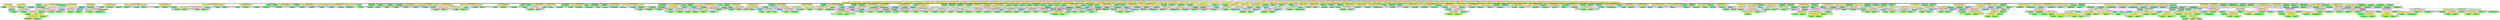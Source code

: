 digraph {

subgraph cluster0 {
 node [style=filled,color=white];
 style=filled;
 color=lightgrey;
 label = "CT_PROG";

"NT_EXPR_IF_STATEMENT_36243"
 [fillcolor = yellow]
"NT_EXPR_CALL_FUNCTION_36250"
 [fillcolor = yellow]
"NT_EXPR_IF_STATEMENT_36256"
 [fillcolor = yellow]
"NT_EXPR_CALL_FUNCTION_36288"
 [fillcolor = yellow]
"NT_EXPR_CALL_FUNCTION_36298"
 [fillcolor = yellow]
"NT_EXPR_CALL_FUNCTION_36314"
 [fillcolor = yellow]
"NT_EXPR_CALL_FUNCTION_36320"
 [fillcolor = yellow]
"NT_EXPR_CALL_FUNCTION_36325"
 [fillcolor = yellow]
"NT_EXPR_CALL_FUNCTION_36339"
 [fillcolor = yellow]
"NT_EXPR_ASSIGNMENT_OPETATORS_36342"
 [fillcolor = yellow]
"NT_EXPR_CALL_FUNCTION_36345"
 [fillcolor = yellow]
"NT_EXPR_CALL_FUNCTION_36355"
 [fillcolor = yellow]
"NT_EXPR_CALL_FUNCTION_36371"
 [fillcolor = yellow]
"NT_EXPR_CALL_FUNCTION_36377"
 [fillcolor = yellow]
"NT_EXPR_CALL_FUNCTION_36387"
 [fillcolor = yellow]
"NT_EXPR_CALL_FUNCTION_36393"
 [fillcolor = yellow]
"NT_EXPR_CALL_FUNCTION_36396"
 [fillcolor = yellow]
"NT_EXPR_CALL_FUNCTION_36408"
 [fillcolor = yellow]
"NT_EXPR_CALL_FUNCTION_36414"
 [fillcolor = yellow]
"NT_EXPR_CALL_FUNCTION_36425"
 [fillcolor = yellow]
"NT_EXPR_CALL_FUNCTION_36433"
 [fillcolor = yellow]
"NT_EXPR_ASSIGNMENT_OPETATORS_36449"
 [fillcolor = yellow]
"NT_EXPR_CALL_FUNCTION_36463"
 [fillcolor = yellow]
"NT_EXPR_CALL_FUNCTION_36479"
 [fillcolor = yellow]
"NT_EXPR_CALL_FUNCTION_36482"
 [fillcolor = yellow]
"NT_EXPR_CALL_FUNCTION_36492"
 [fillcolor = yellow]
"NT_EXPR_CALL_FUNCTION_36506"
 [fillcolor = yellow]
"NT_EXPR_CALL_FUNCTION_36509"
 [fillcolor = yellow]
"NT_EXPR_IF_STATEMENT_36512"
 [fillcolor = yellow]
"NT_EXPR_CALL_FUNCTION_36587"
 [fillcolor = yellow]
"NT_EXPR_CALL_FUNCTION_36600"
 [fillcolor = yellow]
"NT_EXPR_CALL_FUNCTION_36607"
 [fillcolor = yellow]
"NT_EXPR_CALL_FUNCTION_36613"
 [fillcolor = yellow]
"NT_EXPR_CALL_FUNCTION_36626"
 [fillcolor = yellow]
"NT_EXPR_CALL_FUNCTION_36629"
 [fillcolor = yellow]
"NT_EXPR_CALL_FUNCTION_36632"
 [fillcolor = yellow]
"NT_EXPR_ASSIGNMENT_OPETATORS_36637"
 [fillcolor = yellow]
"NT_EXPR_INDEXING_BASIC_36644"
 [fillcolor = yellow]
"NT_EXPR_CALL_FUNCTION_36655"
 [fillcolor = yellow]
"NT_EXPR_ASSIGNMENT_OPETATORS_36658"
 [fillcolor = yellow]
"NT_EXPR_INDEXING_BASIC_36661"
 [fillcolor = yellow]
"NT_EXPR_CALL_FUNCTION_36675"
 [fillcolor = yellow]
"NT_EXPR_CALL_FUNCTION_36678"
 [fillcolor = yellow]
"NT_EXPR_CALL_FUNCTION_36684"
 [fillcolor = yellow]
"NT_EXPR_CALL_FUNCTION_36694"
 [fillcolor = yellow]
"NT_EXPR_CALL_FUNCTION_36697"
 [fillcolor = yellow]
"NT_EXPR_CALL_FUNCTION_36705"
 [fillcolor = yellow]
"NT_EXPR_CALL_FUNCTION_36724"
 [fillcolor = yellow]
"NT_EXPR_CALL_FUNCTION_36727"
 [fillcolor = yellow]
"NT_EXPR_CALL_FUNCTION_36735"
 [fillcolor = yellow]
"NT_EXPR_CALL_FUNCTION_36745"
 [fillcolor = yellow]
"NT_EXPR_CALL_FUNCTION_36748"
 [fillcolor = yellow]
"NT_EXPR_CALL_FUNCTION_36754"
 [fillcolor = yellow]
"NT_EXPR_CALL_FUNCTION_36761"
 [fillcolor = yellow]
"NT_EXPR_CALL_FUNCTION_36769"
 [fillcolor = yellow]
"NT_EXPR_CALL_FUNCTION_36775"
 [fillcolor = yellow]
"NT_EXPR_CALL_FUNCTION_36801"
 [fillcolor = yellow]
"NT_EXPR_CALL_FUNCTION_36804"
 [fillcolor = yellow]
"NT_EXPR_CALL_FUNCTION_36809"
 [fillcolor = yellow]
"NT_EXPR_CALL_FUNCTION_36855"
 [fillcolor = yellow]
"NT_EXPR_CALL_FUNCTION_36858"
 [fillcolor = yellow]
"NT_EXPR_PARENTHESIS_36861"
 [fillcolor = yellow]
"NT_EXPR_CALL_FUNCTION_36874"
 [fillcolor = yellow]
"NT_EXPR_CALL_FUNCTION_36877"
 [fillcolor = yellow]
"NT_EXPR_CALL_FUNCTION_36895"
 [fillcolor = yellow]
"NT_EXPR_CALL_FUNCTION_36910"
 [fillcolor = yellow]
"NT_EXPR_IF_STATEMENT_36928"
 [fillcolor = yellow]
"NT_EXPR_CALL_FUNCTION_37048"
 [fillcolor = yellow]
"NT_EXPR_CALL_FUNCTION_37051"
 [fillcolor = yellow]
"NT_EXPR_CALL_FUNCTION_37054"
 [fillcolor = yellow]
"NT_EXPR_CALL_FUNCTION_37077"
 [fillcolor = yellow]
"NT_EXPR_CALL_FUNCTION_37080"
 [fillcolor = yellow]
"NT_EXPR_CALL_FUNCTION_37086"
 [fillcolor = yellow]
"NT_EXPR_CALL_FUNCTION_37095"
 [fillcolor = yellow]
}
"NT_PROG_36242"->"NT_EXPR_IF_STATEMENT_36243"
subgraph cluster1 {
 node [style=filled,color=white];
 style=filled;
 color=lightgrey;
 label = "CT_EXPR_IF_STATEMENT_CONDITION";

"NT_EXPR_CALL_FUNCTION_36244"
 [fillcolor = yellow]
}
subgraph cluster2 {
 node [style=filled,color=white];
 style=filled;
 color=lightgrey;
 label = "CT_EXPR_IF_STATEMENT_BODY";

"NT_EXPR_CALL_FUNCTION_36246"
 [fillcolor = yellow]
}
"NT_EXPR_IF_STATEMENT_36243"->"NT_EXPR_CALL_FUNCTION_36244"
subgraph cluster3 {
 node [style=filled,color=white];
 style=filled;
 color=lightgrey;
 label = "CT_EXPR_CALL_FUNCTION_ID";

"NT_ID_36245< q >"
 [fillcolor = green]
}
"NT_EXPR_CALL_FUNCTION_36244"->"NT_ID_36245< q >"
"NT_EXPR_IF_STATEMENT_36243"->"NT_EXPR_CALL_FUNCTION_36246"
subgraph cluster4 {
 node [style=filled,color=white];
 style=filled;
 color=lightgrey;
 label = "CT_EXPR_CALL_FUNCTION_ID";

"NT_EXPR_NOT_UNARY_36247"
 [fillcolor = yellow]
}
subgraph cluster5 {
 node [style=filled,color=white];
 style=filled;
 color=lightgrey;
 label = "CT_EXPR_CALL_FUNCTION_PARAMS";

"NT_STRING_36249< MASS >"
 [fillcolor = green]
}
"NT_EXPR_CALL_FUNCTION_36246"->"NT_EXPR_NOT_UNARY_36247"
subgraph cluster6 {
 node [style=filled,color=white];
 style=filled;
 color=lightgrey;
 label = "CT_EXPR_NOT_UNARY";

"NT_ID_36248< require >"
 [fillcolor = green]
}
"NT_EXPR_NOT_UNARY_36247"->"NT_ID_36248< require >"
"NT_EXPR_CALL_FUNCTION_36246"->"NT_STRING_36249< MASS >"
"NT_PROG_36242"->"NT_EXPR_CALL_FUNCTION_36250"
subgraph cluster7 {
 node [style=filled,color=white];
 style=filled;
 color=lightgrey;
 label = "CT_EXPR_CALL_FUNCTION_ID";

"NT_ID_36251< pdf >"
 [fillcolor = green]
}
subgraph cluster8 {
 node [style=filled,color=white];
 style=filled;
 color=lightgrey;
 label = "CT_EXPR_CALL_FUNCTION_PARAMS";

"NT_STRING_36252< reg-examples-3.pdf >"
 [fillcolor = green]
"NT_EXPR_ASSIGNMENT_OPETATORS_36253"
 [fillcolor = yellow]
}
"NT_EXPR_CALL_FUNCTION_36250"->"NT_ID_36251< pdf >"
"NT_EXPR_CALL_FUNCTION_36250"->"NT_STRING_36252< reg-examples-3.pdf >"
"NT_EXPR_CALL_FUNCTION_36250"->"NT_EXPR_ASSIGNMENT_OPETATORS_36253"
subgraph cluster9 {
 node [style=filled,color=white];
 style=filled;
 color=lightgrey;
 label = "CT_EXPR_ASSIGNMENT_OPETATORS_LEFT";

"NT_ID_36254< encoding >"
 [fillcolor = green]
}
subgraph cluster10 {
 node [style=filled,color=white];
 style=filled;
 color=lightgrey;
 label = "CT_EXPR_ASSIGNMENT_OPETATORS_RIGHT";

"NT_STRING_36255< ISOLatin1.enc >"
 [fillcolor = green]
}
"NT_EXPR_ASSIGNMENT_OPETATORS_36253"->"NT_ID_36254< encoding >"
"NT_EXPR_ASSIGNMENT_OPETATORS_36253"->"NT_STRING_36255< ISOLatin1.enc >"
"NT_PROG_36242"->"NT_EXPR_IF_STATEMENT_36256"
subgraph cluster11 {
 node [style=filled,color=white];
 style=filled;
 color=lightgrey;
 label = "CT_EXPR_IF_STATEMENT_CONDITION";

"NT_EXPR_COMPOUND_36257"
 [fillcolor = yellow]
}
subgraph cluster12 {
 node [style=filled,color=white];
 style=filled;
 color=lightgrey;
 label = "CT_EXPR_IF_STATEMENT_BODY";

"NT_EXPR_CALL_FUNCTION_36285"
 [fillcolor = yellow]
}
"NT_EXPR_IF_STATEMENT_36256"->"NT_EXPR_COMPOUND_36257"
subgraph cluster13 {
 node [style=filled,color=white];
 style=filled;
 color=lightgrey;
 label = "CT_EXPR_COMPOUND";

"NT_EXPR_CALL_FUNCTION_36258"
 [fillcolor = yellow]
"NT_EXPR_CALL_FUNCTION_36274"
 [fillcolor = yellow]
"NT_EXPR_CALL_FUNCTION_36279"
 [fillcolor = yellow]
}
"NT_EXPR_COMPOUND_36257"->"NT_EXPR_CALL_FUNCTION_36258"
subgraph cluster14 {
 node [style=filled,color=white];
 style=filled;
 color=lightgrey;
 label = "CT_EXPR_CALL_FUNCTION_ID";

"NT_EXPR_ASSIGNMENT_OPETATORS_36259"
 [fillcolor = yellow]
}
subgraph cluster15 {
 node [style=filled,color=white];
 style=filled;
 color=lightgrey;
 label = "CT_EXPR_CALL_FUNCTION_PARAMS";

"NT_EXPR_CALL_FUNCTION_36262"
 [fillcolor = yellow]
"NT_EXPR_ASSIGNMENT_OPETATORS_36271"
 [fillcolor = yellow]
}
"NT_EXPR_CALL_FUNCTION_36258"->"NT_EXPR_ASSIGNMENT_OPETATORS_36259"
subgraph cluster16 {
 node [style=filled,color=white];
 style=filled;
 color=lightgrey;
 label = "CT_EXPR_ASSIGNMENT_OPETATORS_LEFT";

"NT_ID_36260< model3 >"
 [fillcolor = green]
}
subgraph cluster17 {
 node [style=filled,color=white];
 style=filled;
 color=lightgrey;
 label = "CT_EXPR_ASSIGNMENT_OPETATORS_RIGHT";

"NT_ID_36261< clogit >"
 [fillcolor = green]
}
"NT_EXPR_ASSIGNMENT_OPETATORS_36259"->"NT_ID_36260< model3 >"
"NT_EXPR_ASSIGNMENT_OPETATORS_36259"->"NT_ID_36261< clogit >"
"NT_EXPR_CALL_FUNCTION_36258"->"NT_EXPR_CALL_FUNCTION_36262"
subgraph cluster18 {
 node [style=filled,color=white];
 style=filled;
 color=lightgrey;
 label = "CT_EXPR_CALL_FUNCTION_ID";

"NT_EXPR_TILDE_BINARY_36263"
 [fillcolor = yellow]
}
subgraph cluster19 {
 node [style=filled,color=white];
 style=filled;
 color=lightgrey;
 label = "CT_EXPR_CALL_FUNCTION_PARAMS";

"NT_ID_36270< stratum >"
 [fillcolor = green]
}
"NT_EXPR_CALL_FUNCTION_36262"->"NT_EXPR_TILDE_BINARY_36263"
subgraph cluster20 {
 node [style=filled,color=white];
 style=filled;
 color=lightgrey;
 label = "CT_EXPR_TILDE_BINARY_LEFT";

"NT_ID_36264< case >"
 [fillcolor = green]
}
subgraph cluster21 {
 node [style=filled,color=white];
 style=filled;
 color=lightgrey;
 label = "CT_EXPR_TILDE_BINARY_RIGHT";

"NT_EXPR_MINUS_OR_PLUS_BINARY_36265"
 [fillcolor = yellow]
}
"NT_EXPR_TILDE_BINARY_36263"->"NT_ID_36264< case >"
"NT_EXPR_TILDE_BINARY_36263"->"NT_EXPR_MINUS_OR_PLUS_BINARY_36265"
subgraph cluster22 {
 node [style=filled,color=white];
 style=filled;
 color=lightgrey;
 label = "CT_EXPR_MINUS_OR_PLUS_BINARY_LEFT";

"NT_EXPR_MINUS_OR_PLUS_BINARY_36266"
 [fillcolor = yellow]
}
subgraph cluster23 {
 node [style=filled,color=white];
 style=filled;
 color=lightgrey;
 label = "CT_EXPR_MINUS_OR_PLUS_BINARY_RIGHT";

"NT_ID_36269< strata >"
 [fillcolor = green]
}
"NT_EXPR_MINUS_OR_PLUS_BINARY_36265"->"NT_EXPR_MINUS_OR_PLUS_BINARY_36266"
subgraph cluster24 {
 node [style=filled,color=white];
 style=filled;
 color=lightgrey;
 label = "CT_EXPR_MINUS_OR_PLUS_BINARY_LEFT";

"NT_ID_36267< spontaneous >"
 [fillcolor = green]
}
subgraph cluster25 {
 node [style=filled,color=white];
 style=filled;
 color=lightgrey;
 label = "CT_EXPR_MINUS_OR_PLUS_BINARY_RIGHT";

"NT_ID_36268< induced >"
 [fillcolor = green]
}
"NT_EXPR_MINUS_OR_PLUS_BINARY_36266"->"NT_ID_36267< spontaneous >"
"NT_EXPR_MINUS_OR_PLUS_BINARY_36266"->"NT_ID_36268< induced >"
"NT_EXPR_MINUS_OR_PLUS_BINARY_36265"->"NT_ID_36269< strata >"
"NT_EXPR_CALL_FUNCTION_36262"->"NT_ID_36270< stratum >"
"NT_EXPR_CALL_FUNCTION_36258"->"NT_EXPR_ASSIGNMENT_OPETATORS_36271"
subgraph cluster26 {
 node [style=filled,color=white];
 style=filled;
 color=lightgrey;
 label = "CT_EXPR_ASSIGNMENT_OPETATORS_LEFT";

"NT_ID_36272< data >"
 [fillcolor = green]
}
subgraph cluster27 {
 node [style=filled,color=white];
 style=filled;
 color=lightgrey;
 label = "CT_EXPR_ASSIGNMENT_OPETATORS_RIGHT";

"NT_ID_36273< infert >"
 [fillcolor = green]
}
"NT_EXPR_ASSIGNMENT_OPETATORS_36271"->"NT_ID_36272< data >"
"NT_EXPR_ASSIGNMENT_OPETATORS_36271"->"NT_ID_36273< infert >"
"NT_EXPR_COMPOUND_36257"->"NT_EXPR_CALL_FUNCTION_36274"
subgraph cluster28 {
 node [style=filled,color=white];
 style=filled;
 color=lightgrey;
 label = "CT_EXPR_CALL_FUNCTION_ID";

"NT_ID_36275< print >"
 [fillcolor = green]
}
subgraph cluster29 {
 node [style=filled,color=white];
 style=filled;
 color=lightgrey;
 label = "CT_EXPR_CALL_FUNCTION_PARAMS";

"NT_EXPR_CALL_FUNCTION_36276"
 [fillcolor = yellow]
}
"NT_EXPR_CALL_FUNCTION_36274"->"NT_ID_36275< print >"
"NT_EXPR_CALL_FUNCTION_36274"->"NT_EXPR_CALL_FUNCTION_36276"
subgraph cluster30 {
 node [style=filled,color=white];
 style=filled;
 color=lightgrey;
 label = "CT_EXPR_CALL_FUNCTION_ID";

"NT_ID_36277< summary >"
 [fillcolor = green]
}
subgraph cluster31 {
 node [style=filled,color=white];
 style=filled;
 color=lightgrey;
 label = "CT_EXPR_CALL_FUNCTION_PARAMS";

"NT_ID_36278< model3 >"
 [fillcolor = green]
}
"NT_EXPR_CALL_FUNCTION_36276"->"NT_ID_36277< summary >"
"NT_EXPR_CALL_FUNCTION_36276"->"NT_ID_36278< model3 >"
"NT_EXPR_COMPOUND_36257"->"NT_EXPR_CALL_FUNCTION_36279"
subgraph cluster32 {
 node [style=filled,color=white];
 style=filled;
 color=lightgrey;
 label = "CT_EXPR_CALL_FUNCTION_ID";

"NT_ID_36280< detach >"
 [fillcolor = green]
}
subgraph cluster33 {
 node [style=filled,color=white];
 style=filled;
 color=lightgrey;
 label = "CT_EXPR_CALL_FUNCTION_PARAMS";

"NT_STRING_36281< package:survival >"
 [fillcolor = green]
"NT_EXPR_ASSIGNMENT_OPETATORS_36282"
 [fillcolor = yellow]
}
"NT_EXPR_CALL_FUNCTION_36279"->"NT_ID_36280< detach >"
"NT_EXPR_CALL_FUNCTION_36279"->"NT_STRING_36281< package:survival >"
"NT_EXPR_CALL_FUNCTION_36279"->"NT_EXPR_ASSIGNMENT_OPETATORS_36282"
subgraph cluster34 {
 node [style=filled,color=white];
 style=filled;
 color=lightgrey;
 label = "CT_EXPR_ASSIGNMENT_OPETATORS_LEFT";

"NT_ID_36283< unload >"
 [fillcolor = green]
}
subgraph cluster35 {
 node [style=filled,color=white];
 style=filled;
 color=lightgrey;
 label = "CT_EXPR_ASSIGNMENT_OPETATORS_RIGHT";

"NT_LITERALSPECIFIER_36284< TRUE >"
 [fillcolor = green]
}
"NT_EXPR_ASSIGNMENT_OPETATORS_36282"->"NT_ID_36283< unload >"
"NT_EXPR_ASSIGNMENT_OPETATORS_36282"->"NT_LITERALSPECIFIER_36284< TRUE >"
"NT_EXPR_IF_STATEMENT_36256"->"NT_EXPR_CALL_FUNCTION_36285"
subgraph cluster36 {
 node [style=filled,color=white];
 style=filled;
 color=lightgrey;
 label = "CT_EXPR_CALL_FUNCTION_ID";

"NT_ID_36286< require >"
 [fillcolor = green]
}
subgraph cluster37 {
 node [style=filled,color=white];
 style=filled;
 color=lightgrey;
 label = "CT_EXPR_CALL_FUNCTION_PARAMS";

"NT_STRING_36287< survival >"
 [fillcolor = green]
}
"NT_EXPR_CALL_FUNCTION_36285"->"NT_ID_36286< require >"
"NT_EXPR_CALL_FUNCTION_36285"->"NT_STRING_36287< survival >"
"NT_PROG_36242"->"NT_EXPR_CALL_FUNCTION_36288"
subgraph cluster38 {
 node [style=filled,color=white];
 style=filled;
 color=lightgrey;
 label = "CT_EXPR_CALL_FUNCTION_ID";

"NT_EXPR_ASSIGNMENT_OPETATORS_36289"
 [fillcolor = yellow]
}
subgraph cluster39 {
 node [style=filled,color=white];
 style=filled;
 color=lightgrey;
 label = "CT_EXPR_CALL_FUNCTION_PARAMS";

"NT_EXPR_CALL_FUNCTION_36292"
 [fillcolor = yellow]
"NT_EXPR_ASSIGNMENT_OPETATORS_36295"
 [fillcolor = yellow]
}
"NT_EXPR_CALL_FUNCTION_36288"->"NT_EXPR_ASSIGNMENT_OPETATORS_36289"
subgraph cluster40 {
 node [style=filled,color=white];
 style=filled;
 color=lightgrey;
 label = "CT_EXPR_ASSIGNMENT_OPETATORS_LEFT";

"NT_ID_36290< x1 >"
 [fillcolor = green]
}
subgraph cluster41 {
 node [style=filled,color=white];
 style=filled;
 color=lightgrey;
 label = "CT_EXPR_ASSIGNMENT_OPETATORS_RIGHT";

"NT_ID_36291< matrix >"
 [fillcolor = green]
}
"NT_EXPR_ASSIGNMENT_OPETATORS_36289"->"NT_ID_36290< x1 >"
"NT_EXPR_ASSIGNMENT_OPETATORS_36289"->"NT_ID_36291< matrix >"
"NT_EXPR_CALL_FUNCTION_36288"->"NT_EXPR_CALL_FUNCTION_36292"
subgraph cluster42 {
 node [style=filled,color=white];
 style=filled;
 color=lightgrey;
 label = "CT_EXPR_CALL_FUNCTION_ID";

"NT_ID_36293< rnorm >"
 [fillcolor = green]
}
subgraph cluster43 {
 node [style=filled,color=white];
 style=filled;
 color=lightgrey;
 label = "CT_EXPR_CALL_FUNCTION_PARAMS";

"NT_FLOAT_36294< 1e3 >"
 [fillcolor = green]
}
"NT_EXPR_CALL_FUNCTION_36292"->"NT_ID_36293< rnorm >"
"NT_EXPR_CALL_FUNCTION_36292"->"NT_FLOAT_36294< 1e3 >"
"NT_EXPR_CALL_FUNCTION_36288"->"NT_EXPR_ASSIGNMENT_OPETATORS_36295"
subgraph cluster44 {
 node [style=filled,color=white];
 style=filled;
 color=lightgrey;
 label = "CT_EXPR_ASSIGNMENT_OPETATORS_LEFT";

"NT_ID_36296< ncol >"
 [fillcolor = green]
}
subgraph cluster45 {
 node [style=filled,color=white];
 style=filled;
 color=lightgrey;
 label = "CT_EXPR_ASSIGNMENT_OPETATORS_RIGHT";

"NT_INT_36297< 2 >"
 [fillcolor = green]
}
"NT_EXPR_ASSIGNMENT_OPETATORS_36295"->"NT_ID_36296< ncol >"
"NT_EXPR_ASSIGNMENT_OPETATORS_36295"->"NT_INT_36297< 2 >"
"NT_PROG_36242"->"NT_EXPR_CALL_FUNCTION_36298"
subgraph cluster46 {
 node [style=filled,color=white];
 style=filled;
 color=lightgrey;
 label = "CT_EXPR_CALL_FUNCTION_ID";

"NT_EXPR_ASSIGNMENT_OPETATORS_36299"
 [fillcolor = yellow]
}
subgraph cluster47 {
 node [style=filled,color=white];
 style=filled;
 color=lightgrey;
 label = "CT_EXPR_CALL_FUNCTION_PARAMS";

"NT_EXPR_CALL_FUNCTION_36302"
 [fillcolor = yellow]
"NT_EXPR_ASSIGNMENT_OPETATORS_36311"
 [fillcolor = yellow]
}
"NT_EXPR_CALL_FUNCTION_36298"->"NT_EXPR_ASSIGNMENT_OPETATORS_36299"
subgraph cluster48 {
 node [style=filled,color=white];
 style=filled;
 color=lightgrey;
 label = "CT_EXPR_ASSIGNMENT_OPETATORS_LEFT";

"NT_ID_36300< x2 >"
 [fillcolor = green]
}
subgraph cluster49 {
 node [style=filled,color=white];
 style=filled;
 color=lightgrey;
 label = "CT_EXPR_ASSIGNMENT_OPETATORS_RIGHT";

"NT_ID_36301< matrix >"
 [fillcolor = green]
}
"NT_EXPR_ASSIGNMENT_OPETATORS_36299"->"NT_ID_36300< x2 >"
"NT_EXPR_ASSIGNMENT_OPETATORS_36299"->"NT_ID_36301< matrix >"
"NT_EXPR_CALL_FUNCTION_36298"->"NT_EXPR_CALL_FUNCTION_36302"
subgraph cluster50 {
 node [style=filled,color=white];
 style=filled;
 color=lightgrey;
 label = "CT_EXPR_CALL_FUNCTION_ID";

"NT_ID_36303< rnorm >"
 [fillcolor = green]
}
subgraph cluster51 {
 node [style=filled,color=white];
 style=filled;
 color=lightgrey;
 label = "CT_EXPR_CALL_FUNCTION_PARAMS";

"NT_FLOAT_36304< 1e3 >"
 [fillcolor = green]
"NT_EXPR_ASSIGNMENT_OPETATORS_36305"
 [fillcolor = yellow]
"NT_EXPR_ASSIGNMENT_OPETATORS_36308"
 [fillcolor = yellow]
}
"NT_EXPR_CALL_FUNCTION_36302"->"NT_ID_36303< rnorm >"
"NT_EXPR_CALL_FUNCTION_36302"->"NT_FLOAT_36304< 1e3 >"
"NT_EXPR_CALL_FUNCTION_36302"->"NT_EXPR_ASSIGNMENT_OPETATORS_36305"
subgraph cluster52 {
 node [style=filled,color=white];
 style=filled;
 color=lightgrey;
 label = "CT_EXPR_ASSIGNMENT_OPETATORS_LEFT";

"NT_ID_36306< mean >"
 [fillcolor = green]
}
subgraph cluster53 {
 node [style=filled,color=white];
 style=filled;
 color=lightgrey;
 label = "CT_EXPR_ASSIGNMENT_OPETATORS_RIGHT";

"NT_INT_36307< 3 >"
 [fillcolor = green]
}
"NT_EXPR_ASSIGNMENT_OPETATORS_36305"->"NT_ID_36306< mean >"
"NT_EXPR_ASSIGNMENT_OPETATORS_36305"->"NT_INT_36307< 3 >"
"NT_EXPR_CALL_FUNCTION_36302"->"NT_EXPR_ASSIGNMENT_OPETATORS_36308"
subgraph cluster54 {
 node [style=filled,color=white];
 style=filled;
 color=lightgrey;
 label = "CT_EXPR_ASSIGNMENT_OPETATORS_LEFT";

"NT_ID_36309< sd >"
 [fillcolor = green]
}
subgraph cluster55 {
 node [style=filled,color=white];
 style=filled;
 color=lightgrey;
 label = "CT_EXPR_ASSIGNMENT_OPETATORS_RIGHT";

"NT_FLOAT_36310< 1.5 >"
 [fillcolor = green]
}
"NT_EXPR_ASSIGNMENT_OPETATORS_36308"->"NT_ID_36309< sd >"
"NT_EXPR_ASSIGNMENT_OPETATORS_36308"->"NT_FLOAT_36310< 1.5 >"
"NT_EXPR_CALL_FUNCTION_36298"->"NT_EXPR_ASSIGNMENT_OPETATORS_36311"
subgraph cluster56 {
 node [style=filled,color=white];
 style=filled;
 color=lightgrey;
 label = "CT_EXPR_ASSIGNMENT_OPETATORS_LEFT";

"NT_ID_36312< ncol >"
 [fillcolor = green]
}
subgraph cluster57 {
 node [style=filled,color=white];
 style=filled;
 color=lightgrey;
 label = "CT_EXPR_ASSIGNMENT_OPETATORS_RIGHT";

"NT_INT_36313< 2 >"
 [fillcolor = green]
}
"NT_EXPR_ASSIGNMENT_OPETATORS_36311"->"NT_ID_36312< ncol >"
"NT_EXPR_ASSIGNMENT_OPETATORS_36311"->"NT_INT_36313< 2 >"
"NT_PROG_36242"->"NT_EXPR_CALL_FUNCTION_36314"
subgraph cluster58 {
 node [style=filled,color=white];
 style=filled;
 color=lightgrey;
 label = "CT_EXPR_CALL_FUNCTION_ID";

"NT_EXPR_ASSIGNMENT_OPETATORS_36315"
 [fillcolor = yellow]
}
subgraph cluster59 {
 node [style=filled,color=white];
 style=filled;
 color=lightgrey;
 label = "CT_EXPR_CALL_FUNCTION_PARAMS";

"NT_ID_36318< x1 >"
 [fillcolor = green]
"NT_ID_36319< x2 >"
 [fillcolor = green]
}
"NT_EXPR_CALL_FUNCTION_36314"->"NT_EXPR_ASSIGNMENT_OPETATORS_36315"
subgraph cluster60 {
 node [style=filled,color=white];
 style=filled;
 color=lightgrey;
 label = "CT_EXPR_ASSIGNMENT_OPETATORS_LEFT";

"NT_ID_36316< x >"
 [fillcolor = green]
}
subgraph cluster61 {
 node [style=filled,color=white];
 style=filled;
 color=lightgrey;
 label = "CT_EXPR_ASSIGNMENT_OPETATORS_RIGHT";

"NT_ID_36317< rbind >"
 [fillcolor = green]
}
"NT_EXPR_ASSIGNMENT_OPETATORS_36315"->"NT_ID_36316< x >"
"NT_EXPR_ASSIGNMENT_OPETATORS_36315"->"NT_ID_36317< rbind >"
"NT_EXPR_CALL_FUNCTION_36314"->"NT_ID_36318< x1 >"
"NT_EXPR_CALL_FUNCTION_36314"->"NT_ID_36319< x2 >"
"NT_PROG_36242"->"NT_EXPR_CALL_FUNCTION_36320"
subgraph cluster62 {
 node [style=filled,color=white];
 style=filled;
 color=lightgrey;
 label = "CT_EXPR_CALL_FUNCTION_ID";

"NT_EXPR_ASSIGNMENT_OPETATORS_36321"
 [fillcolor = yellow]
}
subgraph cluster63 {
 node [style=filled,color=white];
 style=filled;
 color=lightgrey;
 label = "CT_EXPR_CALL_FUNCTION_PARAMS";

"NT_ID_36324< x >"
 [fillcolor = green]
}
"NT_EXPR_CALL_FUNCTION_36320"->"NT_EXPR_ASSIGNMENT_OPETATORS_36321"
subgraph cluster64 {
 node [style=filled,color=white];
 style=filled;
 color=lightgrey;
 label = "CT_EXPR_ASSIGNMENT_OPETATORS_LEFT";

"NT_ID_36322< dcols >"
 [fillcolor = green]
}
subgraph cluster65 {
 node [style=filled,color=white];
 style=filled;
 color=lightgrey;
 label = "CT_EXPR_ASSIGNMENT_OPETATORS_RIGHT";

"NT_ID_36323< densCols >"
 [fillcolor = green]
}
"NT_EXPR_ASSIGNMENT_OPETATORS_36321"->"NT_ID_36322< dcols >"
"NT_EXPR_ASSIGNMENT_OPETATORS_36321"->"NT_ID_36323< densCols >"
"NT_EXPR_CALL_FUNCTION_36320"->"NT_ID_36324< x >"
"NT_PROG_36242"->"NT_EXPR_CALL_FUNCTION_36325"
subgraph cluster66 {
 node [style=filled,color=white];
 style=filled;
 color=lightgrey;
 label = "CT_EXPR_CALL_FUNCTION_ID";

"NT_EXPR_SINGLE_DOUBLE_COLONS_OPERATORS_36326"
 [fillcolor = yellow]
}
subgraph cluster67 {
 node [style=filled,color=white];
 style=filled;
 color=lightgrey;
 label = "CT_EXPR_CALL_FUNCTION_PARAMS";

"NT_ID_36329< x >"
 [fillcolor = green]
"NT_EXPR_ASSIGNMENT_OPETATORS_36330"
 [fillcolor = yellow]
"NT_EXPR_ASSIGNMENT_OPETATORS_36333"
 [fillcolor = yellow]
"NT_EXPR_ASSIGNMENT_OPETATORS_36336"
 [fillcolor = yellow]
}
"NT_EXPR_CALL_FUNCTION_36325"->"NT_EXPR_SINGLE_DOUBLE_COLONS_OPERATORS_36326"
subgraph cluster68 {
 node [style=filled,color=white];
 style=filled;
 color=lightgrey;
 label = "CT_EXPR_SINGLE_DOUBLE_COLONS_OPERATORS_BASE";

"NT_ID_36327< graphics >"
 [fillcolor = green]
}
subgraph cluster69 {
 node [style=filled,color=white];
 style=filled;
 color=lightgrey;
 label = "CT_EXPR_SINGLE_DOUBLE_COLONS_OPERATORS_OFFSET";

"NT_ID_36328< plot >"
 [fillcolor = green]
}
"NT_EXPR_SINGLE_DOUBLE_COLONS_OPERATORS_36326"->"NT_ID_36327< graphics >"
"NT_EXPR_SINGLE_DOUBLE_COLONS_OPERATORS_36326"->"NT_ID_36328< plot >"
"NT_EXPR_CALL_FUNCTION_36325"->"NT_ID_36329< x >"
"NT_EXPR_CALL_FUNCTION_36325"->"NT_EXPR_ASSIGNMENT_OPETATORS_36330"
subgraph cluster70 {
 node [style=filled,color=white];
 style=filled;
 color=lightgrey;
 label = "CT_EXPR_ASSIGNMENT_OPETATORS_LEFT";

"NT_ID_36331< col >"
 [fillcolor = green]
}
subgraph cluster71 {
 node [style=filled,color=white];
 style=filled;
 color=lightgrey;
 label = "CT_EXPR_ASSIGNMENT_OPETATORS_RIGHT";

"NT_ID_36332< dcols >"
 [fillcolor = green]
}
"NT_EXPR_ASSIGNMENT_OPETATORS_36330"->"NT_ID_36331< col >"
"NT_EXPR_ASSIGNMENT_OPETATORS_36330"->"NT_ID_36332< dcols >"
"NT_EXPR_CALL_FUNCTION_36325"->"NT_EXPR_ASSIGNMENT_OPETATORS_36333"
subgraph cluster72 {
 node [style=filled,color=white];
 style=filled;
 color=lightgrey;
 label = "CT_EXPR_ASSIGNMENT_OPETATORS_LEFT";

"NT_ID_36334< pch >"
 [fillcolor = green]
}
subgraph cluster73 {
 node [style=filled,color=white];
 style=filled;
 color=lightgrey;
 label = "CT_EXPR_ASSIGNMENT_OPETATORS_RIGHT";

"NT_INT_36335< 20 >"
 [fillcolor = green]
}
"NT_EXPR_ASSIGNMENT_OPETATORS_36333"->"NT_ID_36334< pch >"
"NT_EXPR_ASSIGNMENT_OPETATORS_36333"->"NT_INT_36335< 20 >"
"NT_EXPR_CALL_FUNCTION_36325"->"NT_EXPR_ASSIGNMENT_OPETATORS_36336"
subgraph cluster74 {
 node [style=filled,color=white];
 style=filled;
 color=lightgrey;
 label = "CT_EXPR_ASSIGNMENT_OPETATORS_LEFT";

"NT_ID_36337< main >"
 [fillcolor = green]
}
subgraph cluster75 {
 node [style=filled,color=white];
 style=filled;
 color=lightgrey;
 label = "CT_EXPR_ASSIGNMENT_OPETATORS_RIGHT";

"NT_STRING_36338< n = 1000 >"
 [fillcolor = green]
}
"NT_EXPR_ASSIGNMENT_OPETATORS_36336"->"NT_ID_36337< main >"
"NT_EXPR_ASSIGNMENT_OPETATORS_36336"->"NT_STRING_36338< n = 1000 >"
"NT_PROG_36242"->"NT_EXPR_CALL_FUNCTION_36339"
subgraph cluster76 {
 node [style=filled,color=white];
 style=filled;
 color=lightgrey;
 label = "CT_EXPR_CALL_FUNCTION_ID";

"NT_ID_36340< set.seed >"
 [fillcolor = green]
}
subgraph cluster77 {
 node [style=filled,color=white];
 style=filled;
 color=lightgrey;
 label = "CT_EXPR_CALL_FUNCTION_PARAMS";

"NT_INT_36341< 123 >"
 [fillcolor = green]
}
"NT_EXPR_CALL_FUNCTION_36339"->"NT_ID_36340< set.seed >"
"NT_EXPR_CALL_FUNCTION_36339"->"NT_INT_36341< 123 >"
"NT_PROG_36242"->"NT_EXPR_ASSIGNMENT_OPETATORS_36342"
subgraph cluster78 {
 node [style=filled,color=white];
 style=filled;
 color=lightgrey;
 label = "CT_EXPR_ASSIGNMENT_OPETATORS_LEFT";

"NT_ID_36343< n >"
 [fillcolor = green]
}
subgraph cluster79 {
 node [style=filled,color=white];
 style=filled;
 color=lightgrey;
 label = "CT_EXPR_ASSIGNMENT_OPETATORS_RIGHT";

"NT_INT_36344< 10000 >"
 [fillcolor = green]
}
"NT_EXPR_ASSIGNMENT_OPETATORS_36342"->"NT_ID_36343< n >"
"NT_EXPR_ASSIGNMENT_OPETATORS_36342"->"NT_INT_36344< 10000 >"
"NT_PROG_36242"->"NT_EXPR_CALL_FUNCTION_36345"
subgraph cluster80 {
 node [style=filled,color=white];
 style=filled;
 color=lightgrey;
 label = "CT_EXPR_CALL_FUNCTION_ID";

"NT_EXPR_ASSIGNMENT_OPETATORS_36346"
 [fillcolor = yellow]
}
subgraph cluster81 {
 node [style=filled,color=white];
 style=filled;
 color=lightgrey;
 label = "CT_EXPR_CALL_FUNCTION_PARAMS";

"NT_EXPR_CALL_FUNCTION_36349"
 [fillcolor = yellow]
"NT_EXPR_ASSIGNMENT_OPETATORS_36352"
 [fillcolor = yellow]
}
"NT_EXPR_CALL_FUNCTION_36345"->"NT_EXPR_ASSIGNMENT_OPETATORS_36346"
subgraph cluster82 {
 node [style=filled,color=white];
 style=filled;
 color=lightgrey;
 label = "CT_EXPR_ASSIGNMENT_OPETATORS_LEFT";

"NT_ID_36347< x1 >"
 [fillcolor = green]
}
subgraph cluster83 {
 node [style=filled,color=white];
 style=filled;
 color=lightgrey;
 label = "CT_EXPR_ASSIGNMENT_OPETATORS_RIGHT";

"NT_ID_36348< matrix >"
 [fillcolor = green]
}
"NT_EXPR_ASSIGNMENT_OPETATORS_36346"->"NT_ID_36347< x1 >"
"NT_EXPR_ASSIGNMENT_OPETATORS_36346"->"NT_ID_36348< matrix >"
"NT_EXPR_CALL_FUNCTION_36345"->"NT_EXPR_CALL_FUNCTION_36349"
subgraph cluster84 {
 node [style=filled,color=white];
 style=filled;
 color=lightgrey;
 label = "CT_EXPR_CALL_FUNCTION_ID";

"NT_ID_36350< rnorm >"
 [fillcolor = green]
}
subgraph cluster85 {
 node [style=filled,color=white];
 style=filled;
 color=lightgrey;
 label = "CT_EXPR_CALL_FUNCTION_PARAMS";

"NT_ID_36351< n >"
 [fillcolor = green]
}
"NT_EXPR_CALL_FUNCTION_36349"->"NT_ID_36350< rnorm >"
"NT_EXPR_CALL_FUNCTION_36349"->"NT_ID_36351< n >"
"NT_EXPR_CALL_FUNCTION_36345"->"NT_EXPR_ASSIGNMENT_OPETATORS_36352"
subgraph cluster86 {
 node [style=filled,color=white];
 style=filled;
 color=lightgrey;
 label = "CT_EXPR_ASSIGNMENT_OPETATORS_LEFT";

"NT_ID_36353< ncol >"
 [fillcolor = green]
}
subgraph cluster87 {
 node [style=filled,color=white];
 style=filled;
 color=lightgrey;
 label = "CT_EXPR_ASSIGNMENT_OPETATORS_RIGHT";

"NT_INT_36354< 2 >"
 [fillcolor = green]
}
"NT_EXPR_ASSIGNMENT_OPETATORS_36352"->"NT_ID_36353< ncol >"
"NT_EXPR_ASSIGNMENT_OPETATORS_36352"->"NT_INT_36354< 2 >"
"NT_PROG_36242"->"NT_EXPR_CALL_FUNCTION_36355"
subgraph cluster88 {
 node [style=filled,color=white];
 style=filled;
 color=lightgrey;
 label = "CT_EXPR_CALL_FUNCTION_ID";

"NT_EXPR_ASSIGNMENT_OPETATORS_36356"
 [fillcolor = yellow]
}
subgraph cluster89 {
 node [style=filled,color=white];
 style=filled;
 color=lightgrey;
 label = "CT_EXPR_CALL_FUNCTION_PARAMS";

"NT_EXPR_CALL_FUNCTION_36359"
 [fillcolor = yellow]
"NT_EXPR_ASSIGNMENT_OPETATORS_36368"
 [fillcolor = yellow]
}
"NT_EXPR_CALL_FUNCTION_36355"->"NT_EXPR_ASSIGNMENT_OPETATORS_36356"
subgraph cluster90 {
 node [style=filled,color=white];
 style=filled;
 color=lightgrey;
 label = "CT_EXPR_ASSIGNMENT_OPETATORS_LEFT";

"NT_ID_36357< x2 >"
 [fillcolor = green]
}
subgraph cluster91 {
 node [style=filled,color=white];
 style=filled;
 color=lightgrey;
 label = "CT_EXPR_ASSIGNMENT_OPETATORS_RIGHT";

"NT_ID_36358< matrix >"
 [fillcolor = green]
}
"NT_EXPR_ASSIGNMENT_OPETATORS_36356"->"NT_ID_36357< x2 >"
"NT_EXPR_ASSIGNMENT_OPETATORS_36356"->"NT_ID_36358< matrix >"
"NT_EXPR_CALL_FUNCTION_36355"->"NT_EXPR_CALL_FUNCTION_36359"
subgraph cluster92 {
 node [style=filled,color=white];
 style=filled;
 color=lightgrey;
 label = "CT_EXPR_CALL_FUNCTION_ID";

"NT_ID_36360< rnorm >"
 [fillcolor = green]
}
subgraph cluster93 {
 node [style=filled,color=white];
 style=filled;
 color=lightgrey;
 label = "CT_EXPR_CALL_FUNCTION_PARAMS";

"NT_ID_36361< n >"
 [fillcolor = green]
"NT_EXPR_ASSIGNMENT_OPETATORS_36362"
 [fillcolor = yellow]
"NT_EXPR_ASSIGNMENT_OPETATORS_36365"
 [fillcolor = yellow]
}
"NT_EXPR_CALL_FUNCTION_36359"->"NT_ID_36360< rnorm >"
"NT_EXPR_CALL_FUNCTION_36359"->"NT_ID_36361< n >"
"NT_EXPR_CALL_FUNCTION_36359"->"NT_EXPR_ASSIGNMENT_OPETATORS_36362"
subgraph cluster94 {
 node [style=filled,color=white];
 style=filled;
 color=lightgrey;
 label = "CT_EXPR_ASSIGNMENT_OPETATORS_LEFT";

"NT_ID_36363< mean >"
 [fillcolor = green]
}
subgraph cluster95 {
 node [style=filled,color=white];
 style=filled;
 color=lightgrey;
 label = "CT_EXPR_ASSIGNMENT_OPETATORS_RIGHT";

"NT_INT_36364< 3 >"
 [fillcolor = green]
}
"NT_EXPR_ASSIGNMENT_OPETATORS_36362"->"NT_ID_36363< mean >"
"NT_EXPR_ASSIGNMENT_OPETATORS_36362"->"NT_INT_36364< 3 >"
"NT_EXPR_CALL_FUNCTION_36359"->"NT_EXPR_ASSIGNMENT_OPETATORS_36365"
subgraph cluster96 {
 node [style=filled,color=white];
 style=filled;
 color=lightgrey;
 label = "CT_EXPR_ASSIGNMENT_OPETATORS_LEFT";

"NT_ID_36366< sd >"
 [fillcolor = green]
}
subgraph cluster97 {
 node [style=filled,color=white];
 style=filled;
 color=lightgrey;
 label = "CT_EXPR_ASSIGNMENT_OPETATORS_RIGHT";

"NT_FLOAT_36367< 1.5 >"
 [fillcolor = green]
}
"NT_EXPR_ASSIGNMENT_OPETATORS_36365"->"NT_ID_36366< sd >"
"NT_EXPR_ASSIGNMENT_OPETATORS_36365"->"NT_FLOAT_36367< 1.5 >"
"NT_EXPR_CALL_FUNCTION_36355"->"NT_EXPR_ASSIGNMENT_OPETATORS_36368"
subgraph cluster98 {
 node [style=filled,color=white];
 style=filled;
 color=lightgrey;
 label = "CT_EXPR_ASSIGNMENT_OPETATORS_LEFT";

"NT_ID_36369< ncol >"
 [fillcolor = green]
}
subgraph cluster99 {
 node [style=filled,color=white];
 style=filled;
 color=lightgrey;
 label = "CT_EXPR_ASSIGNMENT_OPETATORS_RIGHT";

"NT_INT_36370< 2 >"
 [fillcolor = green]
}
"NT_EXPR_ASSIGNMENT_OPETATORS_36368"->"NT_ID_36369< ncol >"
"NT_EXPR_ASSIGNMENT_OPETATORS_36368"->"NT_INT_36370< 2 >"
"NT_PROG_36242"->"NT_EXPR_CALL_FUNCTION_36371"
subgraph cluster100 {
 node [style=filled,color=white];
 style=filled;
 color=lightgrey;
 label = "CT_EXPR_CALL_FUNCTION_ID";

"NT_EXPR_ASSIGNMENT_OPETATORS_36372"
 [fillcolor = yellow]
}
subgraph cluster101 {
 node [style=filled,color=white];
 style=filled;
 color=lightgrey;
 label = "CT_EXPR_CALL_FUNCTION_PARAMS";

"NT_ID_36375< x1 >"
 [fillcolor = green]
"NT_ID_36376< x2 >"
 [fillcolor = green]
}
"NT_EXPR_CALL_FUNCTION_36371"->"NT_EXPR_ASSIGNMENT_OPETATORS_36372"
subgraph cluster102 {
 node [style=filled,color=white];
 style=filled;
 color=lightgrey;
 label = "CT_EXPR_ASSIGNMENT_OPETATORS_LEFT";

"NT_ID_36373< x >"
 [fillcolor = green]
}
subgraph cluster103 {
 node [style=filled,color=white];
 style=filled;
 color=lightgrey;
 label = "CT_EXPR_ASSIGNMENT_OPETATORS_RIGHT";

"NT_ID_36374< rbind >"
 [fillcolor = green]
}
"NT_EXPR_ASSIGNMENT_OPETATORS_36372"->"NT_ID_36373< x >"
"NT_EXPR_ASSIGNMENT_OPETATORS_36372"->"NT_ID_36374< rbind >"
"NT_EXPR_CALL_FUNCTION_36371"->"NT_ID_36375< x1 >"
"NT_EXPR_CALL_FUNCTION_36371"->"NT_ID_36376< x2 >"
"NT_PROG_36242"->"NT_EXPR_CALL_FUNCTION_36377"
subgraph cluster104 {
 node [style=filled,color=white];
 style=filled;
 color=lightgrey;
 label = "CT_EXPR_CALL_FUNCTION_ID";

"NT_EXPR_ASSIGNMENT_OPETATORS_36378"
 [fillcolor = yellow]
}
subgraph cluster105 {
 node [style=filled,color=white];
 style=filled;
 color=lightgrey;
 label = "CT_EXPR_CALL_FUNCTION_PARAMS";

"NT_EXPR_CALL_FUNCTION_36381"
 [fillcolor = yellow]
}
"NT_EXPR_CALL_FUNCTION_36377"->"NT_EXPR_ASSIGNMENT_OPETATORS_36378"
subgraph cluster106 {
 node [style=filled,color=white];
 style=filled;
 color=lightgrey;
 label = "CT_EXPR_ASSIGNMENT_OPETATORS_LEFT";

"NT_ID_36379< oldpar >"
 [fillcolor = green]
}
subgraph cluster107 {
 node [style=filled,color=white];
 style=filled;
 color=lightgrey;
 label = "CT_EXPR_ASSIGNMENT_OPETATORS_RIGHT";

"NT_ID_36380< par >"
 [fillcolor = green]
}
"NT_EXPR_ASSIGNMENT_OPETATORS_36378"->"NT_ID_36379< oldpar >"
"NT_EXPR_ASSIGNMENT_OPETATORS_36378"->"NT_ID_36380< par >"
"NT_EXPR_CALL_FUNCTION_36377"->"NT_EXPR_CALL_FUNCTION_36381"
subgraph cluster108 {
 node [style=filled,color=white];
 style=filled;
 color=lightgrey;
 label = "CT_EXPR_CALL_FUNCTION_ID";

"NT_EXPR_ASSIGNMENT_OPETATORS_36382"
 [fillcolor = yellow]
}
subgraph cluster109 {
 node [style=filled,color=white];
 style=filled;
 color=lightgrey;
 label = "CT_EXPR_CALL_FUNCTION_PARAMS";

"NT_INT_36385< 2 >"
 [fillcolor = green]
"NT_INT_36386< 2 >"
 [fillcolor = green]
}
"NT_EXPR_CALL_FUNCTION_36381"->"NT_EXPR_ASSIGNMENT_OPETATORS_36382"
subgraph cluster110 {
 node [style=filled,color=white];
 style=filled;
 color=lightgrey;
 label = "CT_EXPR_ASSIGNMENT_OPETATORS_LEFT";

"NT_ID_36383< mfrow >"
 [fillcolor = green]
}
subgraph cluster111 {
 node [style=filled,color=white];
 style=filled;
 color=lightgrey;
 label = "CT_EXPR_ASSIGNMENT_OPETATORS_RIGHT";

"NT_ID_36384< c >"
 [fillcolor = green]
}
"NT_EXPR_ASSIGNMENT_OPETATORS_36382"->"NT_ID_36383< mfrow >"
"NT_EXPR_ASSIGNMENT_OPETATORS_36382"->"NT_ID_36384< c >"
"NT_EXPR_CALL_FUNCTION_36381"->"NT_INT_36385< 2 >"
"NT_EXPR_CALL_FUNCTION_36381"->"NT_INT_36386< 2 >"
"NT_PROG_36242"->"NT_EXPR_CALL_FUNCTION_36387"
subgraph cluster112 {
 node [style=filled,color=white];
 style=filled;
 color=lightgrey;
 label = "CT_EXPR_CALL_FUNCTION_ID";

"NT_ID_36388< smoothScatter >"
 [fillcolor = green]
}
subgraph cluster113 {
 node [style=filled,color=white];
 style=filled;
 color=lightgrey;
 label = "CT_EXPR_CALL_FUNCTION_PARAMS";

"NT_ID_36389< x >"
 [fillcolor = green]
"NT_EXPR_ASSIGNMENT_OPETATORS_36390"
 [fillcolor = yellow]
}
"NT_EXPR_CALL_FUNCTION_36387"->"NT_ID_36388< smoothScatter >"
"NT_EXPR_CALL_FUNCTION_36387"->"NT_ID_36389< x >"
"NT_EXPR_CALL_FUNCTION_36387"->"NT_EXPR_ASSIGNMENT_OPETATORS_36390"
subgraph cluster114 {
 node [style=filled,color=white];
 style=filled;
 color=lightgrey;
 label = "CT_EXPR_ASSIGNMENT_OPETATORS_LEFT";

"NT_ID_36391< nrpoints >"
 [fillcolor = green]
}
subgraph cluster115 {
 node [style=filled,color=white];
 style=filled;
 color=lightgrey;
 label = "CT_EXPR_ASSIGNMENT_OPETATORS_RIGHT";

"NT_INT_36392< 0 >"
 [fillcolor = green]
}
"NT_EXPR_ASSIGNMENT_OPETATORS_36390"->"NT_ID_36391< nrpoints >"
"NT_EXPR_ASSIGNMENT_OPETATORS_36390"->"NT_INT_36392< 0 >"
"NT_PROG_36242"->"NT_EXPR_CALL_FUNCTION_36393"
subgraph cluster116 {
 node [style=filled,color=white];
 style=filled;
 color=lightgrey;
 label = "CT_EXPR_CALL_FUNCTION_ID";

"NT_ID_36394< smoothScatter >"
 [fillcolor = green]
}
subgraph cluster117 {
 node [style=filled,color=white];
 style=filled;
 color=lightgrey;
 label = "CT_EXPR_CALL_FUNCTION_PARAMS";

"NT_ID_36395< x >"
 [fillcolor = green]
}
"NT_EXPR_CALL_FUNCTION_36393"->"NT_ID_36394< smoothScatter >"
"NT_EXPR_CALL_FUNCTION_36393"->"NT_ID_36395< x >"
"NT_PROG_36242"->"NT_EXPR_CALL_FUNCTION_36396"
subgraph cluster118 {
 node [style=filled,color=white];
 style=filled;
 color=lightgrey;
 label = "CT_EXPR_CALL_FUNCTION_ID";

"NT_EXPR_ASSIGNMENT_OPETATORS_36397"
 [fillcolor = yellow]
}
subgraph cluster119 {
 node [style=filled,color=white];
 style=filled;
 color=lightgrey;
 label = "CT_EXPR_CALL_FUNCTION_PARAMS";

"NT_EXPR_CALL_FUNCTION_36400"
 [fillcolor = yellow]
"NT_EXPR_ASSIGNMENT_OPETATORS_36405"
 [fillcolor = yellow]
}
"NT_EXPR_CALL_FUNCTION_36396"->"NT_EXPR_ASSIGNMENT_OPETATORS_36397"
subgraph cluster120 {
 node [style=filled,color=white];
 style=filled;
 color=lightgrey;
 label = "CT_EXPR_ASSIGNMENT_OPETATORS_LEFT";

"NT_ID_36398< Lab.palette >"
 [fillcolor = green]
}
subgraph cluster121 {
 node [style=filled,color=white];
 style=filled;
 color=lightgrey;
 label = "CT_EXPR_ASSIGNMENT_OPETATORS_RIGHT";

"NT_ID_36399< colorRampPalette >"
 [fillcolor = green]
}
"NT_EXPR_ASSIGNMENT_OPETATORS_36397"->"NT_ID_36398< Lab.palette >"
"NT_EXPR_ASSIGNMENT_OPETATORS_36397"->"NT_ID_36399< colorRampPalette >"
"NT_EXPR_CALL_FUNCTION_36396"->"NT_EXPR_CALL_FUNCTION_36400"
subgraph cluster122 {
 node [style=filled,color=white];
 style=filled;
 color=lightgrey;
 label = "CT_EXPR_CALL_FUNCTION_ID";

"NT_ID_36401< c >"
 [fillcolor = green]
}
subgraph cluster123 {
 node [style=filled,color=white];
 style=filled;
 color=lightgrey;
 label = "CT_EXPR_CALL_FUNCTION_PARAMS";

"NT_STRING_36402< blue >"
 [fillcolor = green]
"NT_STRING_36403< orange >"
 [fillcolor = green]
"NT_STRING_36404< red >"
 [fillcolor = green]
}
"NT_EXPR_CALL_FUNCTION_36400"->"NT_ID_36401< c >"
"NT_EXPR_CALL_FUNCTION_36400"->"NT_STRING_36402< blue >"
"NT_EXPR_CALL_FUNCTION_36400"->"NT_STRING_36403< orange >"
"NT_EXPR_CALL_FUNCTION_36400"->"NT_STRING_36404< red >"
"NT_EXPR_CALL_FUNCTION_36396"->"NT_EXPR_ASSIGNMENT_OPETATORS_36405"
subgraph cluster124 {
 node [style=filled,color=white];
 style=filled;
 color=lightgrey;
 label = "CT_EXPR_ASSIGNMENT_OPETATORS_LEFT";

"NT_ID_36406< space >"
 [fillcolor = green]
}
subgraph cluster125 {
 node [style=filled,color=white];
 style=filled;
 color=lightgrey;
 label = "CT_EXPR_ASSIGNMENT_OPETATORS_RIGHT";

"NT_STRING_36407< Lab >"
 [fillcolor = green]
}
"NT_EXPR_ASSIGNMENT_OPETATORS_36405"->"NT_ID_36406< space >"
"NT_EXPR_ASSIGNMENT_OPETATORS_36405"->"NT_STRING_36407< Lab >"
"NT_PROG_36242"->"NT_EXPR_CALL_FUNCTION_36408"
subgraph cluster126 {
 node [style=filled,color=white];
 style=filled;
 color=lightgrey;
 label = "CT_EXPR_CALL_FUNCTION_ID";

"NT_ID_36409< smoothScatter >"
 [fillcolor = green]
}
subgraph cluster127 {
 node [style=filled,color=white];
 style=filled;
 color=lightgrey;
 label = "CT_EXPR_CALL_FUNCTION_PARAMS";

"NT_ID_36410< x >"
 [fillcolor = green]
"NT_EXPR_ASSIGNMENT_OPETATORS_36411"
 [fillcolor = yellow]
}
"NT_EXPR_CALL_FUNCTION_36408"->"NT_ID_36409< smoothScatter >"
"NT_EXPR_CALL_FUNCTION_36408"->"NT_ID_36410< x >"
"NT_EXPR_CALL_FUNCTION_36408"->"NT_EXPR_ASSIGNMENT_OPETATORS_36411"
subgraph cluster128 {
 node [style=filled,color=white];
 style=filled;
 color=lightgrey;
 label = "CT_EXPR_ASSIGNMENT_OPETATORS_LEFT";

"NT_ID_36412< colramp >"
 [fillcolor = green]
}
subgraph cluster129 {
 node [style=filled,color=white];
 style=filled;
 color=lightgrey;
 label = "CT_EXPR_ASSIGNMENT_OPETATORS_RIGHT";

"NT_ID_36413< Lab.palette >"
 [fillcolor = green]
}
"NT_EXPR_ASSIGNMENT_OPETATORS_36411"->"NT_ID_36412< colramp >"
"NT_EXPR_ASSIGNMENT_OPETATORS_36411"->"NT_ID_36413< Lab.palette >"
"NT_PROG_36242"->"NT_EXPR_CALL_FUNCTION_36414"
subgraph cluster130 {
 node [style=filled,color=white];
 style=filled;
 color=lightgrey;
 label = "CT_EXPR_CALL_FUNCTION_ID";

"NT_ID_36415< plot >"
 [fillcolor = green]
}
subgraph cluster131 {
 node [style=filled,color=white];
 style=filled;
 color=lightgrey;
 label = "CT_EXPR_CALL_FUNCTION_PARAMS";

"NT_ID_36416< x >"
 [fillcolor = green]
"NT_EXPR_CALL_FUNCTION_36417"
 [fillcolor = yellow]
"NT_EXPR_ASSIGNMENT_OPETATORS_36422"
 [fillcolor = yellow]
}
"NT_EXPR_CALL_FUNCTION_36414"->"NT_ID_36415< plot >"
"NT_EXPR_CALL_FUNCTION_36414"->"NT_ID_36416< x >"
"NT_EXPR_CALL_FUNCTION_36414"->"NT_EXPR_CALL_FUNCTION_36417"
subgraph cluster132 {
 node [style=filled,color=white];
 style=filled;
 color=lightgrey;
 label = "CT_EXPR_CALL_FUNCTION_ID";

"NT_EXPR_ASSIGNMENT_OPETATORS_36418"
 [fillcolor = yellow]
}
subgraph cluster133 {
 node [style=filled,color=white];
 style=filled;
 color=lightgrey;
 label = "CT_EXPR_CALL_FUNCTION_PARAMS";

"NT_ID_36421< x >"
 [fillcolor = green]
}
"NT_EXPR_CALL_FUNCTION_36417"->"NT_EXPR_ASSIGNMENT_OPETATORS_36418"
subgraph cluster134 {
 node [style=filled,color=white];
 style=filled;
 color=lightgrey;
 label = "CT_EXPR_ASSIGNMENT_OPETATORS_LEFT";

"NT_ID_36419< col >"
 [fillcolor = green]
}
subgraph cluster135 {
 node [style=filled,color=white];
 style=filled;
 color=lightgrey;
 label = "CT_EXPR_ASSIGNMENT_OPETATORS_RIGHT";

"NT_ID_36420< densCols >"
 [fillcolor = green]
}
"NT_EXPR_ASSIGNMENT_OPETATORS_36418"->"NT_ID_36419< col >"
"NT_EXPR_ASSIGNMENT_OPETATORS_36418"->"NT_ID_36420< densCols >"
"NT_EXPR_CALL_FUNCTION_36417"->"NT_ID_36421< x >"
"NT_EXPR_CALL_FUNCTION_36414"->"NT_EXPR_ASSIGNMENT_OPETATORS_36422"
subgraph cluster136 {
 node [style=filled,color=white];
 style=filled;
 color=lightgrey;
 label = "CT_EXPR_ASSIGNMENT_OPETATORS_LEFT";

"NT_ID_36423< pch >"
 [fillcolor = green]
}
subgraph cluster137 {
 node [style=filled,color=white];
 style=filled;
 color=lightgrey;
 label = "CT_EXPR_ASSIGNMENT_OPETATORS_RIGHT";

"NT_INT_36424< 20 >"
 [fillcolor = green]
}
"NT_EXPR_ASSIGNMENT_OPETATORS_36422"->"NT_ID_36423< pch >"
"NT_EXPR_ASSIGNMENT_OPETATORS_36422"->"NT_INT_36424< 20 >"
"NT_PROG_36242"->"NT_EXPR_CALL_FUNCTION_36425"
subgraph cluster138 {
 node [style=filled,color=white];
 style=filled;
 color=lightgrey;
 label = "CT_EXPR_CALL_FUNCTION_ID";

"NT_ID_36426< par >"
 [fillcolor = green]
}
subgraph cluster139 {
 node [style=filled,color=white];
 style=filled;
 color=lightgrey;
 label = "CT_EXPR_CALL_FUNCTION_PARAMS";

"NT_EXPR_CALL_FUNCTION_36427"
 [fillcolor = yellow]
}
"NT_EXPR_CALL_FUNCTION_36425"->"NT_ID_36426< par >"
"NT_EXPR_CALL_FUNCTION_36425"->"NT_EXPR_CALL_FUNCTION_36427"
subgraph cluster140 {
 node [style=filled,color=white];
 style=filled;
 color=lightgrey;
 label = "CT_EXPR_CALL_FUNCTION_ID";

"NT_EXPR_ASSIGNMENT_OPETATORS_36428"
 [fillcolor = yellow]
}
subgraph cluster141 {
 node [style=filled,color=white];
 style=filled;
 color=lightgrey;
 label = "CT_EXPR_CALL_FUNCTION_PARAMS";

"NT_INT_36431< 1 >"
 [fillcolor = green]
"NT_INT_36432< 1 >"
 [fillcolor = green]
}
"NT_EXPR_CALL_FUNCTION_36427"->"NT_EXPR_ASSIGNMENT_OPETATORS_36428"
subgraph cluster142 {
 node [style=filled,color=white];
 style=filled;
 color=lightgrey;
 label = "CT_EXPR_ASSIGNMENT_OPETATORS_LEFT";

"NT_ID_36429< mfrow >"
 [fillcolor = green]
}
subgraph cluster143 {
 node [style=filled,color=white];
 style=filled;
 color=lightgrey;
 label = "CT_EXPR_ASSIGNMENT_OPETATORS_RIGHT";

"NT_ID_36430< c >"
 [fillcolor = green]
}
"NT_EXPR_ASSIGNMENT_OPETATORS_36428"->"NT_ID_36429< mfrow >"
"NT_EXPR_ASSIGNMENT_OPETATORS_36428"->"NT_ID_36430< c >"
"NT_EXPR_CALL_FUNCTION_36427"->"NT_INT_36431< 1 >"
"NT_EXPR_CALL_FUNCTION_36427"->"NT_INT_36432< 1 >"
"NT_PROG_36242"->"NT_EXPR_CALL_FUNCTION_36433"
subgraph cluster144 {
 node [style=filled,color=white];
 style=filled;
 color=lightgrey;
 label = "CT_EXPR_CALL_FUNCTION_ID";

"NT_EXPR_MINUS_OR_PLUS_BINARY_36434"
 [fillcolor = yellow]
}
subgraph cluster145 {
 node [style=filled,color=white];
 style=filled;
 color=lightgrey;
 label = "CT_EXPR_CALL_FUNCTION_PARAMS";

"NT_INT_36448< 10000 >"
 [fillcolor = green]
}
"NT_EXPR_CALL_FUNCTION_36433"->"NT_EXPR_MINUS_OR_PLUS_BINARY_36434"
subgraph cluster146 {
 node [style=filled,color=white];
 style=filled;
 color=lightgrey;
 label = "CT_EXPR_MINUS_OR_PLUS_BINARY_LEFT";

"NT_EXPR_CALL_FUNCTION_36435"
 [fillcolor = yellow]
}
subgraph cluster147 {
 node [style=filled,color=white];
 style=filled;
 color=lightgrey;
 label = "CT_EXPR_MINUS_OR_PLUS_BINARY_RIGHT";

"NT_EXPR_MULTIPLICATION_OR_DIVISION_BINARY_36445"
 [fillcolor = yellow]
}
"NT_EXPR_MINUS_OR_PLUS_BINARY_36434"->"NT_EXPR_CALL_FUNCTION_36435"
subgraph cluster148 {
 node [style=filled,color=white];
 style=filled;
 color=lightgrey;
 label = "CT_EXPR_CALL_FUNCTION_ID";

"NT_EXPR_ASSIGNMENT_OPETATORS_36436"
 [fillcolor = yellow]
}
subgraph cluster149 {
 node [style=filled,color=white];
 style=filled;
 color=lightgrey;
 label = "CT_EXPR_CALL_FUNCTION_PARAMS";

"NT_EXPR_CALL_FUNCTION_36439"
 [fillcolor = yellow]
"NT_EXPR_ASSIGNMENT_OPETATORS_36442"
 [fillcolor = yellow]
}
"NT_EXPR_CALL_FUNCTION_36435"->"NT_EXPR_ASSIGNMENT_OPETATORS_36436"
subgraph cluster150 {
 node [style=filled,color=white];
 style=filled;
 color=lightgrey;
 label = "CT_EXPR_ASSIGNMENT_OPETATORS_LEFT";

"NT_ID_36437< y >"
 [fillcolor = green]
}
subgraph cluster151 {
 node [style=filled,color=white];
 style=filled;
 color=lightgrey;
 label = "CT_EXPR_ASSIGNMENT_OPETATORS_RIGHT";

"NT_ID_36438< matrix >"
 [fillcolor = green]
}
"NT_EXPR_ASSIGNMENT_OPETATORS_36436"->"NT_ID_36437< y >"
"NT_EXPR_ASSIGNMENT_OPETATORS_36436"->"NT_ID_36438< matrix >"
"NT_EXPR_CALL_FUNCTION_36435"->"NT_EXPR_CALL_FUNCTION_36439"
subgraph cluster152 {
 node [style=filled,color=white];
 style=filled;
 color=lightgrey;
 label = "CT_EXPR_CALL_FUNCTION_ID";

"NT_ID_36440< rnorm >"
 [fillcolor = green]
}
subgraph cluster153 {
 node [style=filled,color=white];
 style=filled;
 color=lightgrey;
 label = "CT_EXPR_CALL_FUNCTION_PARAMS";

"NT_INT_36441< 40000 >"
 [fillcolor = green]
}
"NT_EXPR_CALL_FUNCTION_36439"->"NT_ID_36440< rnorm >"
"NT_EXPR_CALL_FUNCTION_36439"->"NT_INT_36441< 40000 >"
"NT_EXPR_CALL_FUNCTION_36435"->"NT_EXPR_ASSIGNMENT_OPETATORS_36442"
subgraph cluster154 {
 node [style=filled,color=white];
 style=filled;
 color=lightgrey;
 label = "CT_EXPR_ASSIGNMENT_OPETATORS_LEFT";

"NT_ID_36443< ncol >"
 [fillcolor = green]
}
subgraph cluster155 {
 node [style=filled,color=white];
 style=filled;
 color=lightgrey;
 label = "CT_EXPR_ASSIGNMENT_OPETATORS_RIGHT";

"NT_INT_36444< 4 >"
 [fillcolor = green]
}
"NT_EXPR_ASSIGNMENT_OPETATORS_36442"->"NT_ID_36443< ncol >"
"NT_EXPR_ASSIGNMENT_OPETATORS_36442"->"NT_INT_36444< 4 >"
"NT_EXPR_MINUS_OR_PLUS_BINARY_36434"->"NT_EXPR_MULTIPLICATION_OR_DIVISION_BINARY_36445"
subgraph cluster156 {
 node [style=filled,color=white];
 style=filled;
 color=lightgrey;
 label = "CT_EXPR_MULTIPLICATION_OR_DIVISION_BINARY_LEFT";

"NT_INT_36446< 3 >"
 [fillcolor = green]
}
subgraph cluster157 {
 node [style=filled,color=white];
 style=filled;
 color=lightgrey;
 label = "CT_EXPR_MULTIPLICATION_OR_DIVISION_BINARY_RIGHT";

"NT_ID_36447< rnorm >"
 [fillcolor = green]
}
"NT_EXPR_MULTIPLICATION_OR_DIVISION_BINARY_36445"->"NT_INT_36446< 3 >"
"NT_EXPR_MULTIPLICATION_OR_DIVISION_BINARY_36445"->"NT_ID_36447< rnorm >"
"NT_EXPR_CALL_FUNCTION_36433"->"NT_INT_36448< 10000 >"
"NT_PROG_36242"->"NT_EXPR_ASSIGNMENT_OPETATORS_36449"
subgraph cluster158 {
 node [style=filled,color=white];
 style=filled;
 color=lightgrey;
 label = "CT_EXPR_ASSIGNMENT_OPETATORS_LEFT";

"NT_EXPR_INDEXING_BASIC_36450"
 [fillcolor = yellow]
}
subgraph cluster159 {
 node [style=filled,color=white];
 style=filled;
 color=lightgrey;
 label = "CT_EXPR_ASSIGNMENT_OPETATORS_RIGHT";

"NT_EXPR_MINUS_OR_PLUS_UNARY_36456"
 [fillcolor = yellow]
}
"NT_EXPR_ASSIGNMENT_OPETATORS_36449"->"NT_EXPR_INDEXING_BASIC_36450"
subgraph cluster160 {
 node [style=filled,color=white];
 style=filled;
 color=lightgrey;
 label = "CT_EXPR_INDEXING_BASIC_BASE";

"NT_ID_36451< y >"
 [fillcolor = green]}
subgraph cluster161 {
 node [style=filled,color=white];
 style=filled;
 color=lightgrey;
 label = "CT_EXPR_INDEXING_BASIC_OFFSET";

"NT_EXPR_CALL_FUNCTION_36452"
 [fillcolor = yellow]}
"NT_EXPR_INDEXING_BASIC_36450"->"NT_ID_36451< y >"
"NT_EXPR_INDEXING_BASIC_36450"->"NT_EXPR_CALL_FUNCTION_36452"
subgraph cluster162 {
 node [style=filled,color=white];
 style=filled;
 color=lightgrey;
 label = "CT_EXPR_CALL_FUNCTION_ID";

"NT_ID_36453< c >"
 [fillcolor = green]
}
subgraph cluster163 {
 node [style=filled,color=white];
 style=filled;
 color=lightgrey;
 label = "CT_EXPR_CALL_FUNCTION_PARAMS";

"NT_INT_36454< 2 >"
 [fillcolor = green]
"NT_INT_36455< 4 >"
 [fillcolor = green]
}
"NT_EXPR_CALL_FUNCTION_36452"->"NT_ID_36453< c >"
"NT_EXPR_CALL_FUNCTION_36452"->"NT_INT_36454< 2 >"
"NT_EXPR_CALL_FUNCTION_36452"->"NT_INT_36455< 4 >"
"NT_EXPR_ASSIGNMENT_OPETATORS_36449"->"NT_EXPR_MINUS_OR_PLUS_UNARY_36456"
subgraph cluster164 {
 node [style=filled,color=white];
 style=filled;
 color=lightgrey;
 label = "CT_EXPR_MINUS_OR_PLUS_UNARY";

"NT_EXPR_INDEXING_BASIC_36457"
 [fillcolor = yellow]
}
"NT_EXPR_MINUS_OR_PLUS_UNARY_36456"->"NT_EXPR_INDEXING_BASIC_36457"
subgraph cluster165 {
 node [style=filled,color=white];
 style=filled;
 color=lightgrey;
 label = "CT_EXPR_INDEXING_BASIC_BASE";

"NT_ID_36458< y >"
 [fillcolor = green]}
subgraph cluster166 {
 node [style=filled,color=white];
 style=filled;
 color=lightgrey;
 label = "CT_EXPR_INDEXING_BASIC_OFFSET";

"NT_EXPR_CALL_FUNCTION_36459"
 [fillcolor = yellow]}
"NT_EXPR_INDEXING_BASIC_36457"->"NT_ID_36458< y >"
"NT_EXPR_INDEXING_BASIC_36457"->"NT_EXPR_CALL_FUNCTION_36459"
subgraph cluster167 {
 node [style=filled,color=white];
 style=filled;
 color=lightgrey;
 label = "CT_EXPR_CALL_FUNCTION_ID";

"NT_ID_36460< c >"
 [fillcolor = green]
}
subgraph cluster168 {
 node [style=filled,color=white];
 style=filled;
 color=lightgrey;
 label = "CT_EXPR_CALL_FUNCTION_PARAMS";

"NT_INT_36461< 2 >"
 [fillcolor = green]
"NT_INT_36462< 4 >"
 [fillcolor = green]
}
"NT_EXPR_CALL_FUNCTION_36459"->"NT_ID_36460< c >"
"NT_EXPR_CALL_FUNCTION_36459"->"NT_INT_36461< 2 >"
"NT_EXPR_CALL_FUNCTION_36459"->"NT_INT_36462< 4 >"
"NT_PROG_36242"->"NT_EXPR_CALL_FUNCTION_36463"
subgraph cluster169 {
 node [style=filled,color=white];
 style=filled;
 color=lightgrey;
 label = "CT_EXPR_CALL_FUNCTION_ID";

"NT_ID_36464< pairs >"
 [fillcolor = green]
}
subgraph cluster170 {
 node [style=filled,color=white];
 style=filled;
 color=lightgrey;
 label = "CT_EXPR_CALL_FUNCTION_PARAMS";

"NT_ID_36465< y >"
 [fillcolor = green]
"NT_EXPR_CALL_FUNCTION_36466"
 [fillcolor = yellow]
}
"NT_EXPR_CALL_FUNCTION_36463"->"NT_ID_36464< pairs >"
"NT_EXPR_CALL_FUNCTION_36463"->"NT_ID_36465< y >"
"NT_EXPR_CALL_FUNCTION_36463"->"NT_EXPR_CALL_FUNCTION_36466"
subgraph cluster171 {
 node [style=filled,color=white];
 style=filled;
 color=lightgrey;
 label = "CT_EXPR_CALL_FUNCTION_ID";

"NT_EXPR_ASSIGNMENT_OPETATORS_36467"
 [fillcolor = yellow]
}
subgraph cluster172 {
 node [style=filled,color=white];
 style=filled;
 color=lightgrey;
 label = "CT_EXPR_CALL_FUNCTION_PARAMS";

"NT_ID_36472< ... >"
 [fillcolor = green]
"NT_EXPR_ASSIGNMENT_OPETATORS_36473"
 [fillcolor = yellow]
"NT_EXPR_ASSIGNMENT_OPETATORS_36476"
 [fillcolor = yellow]
}
"NT_EXPR_CALL_FUNCTION_36466"->"NT_EXPR_ASSIGNMENT_OPETATORS_36467"
subgraph cluster173 {
 node [style=filled,color=white];
 style=filled;
 color=lightgrey;
 label = "CT_EXPR_ASSIGNMENT_OPETATORS_LEFT";

"NT_ID_36468< panel >"
 [fillcolor = green]
}
subgraph cluster174 {
 node [style=filled,color=white];
 style=filled;
 color=lightgrey;
 label = "CT_EXPR_ASSIGNMENT_OPETATORS_RIGHT";

"NT_EXPR_DEFINE_FUNCTION_36469"
 [fillcolor = yellow]
}
"NT_EXPR_ASSIGNMENT_OPETATORS_36467"->"NT_ID_36468< panel >"
"NT_EXPR_ASSIGNMENT_OPETATORS_36467"->"NT_EXPR_DEFINE_FUNCTION_36469"
subgraph cluster175 {
 node [style=filled,color=white];
 style=filled;
 color=lightgrey;
 label = "CT_EXPR_DEFINE_FUNCTION_PARAMS";

"NT_ID_36470< ... >"
 [fillcolor = green]
}
subgraph cluster176 {
 node [style=filled,color=white];
 style=filled;
 color=lightgrey;
 label = "CT_EXPR_DEFINE_FUNCTION_BODY";

"NT_ID_36471< smoothScatter >"
 [fillcolor = green]
}
"NT_EXPR_DEFINE_FUNCTION_36469"->"NT_ID_36470< ... >"
"NT_EXPR_DEFINE_FUNCTION_36469"->"NT_ID_36471< smoothScatter >"
"NT_EXPR_CALL_FUNCTION_36466"->"NT_ID_36472< ... >"
"NT_EXPR_CALL_FUNCTION_36466"->"NT_EXPR_ASSIGNMENT_OPETATORS_36473"
subgraph cluster177 {
 node [style=filled,color=white];
 style=filled;
 color=lightgrey;
 label = "CT_EXPR_ASSIGNMENT_OPETATORS_LEFT";

"NT_ID_36474< nrpoints >"
 [fillcolor = green]
}
subgraph cluster178 {
 node [style=filled,color=white];
 style=filled;
 color=lightgrey;
 label = "CT_EXPR_ASSIGNMENT_OPETATORS_RIGHT";

"NT_INT_36475< 0 >"
 [fillcolor = green]
}
"NT_EXPR_ASSIGNMENT_OPETATORS_36473"->"NT_ID_36474< nrpoints >"
"NT_EXPR_ASSIGNMENT_OPETATORS_36473"->"NT_INT_36475< 0 >"
"NT_EXPR_CALL_FUNCTION_36466"->"NT_EXPR_ASSIGNMENT_OPETATORS_36476"
subgraph cluster179 {
 node [style=filled,color=white];
 style=filled;
 color=lightgrey;
 label = "CT_EXPR_ASSIGNMENT_OPETATORS_LEFT";

"NT_ID_36477< add >"
 [fillcolor = green]
}
subgraph cluster180 {
 node [style=filled,color=white];
 style=filled;
 color=lightgrey;
 label = "CT_EXPR_ASSIGNMENT_OPETATORS_RIGHT";

"NT_LITERALSPECIFIER_36478< TRUE >"
 [fillcolor = green]
}
"NT_EXPR_ASSIGNMENT_OPETATORS_36476"->"NT_ID_36477< add >"
"NT_EXPR_ASSIGNMENT_OPETATORS_36476"->"NT_LITERALSPECIFIER_36478< TRUE >"
"NT_PROG_36242"->"NT_EXPR_CALL_FUNCTION_36479"
subgraph cluster181 {
 node [style=filled,color=white];
 style=filled;
 color=lightgrey;
 label = "CT_EXPR_CALL_FUNCTION_ID";

"NT_ID_36480< par >"
 [fillcolor = green]
}
subgraph cluster182 {
 node [style=filled,color=white];
 style=filled;
 color=lightgrey;
 label = "CT_EXPR_CALL_FUNCTION_PARAMS";

"NT_ID_36481< oldpar >"
 [fillcolor = green]
}
"NT_EXPR_CALL_FUNCTION_36479"->"NT_ID_36480< par >"
"NT_EXPR_CALL_FUNCTION_36479"->"NT_ID_36481< oldpar >"
"NT_PROG_36242"->"NT_EXPR_CALL_FUNCTION_36482"
subgraph cluster183 {
 node [style=filled,color=white];
 style=filled;
 color=lightgrey;
 label = "CT_EXPR_CALL_FUNCTION_ID";

"NT_EXPR_ASSIGNMENT_OPETATORS_36483"
 [fillcolor = yellow]
}
subgraph cluster184 {
 node [style=filled,color=white];
 style=filled;
 color=lightgrey;
 label = "CT_EXPR_CALL_FUNCTION_PARAMS";

"NT_EXPR_CALL_FUNCTION_36486"
 [fillcolor = yellow]
}
"NT_EXPR_CALL_FUNCTION_36482"->"NT_EXPR_ASSIGNMENT_OPETATORS_36483"
subgraph cluster185 {
 node [style=filled,color=white];
 style=filled;
 color=lightgrey;
 label = "CT_EXPR_ASSIGNMENT_OPETATORS_LEFT";

"NT_ID_36484< op >"
 [fillcolor = green]
}
subgraph cluster186 {
 node [style=filled,color=white];
 style=filled;
 color=lightgrey;
 label = "CT_EXPR_ASSIGNMENT_OPETATORS_RIGHT";

"NT_ID_36485< options >"
 [fillcolor = green]
}
"NT_EXPR_ASSIGNMENT_OPETATORS_36483"->"NT_ID_36484< op >"
"NT_EXPR_ASSIGNMENT_OPETATORS_36483"->"NT_ID_36485< options >"
"NT_EXPR_CALL_FUNCTION_36482"->"NT_EXPR_CALL_FUNCTION_36486"
subgraph cluster187 {
 node [style=filled,color=white];
 style=filled;
 color=lightgrey;
 label = "CT_EXPR_CALL_FUNCTION_ID";

"NT_EXPR_ASSIGNMENT_OPETATORS_36487"
 [fillcolor = yellow]
}
subgraph cluster188 {
 node [style=filled,color=white];
 style=filled;
 color=lightgrey;
 label = "CT_EXPR_CALL_FUNCTION_PARAMS";

"NT_STRING_36490< contr.helmert >"
 [fillcolor = green]
"NT_STRING_36491< contr.poly >"
 [fillcolor = green]
}
"NT_EXPR_CALL_FUNCTION_36486"->"NT_EXPR_ASSIGNMENT_OPETATORS_36487"
subgraph cluster189 {
 node [style=filled,color=white];
 style=filled;
 color=lightgrey;
 label = "CT_EXPR_ASSIGNMENT_OPETATORS_LEFT";

"NT_ID_36488< contrasts >"
 [fillcolor = green]
}
subgraph cluster190 {
 node [style=filled,color=white];
 style=filled;
 color=lightgrey;
 label = "CT_EXPR_ASSIGNMENT_OPETATORS_RIGHT";

"NT_ID_36489< c >"
 [fillcolor = green]
}
"NT_EXPR_ASSIGNMENT_OPETATORS_36487"->"NT_ID_36488< contrasts >"
"NT_EXPR_ASSIGNMENT_OPETATORS_36487"->"NT_ID_36489< c >"
"NT_EXPR_CALL_FUNCTION_36486"->"NT_STRING_36490< contr.helmert >"
"NT_EXPR_CALL_FUNCTION_36486"->"NT_STRING_36491< contr.poly >"
"NT_PROG_36242"->"NT_EXPR_CALL_FUNCTION_36492"
subgraph cluster191 {
 node [style=filled,color=white];
 style=filled;
 color=lightgrey;
 label = "CT_EXPR_CALL_FUNCTION_ID";

"NT_EXPR_ASSIGNMENT_OPETATORS_36493"
 [fillcolor = yellow]
}
subgraph cluster192 {
 node [style=filled,color=white];
 style=filled;
 color=lightgrey;
 label = "CT_EXPR_CALL_FUNCTION_PARAMS";

"NT_EXPR_TILDE_BINARY_36496"
 [fillcolor = yellow]
"NT_ID_36505< npk >"
 [fillcolor = green]
}
"NT_EXPR_CALL_FUNCTION_36492"->"NT_EXPR_ASSIGNMENT_OPETATORS_36493"
subgraph cluster193 {
 node [style=filled,color=white];
 style=filled;
 color=lightgrey;
 label = "CT_EXPR_ASSIGNMENT_OPETATORS_LEFT";

"NT_ID_36494< npk.aov >"
 [fillcolor = green]
}
subgraph cluster194 {
 node [style=filled,color=white];
 style=filled;
 color=lightgrey;
 label = "CT_EXPR_ASSIGNMENT_OPETATORS_RIGHT";

"NT_ID_36495< aov >"
 [fillcolor = green]
}
"NT_EXPR_ASSIGNMENT_OPETATORS_36493"->"NT_ID_36494< npk.aov >"
"NT_EXPR_ASSIGNMENT_OPETATORS_36493"->"NT_ID_36495< aov >"
"NT_EXPR_CALL_FUNCTION_36492"->"NT_EXPR_TILDE_BINARY_36496"
subgraph cluster195 {
 node [style=filled,color=white];
 style=filled;
 color=lightgrey;
 label = "CT_EXPR_TILDE_BINARY_LEFT";

"NT_ID_36497< yield >"
 [fillcolor = green]
}
subgraph cluster196 {
 node [style=filled,color=white];
 style=filled;
 color=lightgrey;
 label = "CT_EXPR_TILDE_BINARY_RIGHT";

"NT_EXPR_MINUS_OR_PLUS_BINARY_36498"
 [fillcolor = yellow]
}
"NT_EXPR_TILDE_BINARY_36496"->"NT_ID_36497< yield >"
"NT_EXPR_TILDE_BINARY_36496"->"NT_EXPR_MINUS_OR_PLUS_BINARY_36498"
subgraph cluster197 {
 node [style=filled,color=white];
 style=filled;
 color=lightgrey;
 label = "CT_EXPR_MINUS_OR_PLUS_BINARY_LEFT";

"NT_ID_36499< block >"
 [fillcolor = green]
}
subgraph cluster198 {
 node [style=filled,color=white];
 style=filled;
 color=lightgrey;
 label = "CT_EXPR_MINUS_OR_PLUS_BINARY_RIGHT";

"NT_EXPR_MULTIPLICATION_OR_DIVISION_BINARY_36500"
 [fillcolor = yellow]
}
"NT_EXPR_MINUS_OR_PLUS_BINARY_36498"->"NT_ID_36499< block >"
"NT_EXPR_MINUS_OR_PLUS_BINARY_36498"->"NT_EXPR_MULTIPLICATION_OR_DIVISION_BINARY_36500"
subgraph cluster199 {
 node [style=filled,color=white];
 style=filled;
 color=lightgrey;
 label = "CT_EXPR_MULTIPLICATION_OR_DIVISION_BINARY_LEFT";

"NT_EXPR_MULTIPLICATION_OR_DIVISION_BINARY_36501"
 [fillcolor = yellow]
}
subgraph cluster200 {
 node [style=filled,color=white];
 style=filled;
 color=lightgrey;
 label = "CT_EXPR_MULTIPLICATION_OR_DIVISION_BINARY_RIGHT";

"NT_ID_36504< K >"
 [fillcolor = green]
}
"NT_EXPR_MULTIPLICATION_OR_DIVISION_BINARY_36500"->"NT_EXPR_MULTIPLICATION_OR_DIVISION_BINARY_36501"
subgraph cluster201 {
 node [style=filled,color=white];
 style=filled;
 color=lightgrey;
 label = "CT_EXPR_MULTIPLICATION_OR_DIVISION_BINARY_LEFT";

"NT_ID_36502< N >"
 [fillcolor = green]
}
subgraph cluster202 {
 node [style=filled,color=white];
 style=filled;
 color=lightgrey;
 label = "CT_EXPR_MULTIPLICATION_OR_DIVISION_BINARY_RIGHT";

"NT_ID_36503< P >"
 [fillcolor = green]
}
"NT_EXPR_MULTIPLICATION_OR_DIVISION_BINARY_36501"->"NT_ID_36502< N >"
"NT_EXPR_MULTIPLICATION_OR_DIVISION_BINARY_36501"->"NT_ID_36503< P >"
"NT_EXPR_MULTIPLICATION_OR_DIVISION_BINARY_36500"->"NT_ID_36504< K >"
"NT_EXPR_CALL_FUNCTION_36492"->"NT_ID_36505< npk >"
"NT_PROG_36242"->"NT_EXPR_CALL_FUNCTION_36506"
subgraph cluster203 {
 node [style=filled,color=white];
 style=filled;
 color=lightgrey;
 label = "CT_EXPR_CALL_FUNCTION_ID";

"NT_ID_36507< alias >"
 [fillcolor = green]
}
subgraph cluster204 {
 node [style=filled,color=white];
 style=filled;
 color=lightgrey;
 label = "CT_EXPR_CALL_FUNCTION_PARAMS";

"NT_ID_36508< npk.aov >"
 [fillcolor = green]
}
"NT_EXPR_CALL_FUNCTION_36506"->"NT_ID_36507< alias >"
"NT_EXPR_CALL_FUNCTION_36506"->"NT_ID_36508< npk.aov >"
"NT_PROG_36242"->"NT_EXPR_CALL_FUNCTION_36509"
subgraph cluster205 {
 node [style=filled,color=white];
 style=filled;
 color=lightgrey;
 label = "CT_EXPR_CALL_FUNCTION_ID";

"NT_ID_36510< options >"
 [fillcolor = green]
}
subgraph cluster206 {
 node [style=filled,color=white];
 style=filled;
 color=lightgrey;
 label = "CT_EXPR_CALL_FUNCTION_PARAMS";

"NT_ID_36511< op >"
 [fillcolor = green]
}
"NT_EXPR_CALL_FUNCTION_36509"->"NT_ID_36510< options >"
"NT_EXPR_CALL_FUNCTION_36509"->"NT_ID_36511< op >"
"NT_PROG_36242"->"NT_EXPR_IF_STATEMENT_36512"
subgraph cluster207 {
 node [style=filled,color=white];
 style=filled;
 color=lightgrey;
 label = "CT_EXPR_IF_STATEMENT_CONDITION";

"NT_EXPR_COMPOUND_36513"
 [fillcolor = yellow]
}
subgraph cluster208 {
 node [style=filled,color=white];
 style=filled;
 color=lightgrey;
 label = "CT_EXPR_IF_STATEMENT_BODY";

"NT_EXPR_CALL_FUNCTION_36581"
 [fillcolor = yellow]
}
"NT_EXPR_IF_STATEMENT_36512"->"NT_EXPR_COMPOUND_36513"
subgraph cluster209 {
 node [style=filled,color=white];
 style=filled;
 color=lightgrey;
 label = "CT_EXPR_COMPOUND";

"NT_EXPR_CALL_FUNCTION_36514"
 [fillcolor = yellow]
"NT_EXPR_CALL_FUNCTION_36517"
 [fillcolor = yellow]
"NT_EXPR_CALL_FUNCTION_36527"
 [fillcolor = yellow]
"NT_EXPR_CALL_FUNCTION_36537"
 [fillcolor = yellow]
"NT_EXPR_CALL_FUNCTION_36545"
 [fillcolor = yellow]
"NT_EXPR_CALL_FUNCTION_36550"
 [fillcolor = yellow]
"NT_EXPR_CALL_FUNCTION_36560"
 [fillcolor = yellow]
"NT_EXPR_CALL_FUNCTION_36563"
 [fillcolor = yellow]
"NT_EXPR_CALL_FUNCTION_36569"
 [fillcolor = yellow]
"NT_EXPR_CALL_FUNCTION_36572"
 [fillcolor = yellow]
"NT_EXPR_CALL_FUNCTION_36578"
 [fillcolor = yellow]
}
"NT_EXPR_COMPOUND_36513"->"NT_EXPR_CALL_FUNCTION_36514"
subgraph cluster210 {
 node [style=filled,color=white];
 style=filled;
 color=lightgrey;
 label = "CT_EXPR_CALL_FUNCTION_ID";

"NT_ID_36515< set.seed >"
 [fillcolor = green]
}
subgraph cluster211 {
 node [style=filled,color=white];
 style=filled;
 color=lightgrey;
 label = "CT_EXPR_CALL_FUNCTION_PARAMS";

"NT_INT_36516< 123 >"
 [fillcolor = green]
}
"NT_EXPR_CALL_FUNCTION_36514"->"NT_ID_36515< set.seed >"
"NT_EXPR_CALL_FUNCTION_36514"->"NT_INT_36516< 123 >"
"NT_EXPR_COMPOUND_36513"->"NT_EXPR_CALL_FUNCTION_36517"
subgraph cluster212 {
 node [style=filled,color=white];
 style=filled;
 color=lightgrey;
 label = "CT_EXPR_CALL_FUNCTION_ID";

"NT_EXPR_ASSIGNMENT_OPETATORS_36518"
 [fillcolor = yellow]
}
subgraph cluster213 {
 node [style=filled,color=white];
 style=filled;
 color=lightgrey;
 label = "CT_EXPR_CALL_FUNCTION_PARAMS";

"NT_EXPR_CALL_FUNCTION_36521"
 [fillcolor = yellow]
"NT_EXPR_ASSIGNMENT_OPETATORS_36524"
 [fillcolor = yellow]
}
"NT_EXPR_CALL_FUNCTION_36517"->"NT_EXPR_ASSIGNMENT_OPETATORS_36518"
subgraph cluster214 {
 node [style=filled,color=white];
 style=filled;
 color=lightgrey;
 label = "CT_EXPR_ASSIGNMENT_OPETATORS_LEFT";

"NT_ID_36519< x >"
 [fillcolor = green]
}
subgraph cluster215 {
 node [style=filled,color=white];
 style=filled;
 color=lightgrey;
 label = "CT_EXPR_ASSIGNMENT_OPETATORS_RIGHT";

"NT_ID_36520< matrix >"
 [fillcolor = green]
}
"NT_EXPR_ASSIGNMENT_OPETATORS_36518"->"NT_ID_36519< x >"
"NT_EXPR_ASSIGNMENT_OPETATORS_36518"->"NT_ID_36520< matrix >"
"NT_EXPR_CALL_FUNCTION_36517"->"NT_EXPR_CALL_FUNCTION_36521"
subgraph cluster216 {
 node [style=filled,color=white];
 style=filled;
 color=lightgrey;
 label = "CT_EXPR_CALL_FUNCTION_ID";

"NT_ID_36522< rnorm >"
 [fillcolor = green]
}
subgraph cluster217 {
 node [style=filled,color=white];
 style=filled;
 color=lightgrey;
 label = "CT_EXPR_CALL_FUNCTION_PARAMS";

"NT_INT_36523< 30 >"
 [fillcolor = green]
}
"NT_EXPR_CALL_FUNCTION_36521"->"NT_ID_36522< rnorm >"
"NT_EXPR_CALL_FUNCTION_36521"->"NT_INT_36523< 30 >"
"NT_EXPR_CALL_FUNCTION_36517"->"NT_EXPR_ASSIGNMENT_OPETATORS_36524"
subgraph cluster218 {
 node [style=filled,color=white];
 style=filled;
 color=lightgrey;
 label = "CT_EXPR_ASSIGNMENT_OPETATORS_LEFT";

"NT_ID_36525< ncol >"
 [fillcolor = green]
}
subgraph cluster219 {
 node [style=filled,color=white];
 style=filled;
 color=lightgrey;
 label = "CT_EXPR_ASSIGNMENT_OPETATORS_RIGHT";

"NT_INT_36526< 3 >"
 [fillcolor = green]
}
"NT_EXPR_ASSIGNMENT_OPETATORS_36524"->"NT_ID_36525< ncol >"
"NT_EXPR_ASSIGNMENT_OPETATORS_36524"->"NT_INT_36526< 3 >"
"NT_EXPR_COMPOUND_36513"->"NT_EXPR_CALL_FUNCTION_36527"
subgraph cluster220 {
 node [style=filled,color=white];
 style=filled;
 color=lightgrey;
 label = "CT_EXPR_CALL_FUNCTION_ID";

"NT_EXPR_ASSIGNMENT_OPETATORS_36528"
 [fillcolor = yellow]
}
subgraph cluster221 {
 node [style=filled,color=white];
 style=filled;
 color=lightgrey;
 label = "CT_EXPR_CALL_FUNCTION_PARAMS";

"NT_EXPR_CALL_FUNCTION_36531"
 [fillcolor = yellow]
"NT_EXPR_ASSIGNMENT_OPETATORS_36534"
 [fillcolor = yellow]
}
"NT_EXPR_CALL_FUNCTION_36527"->"NT_EXPR_ASSIGNMENT_OPETATORS_36528"
subgraph cluster222 {
 node [style=filled,color=white];
 style=filled;
 color=lightgrey;
 label = "CT_EXPR_ASSIGNMENT_OPETATORS_LEFT";

"NT_ID_36529< hc >"
 [fillcolor = green]
}
subgraph cluster223 {
 node [style=filled,color=white];
 style=filled;
 color=lightgrey;
 label = "CT_EXPR_ASSIGNMENT_OPETATORS_RIGHT";

"NT_ID_36530< hclust >"
 [fillcolor = green]
}
"NT_EXPR_ASSIGNMENT_OPETATORS_36528"->"NT_ID_36529< hc >"
"NT_EXPR_ASSIGNMENT_OPETATORS_36528"->"NT_ID_36530< hclust >"
"NT_EXPR_CALL_FUNCTION_36527"->"NT_EXPR_CALL_FUNCTION_36531"
subgraph cluster224 {
 node [style=filled,color=white];
 style=filled;
 color=lightgrey;
 label = "CT_EXPR_CALL_FUNCTION_ID";

"NT_ID_36532< dist >"
 [fillcolor = green]
}
subgraph cluster225 {
 node [style=filled,color=white];
 style=filled;
 color=lightgrey;
 label = "CT_EXPR_CALL_FUNCTION_PARAMS";

"NT_ID_36533< x >"
 [fillcolor = green]
}
"NT_EXPR_CALL_FUNCTION_36531"->"NT_ID_36532< dist >"
"NT_EXPR_CALL_FUNCTION_36531"->"NT_ID_36533< x >"
"NT_EXPR_CALL_FUNCTION_36527"->"NT_EXPR_ASSIGNMENT_OPETATORS_36534"
subgraph cluster226 {
 node [style=filled,color=white];
 style=filled;
 color=lightgrey;
 label = "CT_EXPR_ASSIGNMENT_OPETATORS_LEFT";

"NT_ID_36535< method >"
 [fillcolor = green]
}
subgraph cluster227 {
 node [style=filled,color=white];
 style=filled;
 color=lightgrey;
 label = "CT_EXPR_ASSIGNMENT_OPETATORS_RIGHT";

"NT_STRING_36536< complete >"
 [fillcolor = green]
}
"NT_EXPR_ASSIGNMENT_OPETATORS_36534"->"NT_ID_36535< method >"
"NT_EXPR_ASSIGNMENT_OPETATORS_36534"->"NT_STRING_36536< complete >"
"NT_EXPR_COMPOUND_36513"->"NT_EXPR_CALL_FUNCTION_36537"
subgraph cluster228 {
 node [style=filled,color=white];
 style=filled;
 color=lightgrey;
 label = "CT_EXPR_CALL_FUNCTION_ID";

"NT_EXPR_ASSIGNMENT_OPETATORS_36538"
 [fillcolor = yellow]
}
subgraph cluster229 {
 node [style=filled,color=white];
 style=filled;
 color=lightgrey;
 label = "CT_EXPR_CALL_FUNCTION_PARAMS";

"NT_ID_36541< x >"
 [fillcolor = green]
"NT_EXPR_ASSIGNMENT_OPETATORS_36542"
 [fillcolor = yellow]
}
"NT_EXPR_CALL_FUNCTION_36537"->"NT_EXPR_ASSIGNMENT_OPETATORS_36538"
subgraph cluster230 {
 node [style=filled,color=white];
 style=filled;
 color=lightgrey;
 label = "CT_EXPR_ASSIGNMENT_OPETATORS_LEFT";

"NT_ID_36539< ag >"
 [fillcolor = green]
}
subgraph cluster231 {
 node [style=filled,color=white];
 style=filled;
 color=lightgrey;
 label = "CT_EXPR_ASSIGNMENT_OPETATORS_RIGHT";

"NT_ID_36540< agnes >"
 [fillcolor = green]
}
"NT_EXPR_ASSIGNMENT_OPETATORS_36538"->"NT_ID_36539< ag >"
"NT_EXPR_ASSIGNMENT_OPETATORS_36538"->"NT_ID_36540< agnes >"
"NT_EXPR_CALL_FUNCTION_36537"->"NT_ID_36541< x >"
"NT_EXPR_CALL_FUNCTION_36537"->"NT_EXPR_ASSIGNMENT_OPETATORS_36542"
subgraph cluster232 {
 node [style=filled,color=white];
 style=filled;
 color=lightgrey;
 label = "CT_EXPR_ASSIGNMENT_OPETATORS_LEFT";

"NT_ID_36543< method >"
 [fillcolor = green]
}
subgraph cluster233 {
 node [style=filled,color=white];
 style=filled;
 color=lightgrey;
 label = "CT_EXPR_ASSIGNMENT_OPETATORS_RIGHT";

"NT_STRING_36544< complete >"
 [fillcolor = green]
}
"NT_EXPR_ASSIGNMENT_OPETATORS_36542"->"NT_ID_36543< method >"
"NT_EXPR_ASSIGNMENT_OPETATORS_36542"->"NT_STRING_36544< complete >"
"NT_EXPR_COMPOUND_36513"->"NT_EXPR_CALL_FUNCTION_36545"
subgraph cluster234 {
 node [style=filled,color=white];
 style=filled;
 color=lightgrey;
 label = "CT_EXPR_CALL_FUNCTION_ID";

"NT_EXPR_ASSIGNMENT_OPETATORS_36546"
 [fillcolor = yellow]
}
subgraph cluster235 {
 node [style=filled,color=white];
 style=filled;
 color=lightgrey;
 label = "CT_EXPR_CALL_FUNCTION_PARAMS";

"NT_ID_36549< ag >"
 [fillcolor = green]
}
"NT_EXPR_CALL_FUNCTION_36545"->"NT_EXPR_ASSIGNMENT_OPETATORS_36546"
subgraph cluster236 {
 node [style=filled,color=white];
 style=filled;
 color=lightgrey;
 label = "CT_EXPR_ASSIGNMENT_OPETATORS_LEFT";

"NT_ID_36547< hcag >"
 [fillcolor = green]
}
subgraph cluster237 {
 node [style=filled,color=white];
 style=filled;
 color=lightgrey;
 label = "CT_EXPR_ASSIGNMENT_OPETATORS_RIGHT";

"NT_ID_36548< as.hclust >"
 [fillcolor = green]
}
"NT_EXPR_ASSIGNMENT_OPETATORS_36546"->"NT_ID_36547< hcag >"
"NT_EXPR_ASSIGNMENT_OPETATORS_36546"->"NT_ID_36548< as.hclust >"
"NT_EXPR_CALL_FUNCTION_36545"->"NT_ID_36549< ag >"
"NT_EXPR_COMPOUND_36513"->"NT_EXPR_CALL_FUNCTION_36550"
subgraph cluster238 {
 node [style=filled,color=white];
 style=filled;
 color=lightgrey;
 label = "CT_EXPR_CALL_FUNCTION_ID";

"NT_EXPR_ASSIGNMENT_OPETATORS_36551"
 [fillcolor = yellow]
}
subgraph cluster239 {
 node [style=filled,color=white];
 style=filled;
 color=lightgrey;
 label = "CT_EXPR_CALL_FUNCTION_PARAMS";

"NT_EXPR_CALL_FUNCTION_36554"
 [fillcolor = yellow]
}
"NT_EXPR_CALL_FUNCTION_36550"->"NT_EXPR_ASSIGNMENT_OPETATORS_36551"
subgraph cluster240 {
 node [style=filled,color=white];
 style=filled;
 color=lightgrey;
 label = "CT_EXPR_ASSIGNMENT_OPETATORS_LEFT";

"NT_ID_36552< op >"
 [fillcolor = green]
}
subgraph cluster241 {
 node [style=filled,color=white];
 style=filled;
 color=lightgrey;
 label = "CT_EXPR_ASSIGNMENT_OPETATORS_RIGHT";

"NT_ID_36553< par >"
 [fillcolor = green]
}
"NT_EXPR_ASSIGNMENT_OPETATORS_36551"->"NT_ID_36552< op >"
"NT_EXPR_ASSIGNMENT_OPETATORS_36551"->"NT_ID_36553< par >"
"NT_EXPR_CALL_FUNCTION_36550"->"NT_EXPR_CALL_FUNCTION_36554"
subgraph cluster242 {
 node [style=filled,color=white];
 style=filled;
 color=lightgrey;
 label = "CT_EXPR_CALL_FUNCTION_ID";

"NT_EXPR_ASSIGNMENT_OPETATORS_36555"
 [fillcolor = yellow]
}
subgraph cluster243 {
 node [style=filled,color=white];
 style=filled;
 color=lightgrey;
 label = "CT_EXPR_CALL_FUNCTION_PARAMS";

"NT_INT_36558< 1 >"
 [fillcolor = green]
"NT_INT_36559< 2 >"
 [fillcolor = green]
}
"NT_EXPR_CALL_FUNCTION_36554"->"NT_EXPR_ASSIGNMENT_OPETATORS_36555"
subgraph cluster244 {
 node [style=filled,color=white];
 style=filled;
 color=lightgrey;
 label = "CT_EXPR_ASSIGNMENT_OPETATORS_LEFT";

"NT_ID_36556< mfrow >"
 [fillcolor = green]
}
subgraph cluster245 {
 node [style=filled,color=white];
 style=filled;
 color=lightgrey;
 label = "CT_EXPR_ASSIGNMENT_OPETATORS_RIGHT";

"NT_ID_36557< c >"
 [fillcolor = green]
}
"NT_EXPR_ASSIGNMENT_OPETATORS_36555"->"NT_ID_36556< mfrow >"
"NT_EXPR_ASSIGNMENT_OPETATORS_36555"->"NT_ID_36557< c >"
"NT_EXPR_CALL_FUNCTION_36554"->"NT_INT_36558< 1 >"
"NT_EXPR_CALL_FUNCTION_36554"->"NT_INT_36559< 2 >"
"NT_EXPR_COMPOUND_36513"->"NT_EXPR_CALL_FUNCTION_36560"
subgraph cluster246 {
 node [style=filled,color=white];
 style=filled;
 color=lightgrey;
 label = "CT_EXPR_CALL_FUNCTION_ID";

"NT_ID_36561< plot >"
 [fillcolor = green]
}
subgraph cluster247 {
 node [style=filled,color=white];
 style=filled;
 color=lightgrey;
 label = "CT_EXPR_CALL_FUNCTION_PARAMS";

"NT_ID_36562< hc >"
 [fillcolor = green]
}
"NT_EXPR_CALL_FUNCTION_36560"->"NT_ID_36561< plot >"
"NT_EXPR_CALL_FUNCTION_36560"->"NT_ID_36562< hc >"
"NT_EXPR_COMPOUND_36513"->"NT_EXPR_CALL_FUNCTION_36563"
subgraph cluster248 {
 node [style=filled,color=white];
 style=filled;
 color=lightgrey;
 label = "CT_EXPR_CALL_FUNCTION_ID";

"NT_ID_36564< mtext >"
 [fillcolor = green]
}
subgraph cluster249 {
 node [style=filled,color=white];
 style=filled;
 color=lightgrey;
 label = "CT_EXPR_CALL_FUNCTION_PARAMS";

"NT_STRING_36565< hclust >"
 [fillcolor = green]
"NT_EXPR_ASSIGNMENT_OPETATORS_36566"
 [fillcolor = yellow]
}
"NT_EXPR_CALL_FUNCTION_36563"->"NT_ID_36564< mtext >"
"NT_EXPR_CALL_FUNCTION_36563"->"NT_STRING_36565< hclust >"
"NT_EXPR_CALL_FUNCTION_36563"->"NT_EXPR_ASSIGNMENT_OPETATORS_36566"
subgraph cluster250 {
 node [style=filled,color=white];
 style=filled;
 color=lightgrey;
 label = "CT_EXPR_ASSIGNMENT_OPETATORS_LEFT";

"NT_ID_36567< side >"
 [fillcolor = green]
}
subgraph cluster251 {
 node [style=filled,color=white];
 style=filled;
 color=lightgrey;
 label = "CT_EXPR_ASSIGNMENT_OPETATORS_RIGHT";

"NT_INT_36568< 1 >"
 [fillcolor = green]
}
"NT_EXPR_ASSIGNMENT_OPETATORS_36566"->"NT_ID_36567< side >"
"NT_EXPR_ASSIGNMENT_OPETATORS_36566"->"NT_INT_36568< 1 >"
"NT_EXPR_COMPOUND_36513"->"NT_EXPR_CALL_FUNCTION_36569"
subgraph cluster252 {
 node [style=filled,color=white];
 style=filled;
 color=lightgrey;
 label = "CT_EXPR_CALL_FUNCTION_ID";

"NT_ID_36570< plot >"
 [fillcolor = green]
}
subgraph cluster253 {
 node [style=filled,color=white];
 style=filled;
 color=lightgrey;
 label = "CT_EXPR_CALL_FUNCTION_PARAMS";

"NT_ID_36571< hcag >"
 [fillcolor = green]
}
"NT_EXPR_CALL_FUNCTION_36569"->"NT_ID_36570< plot >"
"NT_EXPR_CALL_FUNCTION_36569"->"NT_ID_36571< hcag >"
"NT_EXPR_COMPOUND_36513"->"NT_EXPR_CALL_FUNCTION_36572"
subgraph cluster254 {
 node [style=filled,color=white];
 style=filled;
 color=lightgrey;
 label = "CT_EXPR_CALL_FUNCTION_ID";

"NT_ID_36573< mtext >"
 [fillcolor = green]
}
subgraph cluster255 {
 node [style=filled,color=white];
 style=filled;
 color=lightgrey;
 label = "CT_EXPR_CALL_FUNCTION_PARAMS";

"NT_STRING_36574< agnes >"
 [fillcolor = green]
"NT_EXPR_ASSIGNMENT_OPETATORS_36575"
 [fillcolor = yellow]
}
"NT_EXPR_CALL_FUNCTION_36572"->"NT_ID_36573< mtext >"
"NT_EXPR_CALL_FUNCTION_36572"->"NT_STRING_36574< agnes >"
"NT_EXPR_CALL_FUNCTION_36572"->"NT_EXPR_ASSIGNMENT_OPETATORS_36575"
subgraph cluster256 {
 node [style=filled,color=white];
 style=filled;
 color=lightgrey;
 label = "CT_EXPR_ASSIGNMENT_OPETATORS_LEFT";

"NT_ID_36576< side >"
 [fillcolor = green]
}
subgraph cluster257 {
 node [style=filled,color=white];
 style=filled;
 color=lightgrey;
 label = "CT_EXPR_ASSIGNMENT_OPETATORS_RIGHT";

"NT_INT_36577< 1 >"
 [fillcolor = green]
}
"NT_EXPR_ASSIGNMENT_OPETATORS_36575"->"NT_ID_36576< side >"
"NT_EXPR_ASSIGNMENT_OPETATORS_36575"->"NT_INT_36577< 1 >"
"NT_EXPR_COMPOUND_36513"->"NT_EXPR_CALL_FUNCTION_36578"
subgraph cluster258 {
 node [style=filled,color=white];
 style=filled;
 color=lightgrey;
 label = "CT_EXPR_CALL_FUNCTION_ID";

"NT_ID_36579< detach >"
 [fillcolor = green]
}
subgraph cluster259 {
 node [style=filled,color=white];
 style=filled;
 color=lightgrey;
 label = "CT_EXPR_CALL_FUNCTION_PARAMS";

"NT_STRING_36580< package:cluster >"
 [fillcolor = green]
}
"NT_EXPR_CALL_FUNCTION_36578"->"NT_ID_36579< detach >"
"NT_EXPR_CALL_FUNCTION_36578"->"NT_STRING_36580< package:cluster >"
"NT_EXPR_IF_STATEMENT_36512"->"NT_EXPR_CALL_FUNCTION_36581"
subgraph cluster260 {
 node [style=filled,color=white];
 style=filled;
 color=lightgrey;
 label = "CT_EXPR_CALL_FUNCTION_ID";

"NT_ID_36582< require >"
 [fillcolor = green]
}
subgraph cluster261 {
 node [style=filled,color=white];
 style=filled;
 color=lightgrey;
 label = "CT_EXPR_CALL_FUNCTION_PARAMS";

"NT_STRING_36583< cluster >"
 [fillcolor = green]
"NT_EXPR_ASSIGNMENT_OPETATORS_36584"
 [fillcolor = yellow]
}
"NT_EXPR_CALL_FUNCTION_36581"->"NT_ID_36582< require >"
"NT_EXPR_CALL_FUNCTION_36581"->"NT_STRING_36583< cluster >"
"NT_EXPR_CALL_FUNCTION_36581"->"NT_EXPR_ASSIGNMENT_OPETATORS_36584"
subgraph cluster262 {
 node [style=filled,color=white];
 style=filled;
 color=lightgrey;
 label = "CT_EXPR_ASSIGNMENT_OPETATORS_LEFT";

"NT_ID_36585< quietly >"
 [fillcolor = green]
}
subgraph cluster263 {
 node [style=filled,color=white];
 style=filled;
 color=lightgrey;
 label = "CT_EXPR_ASSIGNMENT_OPETATORS_RIGHT";

"NT_LITERALSPECIFIER_36586< TRUE >"
 [fillcolor = green]
}
"NT_EXPR_ASSIGNMENT_OPETATORS_36584"->"NT_ID_36585< quietly >"
"NT_EXPR_ASSIGNMENT_OPETATORS_36584"->"NT_LITERALSPECIFIER_36586< TRUE >"
"NT_PROG_36242"->"NT_EXPR_CALL_FUNCTION_36587"
subgraph cluster264 {
 node [style=filled,color=white];
 style=filled;
 color=lightgrey;
 label = "CT_EXPR_CALL_FUNCTION_ID";

"NT_EXPR_ASSIGNMENT_OPETATORS_36588"
 [fillcolor = yellow]
}
subgraph cluster265 {
 node [style=filled,color=white];
 style=filled;
 color=lightgrey;
 label = "CT_EXPR_CALL_FUNCTION_PARAMS";

"NT_INT_36591< 18 >"
 [fillcolor = green]
"NT_INT_36592< 17 >"
 [fillcolor = green]
"NT_INT_36593< 15 >"
 [fillcolor = green]
"NT_INT_36594< 20 >"
 [fillcolor = green]
"NT_INT_36595< 10 >"
 [fillcolor = green]
"NT_INT_36596< 20 >"
 [fillcolor = green]
"NT_INT_36597< 25 >"
 [fillcolor = green]
"NT_INT_36598< 13 >"
 [fillcolor = green]
"NT_INT_36599< 12 >"
 [fillcolor = green]
}
"NT_EXPR_CALL_FUNCTION_36587"->"NT_EXPR_ASSIGNMENT_OPETATORS_36588"
subgraph cluster266 {
 node [style=filled,color=white];
 style=filled;
 color=lightgrey;
 label = "CT_EXPR_ASSIGNMENT_OPETATORS_LEFT";

"NT_ID_36589< counts >"
 [fillcolor = green]
}
subgraph cluster267 {
 node [style=filled,color=white];
 style=filled;
 color=lightgrey;
 label = "CT_EXPR_ASSIGNMENT_OPETATORS_RIGHT";

"NT_ID_36590< c >"
 [fillcolor = green]
}
"NT_EXPR_ASSIGNMENT_OPETATORS_36588"->"NT_ID_36589< counts >"
"NT_EXPR_ASSIGNMENT_OPETATORS_36588"->"NT_ID_36590< c >"
"NT_EXPR_CALL_FUNCTION_36587"->"NT_INT_36591< 18 >"
"NT_EXPR_CALL_FUNCTION_36587"->"NT_INT_36592< 17 >"
"NT_EXPR_CALL_FUNCTION_36587"->"NT_INT_36593< 15 >"
"NT_EXPR_CALL_FUNCTION_36587"->"NT_INT_36594< 20 >"
"NT_EXPR_CALL_FUNCTION_36587"->"NT_INT_36595< 10 >"
"NT_EXPR_CALL_FUNCTION_36587"->"NT_INT_36596< 20 >"
"NT_EXPR_CALL_FUNCTION_36587"->"NT_INT_36597< 25 >"
"NT_EXPR_CALL_FUNCTION_36587"->"NT_INT_36598< 13 >"
"NT_EXPR_CALL_FUNCTION_36587"->"NT_INT_36599< 12 >"
"NT_PROG_36242"->"NT_EXPR_CALL_FUNCTION_36600"
subgraph cluster268 {
 node [style=filled,color=white];
 style=filled;
 color=lightgrey;
 label = "CT_EXPR_CALL_FUNCTION_ID";

"NT_EXPR_ASSIGNMENT_OPETATORS_36601"
 [fillcolor = yellow]
}
subgraph cluster269 {
 node [style=filled,color=white];
 style=filled;
 color=lightgrey;
 label = "CT_EXPR_CALL_FUNCTION_PARAMS";

"NT_INT_36604< 3 >"
 [fillcolor = green]
"NT_INT_36605< 1 >"
 [fillcolor = green]
"NT_INT_36606< 9 >"
 [fillcolor = green]
}
"NT_EXPR_CALL_FUNCTION_36600"->"NT_EXPR_ASSIGNMENT_OPETATORS_36601"
subgraph cluster270 {
 node [style=filled,color=white];
 style=filled;
 color=lightgrey;
 label = "CT_EXPR_ASSIGNMENT_OPETATORS_LEFT";

"NT_ID_36602< outcome >"
 [fillcolor = green]
}
subgraph cluster271 {
 node [style=filled,color=white];
 style=filled;
 color=lightgrey;
 label = "CT_EXPR_ASSIGNMENT_OPETATORS_RIGHT";

"NT_ID_36603< gl >"
 [fillcolor = green]
}
"NT_EXPR_ASSIGNMENT_OPETATORS_36601"->"NT_ID_36602< outcome >"
"NT_EXPR_ASSIGNMENT_OPETATORS_36601"->"NT_ID_36603< gl >"
"NT_EXPR_CALL_FUNCTION_36600"->"NT_INT_36604< 3 >"
"NT_EXPR_CALL_FUNCTION_36600"->"NT_INT_36605< 1 >"
"NT_EXPR_CALL_FUNCTION_36600"->"NT_INT_36606< 9 >"
"NT_PROG_36242"->"NT_EXPR_CALL_FUNCTION_36607"
subgraph cluster272 {
 node [style=filled,color=white];
 style=filled;
 color=lightgrey;
 label = "CT_EXPR_CALL_FUNCTION_ID";

"NT_EXPR_ASSIGNMENT_OPETATORS_36608"
 [fillcolor = yellow]
}
subgraph cluster273 {
 node [style=filled,color=white];
 style=filled;
 color=lightgrey;
 label = "CT_EXPR_CALL_FUNCTION_PARAMS";

"NT_INT_36611< 3 >"
 [fillcolor = green]
"NT_INT_36612< 3 >"
 [fillcolor = green]
}
"NT_EXPR_CALL_FUNCTION_36607"->"NT_EXPR_ASSIGNMENT_OPETATORS_36608"
subgraph cluster274 {
 node [style=filled,color=white];
 style=filled;
 color=lightgrey;
 label = "CT_EXPR_ASSIGNMENT_OPETATORS_LEFT";

"NT_ID_36609< treatment >"
 [fillcolor = green]
}
subgraph cluster275 {
 node [style=filled,color=white];
 style=filled;
 color=lightgrey;
 label = "CT_EXPR_ASSIGNMENT_OPETATORS_RIGHT";

"NT_ID_36610< gl >"
 [fillcolor = green]
}
"NT_EXPR_ASSIGNMENT_OPETATORS_36608"->"NT_ID_36609< treatment >"
"NT_EXPR_ASSIGNMENT_OPETATORS_36608"->"NT_ID_36610< gl >"
"NT_EXPR_CALL_FUNCTION_36607"->"NT_INT_36611< 3 >"
"NT_EXPR_CALL_FUNCTION_36607"->"NT_INT_36612< 3 >"
"NT_PROG_36242"->"NT_EXPR_CALL_FUNCTION_36613"
subgraph cluster276 {
 node [style=filled,color=white];
 style=filled;
 color=lightgrey;
 label = "CT_EXPR_CALL_FUNCTION_ID";

"NT_EXPR_ASSIGNMENT_OPETATORS_36614"
 [fillcolor = yellow]
}
subgraph cluster277 {
 node [style=filled,color=white];
 style=filled;
 color=lightgrey;
 label = "CT_EXPR_CALL_FUNCTION_PARAMS";

"NT_EXPR_TILDE_BINARY_36617"
 [fillcolor = yellow]
"NT_EXPR_CALL_FUNCTION_36622"
 [fillcolor = yellow]
}
"NT_EXPR_CALL_FUNCTION_36613"->"NT_EXPR_ASSIGNMENT_OPETATORS_36614"
subgraph cluster278 {
 node [style=filled,color=white];
 style=filled;
 color=lightgrey;
 label = "CT_EXPR_ASSIGNMENT_OPETATORS_LEFT";

"NT_ID_36615< glm.D93 >"
 [fillcolor = green]
}
subgraph cluster279 {
 node [style=filled,color=white];
 style=filled;
 color=lightgrey;
 label = "CT_EXPR_ASSIGNMENT_OPETATORS_RIGHT";

"NT_ID_36616< glm >"
 [fillcolor = green]
}
"NT_EXPR_ASSIGNMENT_OPETATORS_36614"->"NT_ID_36615< glm.D93 >"
"NT_EXPR_ASSIGNMENT_OPETATORS_36614"->"NT_ID_36616< glm >"
"NT_EXPR_CALL_FUNCTION_36613"->"NT_EXPR_TILDE_BINARY_36617"
subgraph cluster280 {
 node [style=filled,color=white];
 style=filled;
 color=lightgrey;
 label = "CT_EXPR_TILDE_BINARY_LEFT";

"NT_ID_36618< counts >"
 [fillcolor = green]
}
subgraph cluster281 {
 node [style=filled,color=white];
 style=filled;
 color=lightgrey;
 label = "CT_EXPR_TILDE_BINARY_RIGHT";

"NT_EXPR_MINUS_OR_PLUS_BINARY_36619"
 [fillcolor = yellow]
}
"NT_EXPR_TILDE_BINARY_36617"->"NT_ID_36618< counts >"
"NT_EXPR_TILDE_BINARY_36617"->"NT_EXPR_MINUS_OR_PLUS_BINARY_36619"
subgraph cluster282 {
 node [style=filled,color=white];
 style=filled;
 color=lightgrey;
 label = "CT_EXPR_MINUS_OR_PLUS_BINARY_LEFT";

"NT_ID_36620< outcome >"
 [fillcolor = green]
}
subgraph cluster283 {
 node [style=filled,color=white];
 style=filled;
 color=lightgrey;
 label = "CT_EXPR_MINUS_OR_PLUS_BINARY_RIGHT";

"NT_ID_36621< treatment >"
 [fillcolor = green]
}
"NT_EXPR_MINUS_OR_PLUS_BINARY_36619"->"NT_ID_36620< outcome >"
"NT_EXPR_MINUS_OR_PLUS_BINARY_36619"->"NT_ID_36621< treatment >"
"NT_EXPR_CALL_FUNCTION_36613"->"NT_EXPR_CALL_FUNCTION_36622"
subgraph cluster284 {
 node [style=filled,color=white];
 style=filled;
 color=lightgrey;
 label = "CT_EXPR_CALL_FUNCTION_ID";

"NT_EXPR_ASSIGNMENT_OPETATORS_36623"
 [fillcolor = yellow]
}
"NT_EXPR_CALL_FUNCTION_36622"->"NT_EXPR_ASSIGNMENT_OPETATORS_36623"
subgraph cluster285 {
 node [style=filled,color=white];
 style=filled;
 color=lightgrey;
 label = "CT_EXPR_ASSIGNMENT_OPETATORS_LEFT";

"NT_ID_36624< family >"
 [fillcolor = green]
}
subgraph cluster286 {
 node [style=filled,color=white];
 style=filled;
 color=lightgrey;
 label = "CT_EXPR_ASSIGNMENT_OPETATORS_RIGHT";

"NT_ID_36625< poisson >"
 [fillcolor = green]
}
"NT_EXPR_ASSIGNMENT_OPETATORS_36623"->"NT_ID_36624< family >"
"NT_EXPR_ASSIGNMENT_OPETATORS_36623"->"NT_ID_36625< poisson >"
"NT_PROG_36242"->"NT_EXPR_CALL_FUNCTION_36626"
subgraph cluster287 {
 node [style=filled,color=white];
 style=filled;
 color=lightgrey;
 label = "CT_EXPR_CALL_FUNCTION_ID";

"NT_ID_36627< confint >"
 [fillcolor = green]
}
subgraph cluster288 {
 node [style=filled,color=white];
 style=filled;
 color=lightgrey;
 label = "CT_EXPR_CALL_FUNCTION_PARAMS";

"NT_ID_36628< glm.D93 >"
 [fillcolor = green]
}
"NT_EXPR_CALL_FUNCTION_36626"->"NT_ID_36627< confint >"
"NT_EXPR_CALL_FUNCTION_36626"->"NT_ID_36628< glm.D93 >"
"NT_PROG_36242"->"NT_EXPR_CALL_FUNCTION_36629"
subgraph cluster289 {
 node [style=filled,color=white];
 style=filled;
 color=lightgrey;
 label = "CT_EXPR_CALL_FUNCTION_ID";

"NT_ID_36630< confint.default >"
 [fillcolor = green]
}
subgraph cluster290 {
 node [style=filled,color=white];
 style=filled;
 color=lightgrey;
 label = "CT_EXPR_CALL_FUNCTION_PARAMS";

"NT_ID_36631< glm.D93 >"
 [fillcolor = green]
}
"NT_EXPR_CALL_FUNCTION_36629"->"NT_ID_36630< confint.default >"
"NT_EXPR_CALL_FUNCTION_36629"->"NT_ID_36631< glm.D93 >"
"NT_PROG_36242"->"NT_EXPR_CALL_FUNCTION_36632"
subgraph cluster291 {
 node [style=filled,color=white];
 style=filled;
 color=lightgrey;
 label = "CT_EXPR_CALL_FUNCTION_ID";

"NT_EXPR_SINGLE_DOUBLE_COLONS_OPERATORS_36633"
 [fillcolor = yellow]
}
subgraph cluster292 {
 node [style=filled,color=white];
 style=filled;
 color=lightgrey;
 label = "CT_EXPR_CALL_FUNCTION_PARAMS";

"NT_ID_36636< factor >"
 [fillcolor = green]
}
"NT_EXPR_CALL_FUNCTION_36632"->"NT_EXPR_SINGLE_DOUBLE_COLONS_OPERATORS_36633"
subgraph cluster293 {
 node [style=filled,color=white];
 style=filled;
 color=lightgrey;
 label = "CT_EXPR_SINGLE_DOUBLE_COLONS_OPERATORS_BASE";

"NT_ID_36634< utils >"
 [fillcolor = green]
}
subgraph cluster294 {
 node [style=filled,color=white];
 style=filled;
 color=lightgrey;
 label = "CT_EXPR_SINGLE_DOUBLE_COLONS_OPERATORS_OFFSET";

"NT_ID_36635< example >"
 [fillcolor = green]
}
"NT_EXPR_SINGLE_DOUBLE_COLONS_OPERATORS_36633"->"NT_ID_36634< utils >"
"NT_EXPR_SINGLE_DOUBLE_COLONS_OPERATORS_36633"->"NT_ID_36635< example >"
"NT_EXPR_CALL_FUNCTION_36632"->"NT_ID_36636< factor >"
"NT_PROG_36242"->"NT_EXPR_ASSIGNMENT_OPETATORS_36637"
subgraph cluster295 {
 node [style=filled,color=white];
 style=filled;
 color=lightgrey;
 label = "CT_EXPR_ASSIGNMENT_OPETATORS_LEFT";

"NT_ID_36638< fff >"
 [fillcolor = green]
}
subgraph cluster296 {
 node [style=filled,color=white];
 style=filled;
 color=lightgrey;
 label = "CT_EXPR_ASSIGNMENT_OPETATORS_RIGHT";

"NT_EXPR_INDEXING_BASIC_36639"
 [fillcolor = yellow]
}
"NT_EXPR_ASSIGNMENT_OPETATORS_36637"->"NT_ID_36638< fff >"
"NT_EXPR_ASSIGNMENT_OPETATORS_36637"->"NT_EXPR_INDEXING_BASIC_36639"
subgraph cluster297 {
 node [style=filled,color=white];
 style=filled;
 color=lightgrey;
 label = "CT_EXPR_INDEXING_BASIC_BASE";

"NT_ID_36640< ff >"
 [fillcolor = green]}
subgraph cluster298 {
 node [style=filled,color=white];
 style=filled;
 color=lightgrey;
 label = "CT_EXPR_INDEXING_BASIC_OFFSET";

"NT_EXPR_ASSIGNMENT_OPETATORS_36641"
 [fillcolor = yellow]}
"NT_EXPR_INDEXING_BASIC_36639"->"NT_ID_36640< ff >"
"NT_EXPR_INDEXING_BASIC_36639"->"NT_EXPR_ASSIGNMENT_OPETATORS_36641"
subgraph cluster299 {
 node [style=filled,color=white];
 style=filled;
 color=lightgrey;
 label = "CT_EXPR_ASSIGNMENT_OPETATORS_LEFT";

"NT_ID_36642< drop >"
 [fillcolor = green]
}
subgraph cluster300 {
 node [style=filled,color=white];
 style=filled;
 color=lightgrey;
 label = "CT_EXPR_ASSIGNMENT_OPETATORS_RIGHT";

"NT_LITERALSPECIFIER_36643< TRUE >"
 [fillcolor = green]
}
"NT_EXPR_ASSIGNMENT_OPETATORS_36641"->"NT_ID_36642< drop >"
"NT_EXPR_ASSIGNMENT_OPETATORS_36641"->"NT_LITERALSPECIFIER_36643< TRUE >"
"NT_PROG_36242"->"NT_EXPR_INDEXING_BASIC_36644"
subgraph cluster301 {
 node [style=filled,color=white];
 style=filled;
 color=lightgrey;
 label = "CT_EXPR_INDEXING_BASIC_BASE";

"NT_EXPR_CALL_FUNCTION_36645"
 [fillcolor = yellow]}
subgraph cluster302 {
 node [style=filled,color=white];
 style=filled;
 color=lightgrey;
 label = "CT_EXPR_INDEXING_BASIC_OFFSET";

"NT_EXPR_COLON_OPERATOR_36652"
 [fillcolor = yellow]}
"NT_EXPR_INDEXING_BASIC_36644"->"NT_EXPR_CALL_FUNCTION_36645"
subgraph cluster303 {
 node [style=filled,color=white];
 style=filled;
 color=lightgrey;
 label = "CT_EXPR_CALL_FUNCTION_ID";

"NT_EXPR_ASSIGNMENT_OPETATORS_36646"
 [fillcolor = yellow]
}
subgraph cluster304 {
 node [style=filled,color=white];
 style=filled;
 color=lightgrey;
 label = "CT_EXPR_CALL_FUNCTION_PARAMS";

"NT_INT_36651< 5 >"
 [fillcolor = green]
}
"NT_EXPR_CALL_FUNCTION_36645"->"NT_EXPR_ASSIGNMENT_OPETATORS_36646"
subgraph cluster305 {
 node [style=filled,color=white];
 style=filled;
 color=lightgrey;
 label = "CT_EXPR_ASSIGNMENT_OPETATORS_LEFT";

"NT_EXPR_CALL_FUNCTION_36647"
 [fillcolor = yellow]
}
subgraph cluster306 {
 node [style=filled,color=white];
 style=filled;
 color=lightgrey;
 label = "CT_EXPR_ASSIGNMENT_OPETATORS_RIGHT";

"NT_ID_36650< contr.sum >"
 [fillcolor = green]
}
"NT_EXPR_ASSIGNMENT_OPETATORS_36646"->"NT_EXPR_CALL_FUNCTION_36647"
subgraph cluster307 {
 node [style=filled,color=white];
 style=filled;
 color=lightgrey;
 label = "CT_EXPR_CALL_FUNCTION_ID";

"NT_ID_36648< contrasts >"
 [fillcolor = green]
}
subgraph cluster308 {
 node [style=filled,color=white];
 style=filled;
 color=lightgrey;
 label = "CT_EXPR_CALL_FUNCTION_PARAMS";

"NT_ID_36649< fff >"
 [fillcolor = green]
}
"NT_EXPR_CALL_FUNCTION_36647"->"NT_ID_36648< contrasts >"
"NT_EXPR_CALL_FUNCTION_36647"->"NT_ID_36649< fff >"
"NT_EXPR_ASSIGNMENT_OPETATORS_36646"->"NT_ID_36650< contr.sum >"
"NT_EXPR_CALL_FUNCTION_36645"->"NT_INT_36651< 5 >"
"NT_EXPR_INDEXING_BASIC_36644"->"NT_EXPR_COLON_OPERATOR_36652"
subgraph cluster309 {
 node [style=filled,color=white];
 style=filled;
 color=lightgrey;
 label = "CT_EXPR_COLON_OPERATOR_LEFT";

"NT_INT_36653< 1 >"
 [fillcolor = green]
}
subgraph cluster310 {
 node [style=filled,color=white];
 style=filled;
 color=lightgrey;
 label = "CT_EXPR_COLON_OPERATOR_RIGHT";

"NT_INT_36654< 2 >"
 [fillcolor = green]
}
"NT_EXPR_COLON_OPERATOR_36652"->"NT_INT_36653< 1 >"
"NT_EXPR_COLON_OPERATOR_36652"->"NT_INT_36654< 2 >"
"NT_PROG_36242"->"NT_EXPR_CALL_FUNCTION_36655"
subgraph cluster311 {
 node [style=filled,color=white];
 style=filled;
 color=lightgrey;
 label = "CT_EXPR_CALL_FUNCTION_ID";

"NT_ID_36656< contrasts >"
 [fillcolor = green]
}
subgraph cluster312 {
 node [style=filled,color=white];
 style=filled;
 color=lightgrey;
 label = "CT_EXPR_CALL_FUNCTION_PARAMS";

"NT_ID_36657< fff >"
 [fillcolor = green]
}
"NT_EXPR_CALL_FUNCTION_36655"->"NT_ID_36656< contrasts >"
"NT_EXPR_CALL_FUNCTION_36655"->"NT_ID_36657< fff >"
"NT_PROG_36242"->"NT_EXPR_ASSIGNMENT_OPETATORS_36658"
subgraph cluster313 {
 node [style=filled,color=white];
 style=filled;
 color=lightgrey;
 label = "CT_EXPR_ASSIGNMENT_OPETATORS_LEFT";

"NT_ID_36659< ffs >"
 [fillcolor = green]
}
subgraph cluster314 {
 node [style=filled,color=white];
 style=filled;
 color=lightgrey;
 label = "CT_EXPR_ASSIGNMENT_OPETATORS_RIGHT";

"NT_ID_36660< fff >"
 [fillcolor = green]
}
"NT_EXPR_ASSIGNMENT_OPETATORS_36658"->"NT_ID_36659< ffs >"
"NT_EXPR_ASSIGNMENT_OPETATORS_36658"->"NT_ID_36660< fff >"
"NT_PROG_36242"->"NT_EXPR_INDEXING_BASIC_36661"
subgraph cluster315 {
 node [style=filled,color=white];
 style=filled;
 color=lightgrey;
 label = "CT_EXPR_INDEXING_BASIC_BASE";

"NT_EXPR_CALL_FUNCTION_36662"
 [fillcolor = yellow]}
subgraph cluster316 {
 node [style=filled,color=white];
 style=filled;
 color=lightgrey;
 label = "CT_EXPR_INDEXING_BASIC_OFFSET";

"NT_EXPR_COLON_OPERATOR_36672"
 [fillcolor = yellow]}
"NT_EXPR_INDEXING_BASIC_36661"->"NT_EXPR_CALL_FUNCTION_36662"
subgraph cluster317 {
 node [style=filled,color=white];
 style=filled;
 color=lightgrey;
 label = "CT_EXPR_CALL_FUNCTION_ID";

"NT_EXPR_ASSIGNMENT_OPETATORS_36663"
 [fillcolor = yellow]
}
subgraph cluster318 {
 node [style=filled,color=white];
 style=filled;
 color=lightgrey;
 label = "CT_EXPR_CALL_FUNCTION_PARAMS";

"NT_INT_36668< 5 >"
 [fillcolor = green]
"NT_EXPR_ASSIGNMENT_OPETATORS_36669"
 [fillcolor = yellow]
}
"NT_EXPR_CALL_FUNCTION_36662"->"NT_EXPR_ASSIGNMENT_OPETATORS_36663"
subgraph cluster319 {
 node [style=filled,color=white];
 style=filled;
 color=lightgrey;
 label = "CT_EXPR_ASSIGNMENT_OPETATORS_LEFT";

"NT_EXPR_CALL_FUNCTION_36664"
 [fillcolor = yellow]
}
subgraph cluster320 {
 node [style=filled,color=white];
 style=filled;
 color=lightgrey;
 label = "CT_EXPR_ASSIGNMENT_OPETATORS_RIGHT";

"NT_ID_36667< contr.sum >"
 [fillcolor = green]
}
"NT_EXPR_ASSIGNMENT_OPETATORS_36663"->"NT_EXPR_CALL_FUNCTION_36664"
subgraph cluster321 {
 node [style=filled,color=white];
 style=filled;
 color=lightgrey;
 label = "CT_EXPR_CALL_FUNCTION_ID";

"NT_ID_36665< contrasts >"
 [fillcolor = green]
}
subgraph cluster322 {
 node [style=filled,color=white];
 style=filled;
 color=lightgrey;
 label = "CT_EXPR_CALL_FUNCTION_PARAMS";

"NT_ID_36666< ffs >"
 [fillcolor = green]
}
"NT_EXPR_CALL_FUNCTION_36664"->"NT_ID_36665< contrasts >"
"NT_EXPR_CALL_FUNCTION_36664"->"NT_ID_36666< ffs >"
"NT_EXPR_ASSIGNMENT_OPETATORS_36663"->"NT_ID_36667< contr.sum >"
"NT_EXPR_CALL_FUNCTION_36662"->"NT_INT_36668< 5 >"
"NT_EXPR_CALL_FUNCTION_36662"->"NT_EXPR_ASSIGNMENT_OPETATORS_36669"
subgraph cluster323 {
 node [style=filled,color=white];
 style=filled;
 color=lightgrey;
 label = "CT_EXPR_ASSIGNMENT_OPETATORS_LEFT";

"NT_ID_36670< sparse >"
 [fillcolor = green]
}
subgraph cluster324 {
 node [style=filled,color=white];
 style=filled;
 color=lightgrey;
 label = "CT_EXPR_ASSIGNMENT_OPETATORS_RIGHT";

"NT_LITERALSPECIFIER_36671< TRUE >"
 [fillcolor = green]
}
"NT_EXPR_ASSIGNMENT_OPETATORS_36669"->"NT_ID_36670< sparse >"
"NT_EXPR_ASSIGNMENT_OPETATORS_36669"->"NT_LITERALSPECIFIER_36671< TRUE >"
"NT_EXPR_INDEXING_BASIC_36661"->"NT_EXPR_COLON_OPERATOR_36672"
subgraph cluster325 {
 node [style=filled,color=white];
 style=filled;
 color=lightgrey;
 label = "CT_EXPR_COLON_OPERATOR_LEFT";

"NT_INT_36673< 1 >"
 [fillcolor = green]
}
subgraph cluster326 {
 node [style=filled,color=white];
 style=filled;
 color=lightgrey;
 label = "CT_EXPR_COLON_OPERATOR_RIGHT";

"NT_INT_36674< 2 >"
 [fillcolor = green]
}
"NT_EXPR_COLON_OPERATOR_36672"->"NT_INT_36673< 1 >"
"NT_EXPR_COLON_OPERATOR_36672"->"NT_INT_36674< 2 >"
"NT_PROG_36242"->"NT_EXPR_CALL_FUNCTION_36675"
subgraph cluster327 {
 node [style=filled,color=white];
 style=filled;
 color=lightgrey;
 label = "CT_EXPR_CALL_FUNCTION_ID";

"NT_ID_36676< contrasts >"
 [fillcolor = green]
}
subgraph cluster328 {
 node [style=filled,color=white];
 style=filled;
 color=lightgrey;
 label = "CT_EXPR_CALL_FUNCTION_PARAMS";

"NT_ID_36677< ffs >"
 [fillcolor = green]
}
"NT_EXPR_CALL_FUNCTION_36675"->"NT_ID_36676< contrasts >"
"NT_EXPR_CALL_FUNCTION_36675"->"NT_ID_36677< ffs >"
"NT_PROG_36242"->"NT_EXPR_CALL_FUNCTION_36678"
subgraph cluster329 {
 node [style=filled,color=white];
 style=filled;
 color=lightgrey;
 label = "CT_EXPR_CALL_FUNCTION_ID";

"NT_ID_36679< stopifnot >"
 [fillcolor = green]
}
subgraph cluster330 {
 node [style=filled,color=white];
 style=filled;
 color=lightgrey;
 label = "CT_EXPR_CALL_FUNCTION_PARAMS";

"NT_EXPR_CALL_FUNCTION_36680"
 [fillcolor = yellow]
}
"NT_EXPR_CALL_FUNCTION_36678"->"NT_ID_36679< stopifnot >"
"NT_EXPR_CALL_FUNCTION_36678"->"NT_EXPR_CALL_FUNCTION_36680"
subgraph cluster331 {
 node [style=filled,color=white];
 style=filled;
 color=lightgrey;
 label = "CT_EXPR_CALL_FUNCTION_ID";

"NT_ID_36681< all.equal >"
 [fillcolor = green]
}
subgraph cluster332 {
 node [style=filled,color=white];
 style=filled;
 color=lightgrey;
 label = "CT_EXPR_CALL_FUNCTION_PARAMS";

"NT_ID_36682< ffs >"
 [fillcolor = green]
"NT_ID_36683< fff >"
 [fillcolor = green]
}
"NT_EXPR_CALL_FUNCTION_36680"->"NT_ID_36681< all.equal >"
"NT_EXPR_CALL_FUNCTION_36680"->"NT_ID_36682< ffs >"
"NT_EXPR_CALL_FUNCTION_36680"->"NT_ID_36683< fff >"
"NT_PROG_36242"->"NT_EXPR_CALL_FUNCTION_36684"
subgraph cluster333 {
 node [style=filled,color=white];
 style=filled;
 color=lightgrey;
 label = "CT_EXPR_CALL_FUNCTION_ID";

"NT_EXPR_ASSIGNMENT_OPETATORS_36685"
 [fillcolor = yellow]
}
subgraph cluster334 {
 node [style=filled,color=white];
 style=filled;
 color=lightgrey;
 label = "CT_EXPR_CALL_FUNCTION_PARAMS";

"NT_INT_36690< 5 >"
 [fillcolor = green]
"NT_EXPR_ASSIGNMENT_OPETATORS_36691"
 [fillcolor = yellow]
}
"NT_EXPR_CALL_FUNCTION_36684"->"NT_EXPR_ASSIGNMENT_OPETATORS_36685"
subgraph cluster335 {
 node [style=filled,color=white];
 style=filled;
 color=lightgrey;
 label = "CT_EXPR_ASSIGNMENT_OPETATORS_LEFT";

"NT_EXPR_CALL_FUNCTION_36686"
 [fillcolor = yellow]
}
subgraph cluster336 {
 node [style=filled,color=white];
 style=filled;
 color=lightgrey;
 label = "CT_EXPR_ASSIGNMENT_OPETATORS_RIGHT";

"NT_ID_36689< contr.sum >"
 [fillcolor = green]
}
"NT_EXPR_ASSIGNMENT_OPETATORS_36685"->"NT_EXPR_CALL_FUNCTION_36686"
subgraph cluster337 {
 node [style=filled,color=white];
 style=filled;
 color=lightgrey;
 label = "CT_EXPR_CALL_FUNCTION_ID";

"NT_ID_36687< contrasts >"
 [fillcolor = green]
}
subgraph cluster338 {
 node [style=filled,color=white];
 style=filled;
 color=lightgrey;
 label = "CT_EXPR_CALL_FUNCTION_PARAMS";

"NT_ID_36688< ffs >"
 [fillcolor = green]
}
"NT_EXPR_CALL_FUNCTION_36686"->"NT_ID_36687< contrasts >"
"NT_EXPR_CALL_FUNCTION_36686"->"NT_ID_36688< ffs >"
"NT_EXPR_ASSIGNMENT_OPETATORS_36685"->"NT_ID_36689< contr.sum >"
"NT_EXPR_CALL_FUNCTION_36684"->"NT_INT_36690< 5 >"
"NT_EXPR_CALL_FUNCTION_36684"->"NT_EXPR_ASSIGNMENT_OPETATORS_36691"
subgraph cluster339 {
 node [style=filled,color=white];
 style=filled;
 color=lightgrey;
 label = "CT_EXPR_ASSIGNMENT_OPETATORS_LEFT";

"NT_ID_36692< sparse >"
 [fillcolor = green]
}
subgraph cluster340 {
 node [style=filled,color=white];
 style=filled;
 color=lightgrey;
 label = "CT_EXPR_ASSIGNMENT_OPETATORS_RIGHT";

"NT_LITERALSPECIFIER_36693< TRUE >"
 [fillcolor = green]
}
"NT_EXPR_ASSIGNMENT_OPETATORS_36691"->"NT_ID_36692< sparse >"
"NT_EXPR_ASSIGNMENT_OPETATORS_36691"->"NT_LITERALSPECIFIER_36693< TRUE >"
"NT_PROG_36242"->"NT_EXPR_CALL_FUNCTION_36694"
subgraph cluster341 {
 node [style=filled,color=white];
 style=filled;
 color=lightgrey;
 label = "CT_EXPR_CALL_FUNCTION_ID";

"NT_ID_36695< contrasts >"
 [fillcolor = green]
}
subgraph cluster342 {
 node [style=filled,color=white];
 style=filled;
 color=lightgrey;
 label = "CT_EXPR_CALL_FUNCTION_PARAMS";

"NT_ID_36696< ffs >"
 [fillcolor = green]
}
"NT_EXPR_CALL_FUNCTION_36694"->"NT_ID_36695< contrasts >"
"NT_EXPR_CALL_FUNCTION_36694"->"NT_ID_36696< ffs >"
"NT_PROG_36242"->"NT_EXPR_CALL_FUNCTION_36697"
subgraph cluster343 {
 node [style=filled,color=white];
 style=filled;
 color=lightgrey;
 label = "CT_EXPR_CALL_FUNCTION_ID";

"NT_EXPR_SINGLE_DOUBLE_COLONS_OPERATORS_36698"
 [fillcolor = yellow]
}
subgraph cluster344 {
 node [style=filled,color=white];
 style=filled;
 color=lightgrey;
 label = "CT_EXPR_CALL_FUNCTION_PARAMS";

"NT_ID_36701< anorexia >"
 [fillcolor = green]
"NT_EXPR_ASSIGNMENT_OPETATORS_36702"
 [fillcolor = yellow]
}
"NT_EXPR_CALL_FUNCTION_36697"->"NT_EXPR_SINGLE_DOUBLE_COLONS_OPERATORS_36698"
subgraph cluster345 {
 node [style=filled,color=white];
 style=filled;
 color=lightgrey;
 label = "CT_EXPR_SINGLE_DOUBLE_COLONS_OPERATORS_BASE";

"NT_ID_36699< utils >"
 [fillcolor = green]
}
subgraph cluster346 {
 node [style=filled,color=white];
 style=filled;
 color=lightgrey;
 label = "CT_EXPR_SINGLE_DOUBLE_COLONS_OPERATORS_OFFSET";

"NT_ID_36700< data >"
 [fillcolor = green]
}
"NT_EXPR_SINGLE_DOUBLE_COLONS_OPERATORS_36698"->"NT_ID_36699< utils >"
"NT_EXPR_SINGLE_DOUBLE_COLONS_OPERATORS_36698"->"NT_ID_36700< data >"
"NT_EXPR_CALL_FUNCTION_36697"->"NT_ID_36701< anorexia >"
"NT_EXPR_CALL_FUNCTION_36697"->"NT_EXPR_ASSIGNMENT_OPETATORS_36702"
subgraph cluster347 {
 node [style=filled,color=white];
 style=filled;
 color=lightgrey;
 label = "CT_EXPR_ASSIGNMENT_OPETATORS_LEFT";

"NT_ID_36703< package >"
 [fillcolor = green]
}
subgraph cluster348 {
 node [style=filled,color=white];
 style=filled;
 color=lightgrey;
 label = "CT_EXPR_ASSIGNMENT_OPETATORS_RIGHT";

"NT_STRING_36704< MASS >"
 [fillcolor = green]
}
"NT_EXPR_ASSIGNMENT_OPETATORS_36702"->"NT_ID_36703< package >"
"NT_EXPR_ASSIGNMENT_OPETATORS_36702"->"NT_STRING_36704< MASS >"
"NT_PROG_36242"->"NT_EXPR_CALL_FUNCTION_36705"
subgraph cluster349 {
 node [style=filled,color=white];
 style=filled;
 color=lightgrey;
 label = "CT_EXPR_CALL_FUNCTION_ID";

"NT_EXPR_ASSIGNMENT_OPETATORS_36706"
 [fillcolor = yellow]
}
subgraph cluster350 {
 node [style=filled,color=white];
 style=filled;
 color=lightgrey;
 label = "CT_EXPR_CALL_FUNCTION_PARAMS";

"NT_EXPR_CALL_FUNCTION_36709"
 [fillcolor = yellow]
"NT_EXPR_ASSIGNMENT_OPETATORS_36718"
 [fillcolor = yellow]
"NT_EXPR_ASSIGNMENT_OPETATORS_36721"
 [fillcolor = yellow]
}
"NT_EXPR_CALL_FUNCTION_36705"->"NT_EXPR_ASSIGNMENT_OPETATORS_36706"
subgraph cluster351 {
 node [style=filled,color=white];
 style=filled;
 color=lightgrey;
 label = "CT_EXPR_ASSIGNMENT_OPETATORS_LEFT";

"NT_ID_36707< anorex.1 >"
 [fillcolor = green]
}
subgraph cluster352 {
 node [style=filled,color=white];
 style=filled;
 color=lightgrey;
 label = "CT_EXPR_ASSIGNMENT_OPETATORS_RIGHT";

"NT_ID_36708< glm >"
 [fillcolor = green]
}
"NT_EXPR_ASSIGNMENT_OPETATORS_36706"->"NT_ID_36707< anorex.1 >"
"NT_EXPR_ASSIGNMENT_OPETATORS_36706"->"NT_ID_36708< glm >"
"NT_EXPR_CALL_FUNCTION_36705"->"NT_EXPR_CALL_FUNCTION_36709"
subgraph cluster353 {
 node [style=filled,color=white];
 style=filled;
 color=lightgrey;
 label = "CT_EXPR_CALL_FUNCTION_ID";

"NT_EXPR_TILDE_BINARY_36710"
 [fillcolor = yellow]
}
subgraph cluster354 {
 node [style=filled,color=white];
 style=filled;
 color=lightgrey;
 label = "CT_EXPR_CALL_FUNCTION_PARAMS";

"NT_ID_36717< Prewt >"
 [fillcolor = green]
}
"NT_EXPR_CALL_FUNCTION_36709"->"NT_EXPR_TILDE_BINARY_36710"
subgraph cluster355 {
 node [style=filled,color=white];
 style=filled;
 color=lightgrey;
 label = "CT_EXPR_TILDE_BINARY_LEFT";

"NT_ID_36711< Postwt >"
 [fillcolor = green]
}
subgraph cluster356 {
 node [style=filled,color=white];
 style=filled;
 color=lightgrey;
 label = "CT_EXPR_TILDE_BINARY_RIGHT";

"NT_EXPR_MINUS_OR_PLUS_BINARY_36712"
 [fillcolor = yellow]
}
"NT_EXPR_TILDE_BINARY_36710"->"NT_ID_36711< Postwt >"
"NT_EXPR_TILDE_BINARY_36710"->"NT_EXPR_MINUS_OR_PLUS_BINARY_36712"
subgraph cluster357 {
 node [style=filled,color=white];
 style=filled;
 color=lightgrey;
 label = "CT_EXPR_MINUS_OR_PLUS_BINARY_LEFT";

"NT_EXPR_MINUS_OR_PLUS_BINARY_36713"
 [fillcolor = yellow]
}
subgraph cluster358 {
 node [style=filled,color=white];
 style=filled;
 color=lightgrey;
 label = "CT_EXPR_MINUS_OR_PLUS_BINARY_RIGHT";

"NT_ID_36716< offset >"
 [fillcolor = green]
}
"NT_EXPR_MINUS_OR_PLUS_BINARY_36712"->"NT_EXPR_MINUS_OR_PLUS_BINARY_36713"
subgraph cluster359 {
 node [style=filled,color=white];
 style=filled;
 color=lightgrey;
 label = "CT_EXPR_MINUS_OR_PLUS_BINARY_LEFT";

"NT_ID_36714< Prewt >"
 [fillcolor = green]
}
subgraph cluster360 {
 node [style=filled,color=white];
 style=filled;
 color=lightgrey;
 label = "CT_EXPR_MINUS_OR_PLUS_BINARY_RIGHT";

"NT_ID_36715< Treat >"
 [fillcolor = green]
}
"NT_EXPR_MINUS_OR_PLUS_BINARY_36713"->"NT_ID_36714< Prewt >"
"NT_EXPR_MINUS_OR_PLUS_BINARY_36713"->"NT_ID_36715< Treat >"
"NT_EXPR_MINUS_OR_PLUS_BINARY_36712"->"NT_ID_36716< offset >"
"NT_EXPR_CALL_FUNCTION_36709"->"NT_ID_36717< Prewt >"
"NT_EXPR_CALL_FUNCTION_36705"->"NT_EXPR_ASSIGNMENT_OPETATORS_36718"
subgraph cluster361 {
 node [style=filled,color=white];
 style=filled;
 color=lightgrey;
 label = "CT_EXPR_ASSIGNMENT_OPETATORS_LEFT";

"NT_ID_36719< family >"
 [fillcolor = green]
}
subgraph cluster362 {
 node [style=filled,color=white];
 style=filled;
 color=lightgrey;
 label = "CT_EXPR_ASSIGNMENT_OPETATORS_RIGHT";

"NT_ID_36720< gaussian >"
 [fillcolor = green]
}
"NT_EXPR_ASSIGNMENT_OPETATORS_36718"->"NT_ID_36719< family >"
"NT_EXPR_ASSIGNMENT_OPETATORS_36718"->"NT_ID_36720< gaussian >"
"NT_EXPR_CALL_FUNCTION_36705"->"NT_EXPR_ASSIGNMENT_OPETATORS_36721"
subgraph cluster363 {
 node [style=filled,color=white];
 style=filled;
 color=lightgrey;
 label = "CT_EXPR_ASSIGNMENT_OPETATORS_LEFT";

"NT_ID_36722< data >"
 [fillcolor = green]
}
subgraph cluster364 {
 node [style=filled,color=white];
 style=filled;
 color=lightgrey;
 label = "CT_EXPR_ASSIGNMENT_OPETATORS_RIGHT";

"NT_ID_36723< anorexia >"
 [fillcolor = green]
}
"NT_EXPR_ASSIGNMENT_OPETATORS_36721"->"NT_ID_36722< data >"
"NT_EXPR_ASSIGNMENT_OPETATORS_36721"->"NT_ID_36723< anorexia >"
"NT_PROG_36242"->"NT_EXPR_CALL_FUNCTION_36724"
subgraph cluster365 {
 node [style=filled,color=white];
 style=filled;
 color=lightgrey;
 label = "CT_EXPR_CALL_FUNCTION_ID";

"NT_ID_36725< summary >"
 [fillcolor = green]
}
subgraph cluster366 {
 node [style=filled,color=white];
 style=filled;
 color=lightgrey;
 label = "CT_EXPR_CALL_FUNCTION_PARAMS";

"NT_ID_36726< anorex.1 >"
 [fillcolor = green]
}
"NT_EXPR_CALL_FUNCTION_36724"->"NT_ID_36725< summary >"
"NT_EXPR_CALL_FUNCTION_36724"->"NT_ID_36726< anorex.1 >"
"NT_PROG_36242"->"NT_EXPR_CALL_FUNCTION_36727"
subgraph cluster367 {
 node [style=filled,color=white];
 style=filled;
 color=lightgrey;
 label = "CT_EXPR_CALL_FUNCTION_ID";

"NT_EXPR_SINGLE_DOUBLE_COLONS_OPERATORS_36728"
 [fillcolor = yellow]
}
subgraph cluster368 {
 node [style=filled,color=white];
 style=filled;
 color=lightgrey;
 label = "CT_EXPR_CALL_FUNCTION_PARAMS";

"NT_ID_36731< Orthodont >"
 [fillcolor = green]
"NT_EXPR_ASSIGNMENT_OPETATORS_36732"
 [fillcolor = yellow]
}
"NT_EXPR_CALL_FUNCTION_36727"->"NT_EXPR_SINGLE_DOUBLE_COLONS_OPERATORS_36728"
subgraph cluster369 {
 node [style=filled,color=white];
 style=filled;
 color=lightgrey;
 label = "CT_EXPR_SINGLE_DOUBLE_COLONS_OPERATORS_BASE";

"NT_ID_36729< utils >"
 [fillcolor = green]
}
subgraph cluster370 {
 node [style=filled,color=white];
 style=filled;
 color=lightgrey;
 label = "CT_EXPR_SINGLE_DOUBLE_COLONS_OPERATORS_OFFSET";

"NT_ID_36730< data >"
 [fillcolor = green]
}
"NT_EXPR_SINGLE_DOUBLE_COLONS_OPERATORS_36728"->"NT_ID_36729< utils >"
"NT_EXPR_SINGLE_DOUBLE_COLONS_OPERATORS_36728"->"NT_ID_36730< data >"
"NT_EXPR_CALL_FUNCTION_36727"->"NT_ID_36731< Orthodont >"
"NT_EXPR_CALL_FUNCTION_36727"->"NT_EXPR_ASSIGNMENT_OPETATORS_36732"
subgraph cluster371 {
 node [style=filled,color=white];
 style=filled;
 color=lightgrey;
 label = "CT_EXPR_ASSIGNMENT_OPETATORS_LEFT";

"NT_ID_36733< package >"
 [fillcolor = green]
}
subgraph cluster372 {
 node [style=filled,color=white];
 style=filled;
 color=lightgrey;
 label = "CT_EXPR_ASSIGNMENT_OPETATORS_RIGHT";

"NT_STRING_36734< nlme >"
 [fillcolor = green]
}
"NT_EXPR_ASSIGNMENT_OPETATORS_36732"->"NT_ID_36733< package >"
"NT_EXPR_ASSIGNMENT_OPETATORS_36732"->"NT_STRING_36734< nlme >"
"NT_PROG_36242"->"NT_EXPR_CALL_FUNCTION_36735"
subgraph cluster373 {
 node [style=filled,color=white];
 style=filled;
 color=lightgrey;
 label = "CT_EXPR_CALL_FUNCTION_ID";

"NT_EXPR_ASSIGNMENT_OPETATORS_36736"
 [fillcolor = yellow]
}
subgraph cluster374 {
 node [style=filled,color=white];
 style=filled;
 color=lightgrey;
 label = "CT_EXPR_CALL_FUNCTION_PARAMS";

"NT_EXPR_TILDE_BINARY_36739"
 [fillcolor = yellow]
"NT_ID_36744< Orthodont >"
 [fillcolor = green]
}
"NT_EXPR_CALL_FUNCTION_36735"->"NT_EXPR_ASSIGNMENT_OPETATORS_36736"
subgraph cluster375 {
 node [style=filled,color=white];
 style=filled;
 color=lightgrey;
 label = "CT_EXPR_ASSIGNMENT_OPETATORS_LEFT";

"NT_ID_36737< fm1 >"
 [fillcolor = green]
}
subgraph cluster376 {
 node [style=filled,color=white];
 style=filled;
 color=lightgrey;
 label = "CT_EXPR_ASSIGNMENT_OPETATORS_RIGHT";

"NT_ID_36738< lm >"
 [fillcolor = green]
}
"NT_EXPR_ASSIGNMENT_OPETATORS_36736"->"NT_ID_36737< fm1 >"
"NT_EXPR_ASSIGNMENT_OPETATORS_36736"->"NT_ID_36738< lm >"
"NT_EXPR_CALL_FUNCTION_36735"->"NT_EXPR_TILDE_BINARY_36739"
subgraph cluster377 {
 node [style=filled,color=white];
 style=filled;
 color=lightgrey;
 label = "CT_EXPR_TILDE_BINARY_LEFT";

"NT_ID_36740< distance >"
 [fillcolor = green]
}
subgraph cluster378 {
 node [style=filled,color=white];
 style=filled;
 color=lightgrey;
 label = "CT_EXPR_TILDE_BINARY_RIGHT";

"NT_EXPR_MULTIPLICATION_OR_DIVISION_BINARY_36741"
 [fillcolor = yellow]
}
"NT_EXPR_TILDE_BINARY_36739"->"NT_ID_36740< distance >"
"NT_EXPR_TILDE_BINARY_36739"->"NT_EXPR_MULTIPLICATION_OR_DIVISION_BINARY_36741"
subgraph cluster379 {
 node [style=filled,color=white];
 style=filled;
 color=lightgrey;
 label = "CT_EXPR_MULTIPLICATION_OR_DIVISION_BINARY_LEFT";

"NT_ID_36742< Sex >"
 [fillcolor = green]
}
subgraph cluster380 {
 node [style=filled,color=white];
 style=filled;
 color=lightgrey;
 label = "CT_EXPR_MULTIPLICATION_OR_DIVISION_BINARY_RIGHT";

"NT_ID_36743< age >"
 [fillcolor = green]
}
"NT_EXPR_MULTIPLICATION_OR_DIVISION_BINARY_36741"->"NT_ID_36742< Sex >"
"NT_EXPR_MULTIPLICATION_OR_DIVISION_BINARY_36741"->"NT_ID_36743< age >"
"NT_EXPR_CALL_FUNCTION_36735"->"NT_ID_36744< Orthodont >"
"NT_PROG_36242"->"NT_EXPR_CALL_FUNCTION_36745"
subgraph cluster381 {
 node [style=filled,color=white];
 style=filled;
 color=lightgrey;
 label = "CT_EXPR_CALL_FUNCTION_ID";

"NT_ID_36746< logLik >"
 [fillcolor = green]
}
subgraph cluster382 {
 node [style=filled,color=white];
 style=filled;
 color=lightgrey;
 label = "CT_EXPR_CALL_FUNCTION_PARAMS";

"NT_ID_36747< fm1 >"
 [fillcolor = green]
}
"NT_EXPR_CALL_FUNCTION_36745"->"NT_ID_36746< logLik >"
"NT_EXPR_CALL_FUNCTION_36745"->"NT_ID_36747< fm1 >"
"NT_PROG_36242"->"NT_EXPR_CALL_FUNCTION_36748"
subgraph cluster383 {
 node [style=filled,color=white];
 style=filled;
 color=lightgrey;
 label = "CT_EXPR_CALL_FUNCTION_ID";

"NT_ID_36749< logLik >"
 [fillcolor = green]
}
subgraph cluster384 {
 node [style=filled,color=white];
 style=filled;
 color=lightgrey;
 label = "CT_EXPR_CALL_FUNCTION_PARAMS";

"NT_ID_36750< fm1 >"
 [fillcolor = green]
"NT_EXPR_ASSIGNMENT_OPETATORS_36751"
 [fillcolor = yellow]
}
"NT_EXPR_CALL_FUNCTION_36748"->"NT_ID_36749< logLik >"
"NT_EXPR_CALL_FUNCTION_36748"->"NT_ID_36750< fm1 >"
"NT_EXPR_CALL_FUNCTION_36748"->"NT_EXPR_ASSIGNMENT_OPETATORS_36751"
subgraph cluster385 {
 node [style=filled,color=white];
 style=filled;
 color=lightgrey;
 label = "CT_EXPR_ASSIGNMENT_OPETATORS_LEFT";

"NT_ID_36752< REML >"
 [fillcolor = green]
}
subgraph cluster386 {
 node [style=filled,color=white];
 style=filled;
 color=lightgrey;
 label = "CT_EXPR_ASSIGNMENT_OPETATORS_RIGHT";

"NT_LITERALSPECIFIER_36753< TRUE >"
 [fillcolor = green]
}
"NT_EXPR_ASSIGNMENT_OPETATORS_36751"->"NT_ID_36752< REML >"
"NT_EXPR_ASSIGNMENT_OPETATORS_36751"->"NT_LITERALSPECIFIER_36753< TRUE >"
"NT_PROG_36242"->"NT_EXPR_CALL_FUNCTION_36754"
subgraph cluster387 {
 node [style=filled,color=white];
 style=filled;
 color=lightgrey;
 label = "CT_EXPR_CALL_FUNCTION_ID";

"NT_EXPR_ASSIGNMENT_OPETATORS_36755"
 [fillcolor = yellow]
}
subgraph cluster388 {
 node [style=filled,color=white];
 style=filled;
 color=lightgrey;
 label = "CT_EXPR_CALL_FUNCTION_PARAMS";

"NT_EXPR_ASSIGNMENT_OPETATORS_36758"
 [fillcolor = yellow]
}
"NT_EXPR_CALL_FUNCTION_36754"->"NT_EXPR_ASSIGNMENT_OPETATORS_36755"
subgraph cluster389 {
 node [style=filled,color=white];
 style=filled;
 color=lightgrey;
 label = "CT_EXPR_ASSIGNMENT_OPETATORS_LEFT";

"NT_ID_36756< od >"
 [fillcolor = green]
}
subgraph cluster390 {
 node [style=filled,color=white];
 style=filled;
 color=lightgrey;
 label = "CT_EXPR_ASSIGNMENT_OPETATORS_RIGHT";

"NT_ID_36757< options >"
 [fillcolor = green]
}
"NT_EXPR_ASSIGNMENT_OPETATORS_36755"->"NT_ID_36756< od >"
"NT_EXPR_ASSIGNMENT_OPETATORS_36755"->"NT_ID_36757< options >"
"NT_EXPR_CALL_FUNCTION_36754"->"NT_EXPR_ASSIGNMENT_OPETATORS_36758"
subgraph cluster391 {
 node [style=filled,color=white];
 style=filled;
 color=lightgrey;
 label = "CT_EXPR_ASSIGNMENT_OPETATORS_LEFT";

"NT_ID_36759< digits >"
 [fillcolor = green]
}
subgraph cluster392 {
 node [style=filled,color=white];
 style=filled;
 color=lightgrey;
 label = "CT_EXPR_ASSIGNMENT_OPETATORS_RIGHT";

"NT_INT_36760< 5 >"
 [fillcolor = green]
}
"NT_EXPR_ASSIGNMENT_OPETATORS_36758"->"NT_ID_36759< digits >"
"NT_EXPR_ASSIGNMENT_OPETATORS_36758"->"NT_INT_36760< 5 >"
"NT_PROG_36242"->"NT_EXPR_CALL_FUNCTION_36761"
subgraph cluster393 {
 node [style=filled,color=white];
 style=filled;
 color=lightgrey;
 label = "CT_EXPR_CALL_FUNCTION_ID";

"NT_EXPR_SINGLE_DOUBLE_COLONS_OPERATORS_36762"
 [fillcolor = yellow]
}
subgraph cluster394 {
 node [style=filled,color=white];
 style=filled;
 color=lightgrey;
 label = "CT_EXPR_CALL_FUNCTION_PARAMS";

"NT_ID_36765< muscle >"
 [fillcolor = green]
"NT_EXPR_ASSIGNMENT_OPETATORS_36766"
 [fillcolor = yellow]
}
"NT_EXPR_CALL_FUNCTION_36761"->"NT_EXPR_SINGLE_DOUBLE_COLONS_OPERATORS_36762"
subgraph cluster395 {
 node [style=filled,color=white];
 style=filled;
 color=lightgrey;
 label = "CT_EXPR_SINGLE_DOUBLE_COLONS_OPERATORS_BASE";

"NT_ID_36763< utils >"
 [fillcolor = green]
}
subgraph cluster396 {
 node [style=filled,color=white];
 style=filled;
 color=lightgrey;
 label = "CT_EXPR_SINGLE_DOUBLE_COLONS_OPERATORS_OFFSET";

"NT_ID_36764< data >"
 [fillcolor = green]
}
"NT_EXPR_SINGLE_DOUBLE_COLONS_OPERATORS_36762"->"NT_ID_36763< utils >"
"NT_EXPR_SINGLE_DOUBLE_COLONS_OPERATORS_36762"->"NT_ID_36764< data >"
"NT_EXPR_CALL_FUNCTION_36761"->"NT_ID_36765< muscle >"
"NT_EXPR_CALL_FUNCTION_36761"->"NT_EXPR_ASSIGNMENT_OPETATORS_36766"
subgraph cluster397 {
 node [style=filled,color=white];
 style=filled;
 color=lightgrey;
 label = "CT_EXPR_ASSIGNMENT_OPETATORS_LEFT";

"NT_ID_36767< package >"
 [fillcolor = green]
}
subgraph cluster398 {
 node [style=filled,color=white];
 style=filled;
 color=lightgrey;
 label = "CT_EXPR_ASSIGNMENT_OPETATORS_RIGHT";

"NT_STRING_36768< MASS >"
 [fillcolor = green]
}
"NT_EXPR_ASSIGNMENT_OPETATORS_36766"->"NT_ID_36767< package >"
"NT_EXPR_ASSIGNMENT_OPETATORS_36766"->"NT_STRING_36768< MASS >"
"NT_PROG_36242"->"NT_EXPR_CALL_FUNCTION_36769"
subgraph cluster399 {
 node [style=filled,color=white];
 style=filled;
 color=lightgrey;
 label = "CT_EXPR_CALL_FUNCTION_ID";

"NT_ID_36770< with >"
 [fillcolor = green]
}
subgraph cluster400 {
 node [style=filled,color=white];
 style=filled;
 color=lightgrey;
 label = "CT_EXPR_CALL_FUNCTION_PARAMS";

"NT_ID_36771< muscle >"
 [fillcolor = green]
"NT_EXPR_CALL_FUNCTION_36772"
 [fillcolor = yellow]
}
"NT_EXPR_CALL_FUNCTION_36769"->"NT_ID_36770< with >"
"NT_EXPR_CALL_FUNCTION_36769"->"NT_ID_36771< muscle >"
"NT_EXPR_CALL_FUNCTION_36769"->"NT_EXPR_CALL_FUNCTION_36772"
subgraph cluster401 {
 node [style=filled,color=white];
 style=filled;
 color=lightgrey;
 label = "CT_EXPR_CALL_FUNCTION_ID";

"NT_ID_36773< table >"
 [fillcolor = green]
}
subgraph cluster402 {
 node [style=filled,color=white];
 style=filled;
 color=lightgrey;
 label = "CT_EXPR_CALL_FUNCTION_PARAMS";

"NT_ID_36774< Strip >"
 [fillcolor = green]
}
"NT_EXPR_CALL_FUNCTION_36772"->"NT_ID_36773< table >"
"NT_EXPR_CALL_FUNCTION_36772"->"NT_ID_36774< Strip >"
"NT_PROG_36242"->"NT_EXPR_CALL_FUNCTION_36775"
subgraph cluster403 {
 node [style=filled,color=white];
 style=filled;
 color=lightgrey;
 label = "CT_EXPR_CALL_FUNCTION_ID";

"NT_EXPR_ASSIGNMENT_OPETATORS_36776"
 [fillcolor = yellow]
}
subgraph cluster404 {
 node [style=filled,color=white];
 style=filled;
 color=lightgrey;
 label = "CT_EXPR_CALL_FUNCTION_PARAMS";

"NT_EXPR_CALL_FUNCTION_36779"
 [fillcolor = yellow]
"NT_ID_36790< muscle >"
 [fillcolor = green]
"NT_EXPR_CALL_FUNCTION_36791"
 [fillcolor = yellow]
"NT_EXPR_ASSIGNMENT_OPETATORS_36798"
 [fillcolor = yellow]
}
"NT_EXPR_CALL_FUNCTION_36775"->"NT_EXPR_ASSIGNMENT_OPETATORS_36776"
subgraph cluster405 {
 node [style=filled,color=white];
 style=filled;
 color=lightgrey;
 label = "CT_EXPR_ASSIGNMENT_OPETATORS_LEFT";

"NT_ID_36777< musc.1 >"
 [fillcolor = green]
}
subgraph cluster406 {
 node [style=filled,color=white];
 style=filled;
 color=lightgrey;
 label = "CT_EXPR_ASSIGNMENT_OPETATORS_RIGHT";

"NT_ID_36778< nls >"
 [fillcolor = green]
}
"NT_EXPR_ASSIGNMENT_OPETATORS_36776"->"NT_ID_36777< musc.1 >"
"NT_EXPR_ASSIGNMENT_OPETATORS_36776"->"NT_ID_36778< nls >"
"NT_EXPR_CALL_FUNCTION_36775"->"NT_EXPR_CALL_FUNCTION_36779"
subgraph cluster407 {
 node [style=filled,color=white];
 style=filled;
 color=lightgrey;
 label = "CT_EXPR_CALL_FUNCTION_ID";

"NT_EXPR_TILDE_BINARY_36780"
 [fillcolor = yellow]
}
subgraph cluster408 {
 node [style=filled,color=white];
 style=filled;
 color=lightgrey;
 label = "CT_EXPR_CALL_FUNCTION_PARAMS";

"NT_INT_36783< 1 >"
 [fillcolor = green]
"NT_EXPR_CALL_FUNCTION_36784"
 [fillcolor = yellow]
}
"NT_EXPR_CALL_FUNCTION_36779"->"NT_EXPR_TILDE_BINARY_36780"
subgraph cluster409 {
 node [style=filled,color=white];
 style=filled;
 color=lightgrey;
 label = "CT_EXPR_TILDE_BINARY_LEFT";

"NT_ID_36781< Length >"
 [fillcolor = green]
}
subgraph cluster410 {
 node [style=filled,color=white];
 style=filled;
 color=lightgrey;
 label = "CT_EXPR_TILDE_BINARY_RIGHT";

"NT_ID_36782< cbind >"
 [fillcolor = green]
}
"NT_EXPR_TILDE_BINARY_36780"->"NT_ID_36781< Length >"
"NT_EXPR_TILDE_BINARY_36780"->"NT_ID_36782< cbind >"
"NT_EXPR_CALL_FUNCTION_36779"->"NT_INT_36783< 1 >"
"NT_EXPR_CALL_FUNCTION_36779"->"NT_EXPR_CALL_FUNCTION_36784"
subgraph cluster411 {
 node [style=filled,color=white];
 style=filled;
 color=lightgrey;
 label = "CT_EXPR_CALL_FUNCTION_ID";

"NT_ID_36785< exp >"
 [fillcolor = green]
}
subgraph cluster412 {
 node [style=filled,color=white];
 style=filled;
 color=lightgrey;
 label = "CT_EXPR_CALL_FUNCTION_PARAMS";

"NT_EXPR_MULTIPLICATION_OR_DIVISION_BINARY_36786"
 [fillcolor = yellow]
}
"NT_EXPR_CALL_FUNCTION_36784"->"NT_ID_36785< exp >"
"NT_EXPR_CALL_FUNCTION_36784"->"NT_EXPR_MULTIPLICATION_OR_DIVISION_BINARY_36786"
subgraph cluster413 {
 node [style=filled,color=white];
 style=filled;
 color=lightgrey;
 label = "CT_EXPR_MULTIPLICATION_OR_DIVISION_BINARY_LEFT";

"NT_EXPR_MINUS_OR_PLUS_UNARY_36787"
 [fillcolor = yellow]
}
subgraph cluster414 {
 node [style=filled,color=white];
 style=filled;
 color=lightgrey;
 label = "CT_EXPR_MULTIPLICATION_OR_DIVISION_BINARY_RIGHT";

"NT_ID_36789< th >"
 [fillcolor = green]
}
"NT_EXPR_MULTIPLICATION_OR_DIVISION_BINARY_36786"->"NT_EXPR_MINUS_OR_PLUS_UNARY_36787"
subgraph cluster415 {
 node [style=filled,color=white];
 style=filled;
 color=lightgrey;
 label = "CT_EXPR_MINUS_OR_PLUS_UNARY";

"NT_ID_36788< Conc >"
 [fillcolor = green]
}
"NT_EXPR_MINUS_OR_PLUS_UNARY_36787"->"NT_ID_36788< Conc >"
"NT_EXPR_MULTIPLICATION_OR_DIVISION_BINARY_36786"->"NT_ID_36789< th >"
"NT_EXPR_CALL_FUNCTION_36775"->"NT_ID_36790< muscle >"
"NT_EXPR_CALL_FUNCTION_36775"->"NT_EXPR_CALL_FUNCTION_36791"
subgraph cluster416 {
 node [style=filled,color=white];
 style=filled;
 color=lightgrey;
 label = "CT_EXPR_CALL_FUNCTION_ID";

"NT_EXPR_ASSIGNMENT_OPETATORS_36792"
 [fillcolor = yellow]
}
subgraph cluster417 {
 node [style=filled,color=white];
 style=filled;
 color=lightgrey;
 label = "CT_EXPR_CALL_FUNCTION_PARAMS";

"NT_EXPR_ASSIGNMENT_OPETATORS_36795"
 [fillcolor = yellow]
}
"NT_EXPR_CALL_FUNCTION_36791"->"NT_EXPR_ASSIGNMENT_OPETATORS_36792"
subgraph cluster418 {
 node [style=filled,color=white];
 style=filled;
 color=lightgrey;
 label = "CT_EXPR_ASSIGNMENT_OPETATORS_LEFT";

"NT_ID_36793< start >"
 [fillcolor = green]
}
subgraph cluster419 {
 node [style=filled,color=white];
 style=filled;
 color=lightgrey;
 label = "CT_EXPR_ASSIGNMENT_OPETATORS_RIGHT";

"NT_ID_36794< list >"
 [fillcolor = green]
}
"NT_EXPR_ASSIGNMENT_OPETATORS_36792"->"NT_ID_36793< start >"
"NT_EXPR_ASSIGNMENT_OPETATORS_36792"->"NT_ID_36794< list >"
"NT_EXPR_CALL_FUNCTION_36791"->"NT_EXPR_ASSIGNMENT_OPETATORS_36795"
subgraph cluster420 {
 node [style=filled,color=white];
 style=filled;
 color=lightgrey;
 label = "CT_EXPR_ASSIGNMENT_OPETATORS_LEFT";

"NT_ID_36796< th >"
 [fillcolor = green]
}
subgraph cluster421 {
 node [style=filled,color=white];
 style=filled;
 color=lightgrey;
 label = "CT_EXPR_ASSIGNMENT_OPETATORS_RIGHT";

"NT_INT_36797< 1 >"
 [fillcolor = green]
}
"NT_EXPR_ASSIGNMENT_OPETATORS_36795"->"NT_ID_36796< th >"
"NT_EXPR_ASSIGNMENT_OPETATORS_36795"->"NT_INT_36797< 1 >"
"NT_EXPR_CALL_FUNCTION_36775"->"NT_EXPR_ASSIGNMENT_OPETATORS_36798"
subgraph cluster422 {
 node [style=filled,color=white];
 style=filled;
 color=lightgrey;
 label = "CT_EXPR_ASSIGNMENT_OPETATORS_LEFT";

"NT_ID_36799< algorithm >"
 [fillcolor = green]
}
subgraph cluster423 {
 node [style=filled,color=white];
 style=filled;
 color=lightgrey;
 label = "CT_EXPR_ASSIGNMENT_OPETATORS_RIGHT";

"NT_STRING_36800< plinear >"
 [fillcolor = green]
}
"NT_EXPR_ASSIGNMENT_OPETATORS_36798"->"NT_ID_36799< algorithm >"
"NT_EXPR_ASSIGNMENT_OPETATORS_36798"->"NT_STRING_36800< plinear >"
"NT_PROG_36242"->"NT_EXPR_CALL_FUNCTION_36801"
subgraph cluster424 {
 node [style=filled,color=white];
 style=filled;
 color=lightgrey;
 label = "CT_EXPR_CALL_FUNCTION_ID";

"NT_ID_36802< summary >"
 [fillcolor = green]
}
subgraph cluster425 {
 node [style=filled,color=white];
 style=filled;
 color=lightgrey;
 label = "CT_EXPR_CALL_FUNCTION_PARAMS";

"NT_ID_36803< musc.1 >"
 [fillcolor = green]
}
"NT_EXPR_CALL_FUNCTION_36801"->"NT_ID_36802< summary >"
"NT_EXPR_CALL_FUNCTION_36801"->"NT_ID_36803< musc.1 >"
"NT_PROG_36242"->"NT_EXPR_CALL_FUNCTION_36804"
subgraph cluster426 {
 node [style=filled,color=white];
 style=filled;
 color=lightgrey;
 label = "CT_EXPR_CALL_FUNCTION_ID";

"NT_EXPR_ASSIGNMENT_OPETATORS_36805"
 [fillcolor = yellow]
}
subgraph cluster427 {
 node [style=filled,color=white];
 style=filled;
 color=lightgrey;
 label = "CT_EXPR_CALL_FUNCTION_PARAMS";

"NT_ID_36808< musc.1 >"
 [fillcolor = green]
}
"NT_EXPR_CALL_FUNCTION_36804"->"NT_EXPR_ASSIGNMENT_OPETATORS_36805"
subgraph cluster428 {
 node [style=filled,color=white];
 style=filled;
 color=lightgrey;
 label = "CT_EXPR_ASSIGNMENT_OPETATORS_LEFT";

"NT_ID_36806< b >"
 [fillcolor = green]
}
subgraph cluster429 {
 node [style=filled,color=white];
 style=filled;
 color=lightgrey;
 label = "CT_EXPR_ASSIGNMENT_OPETATORS_RIGHT";

"NT_ID_36807< coef >"
 [fillcolor = green]
}
"NT_EXPR_ASSIGNMENT_OPETATORS_36805"->"NT_ID_36806< b >"
"NT_EXPR_ASSIGNMENT_OPETATORS_36805"->"NT_ID_36807< coef >"
"NT_EXPR_CALL_FUNCTION_36804"->"NT_ID_36808< musc.1 >"
"NT_PROG_36242"->"NT_EXPR_CALL_FUNCTION_36809"
subgraph cluster430 {
 node [style=filled,color=white];
 style=filled;
 color=lightgrey;
 label = "CT_EXPR_CALL_FUNCTION_ID";

"NT_EXPR_ASSIGNMENT_OPETATORS_36810"
 [fillcolor = yellow]
}
subgraph cluster431 {
 node [style=filled,color=white];
 style=filled;
 color=lightgrey;
 label = "CT_EXPR_CALL_FUNCTION_PARAMS";

"NT_EXPR_CALL_FUNCTION_36813"
 [fillcolor = yellow]
"NT_ID_36829< muscle >"
 [fillcolor = green]
"NT_EXPR_CALL_FUNCTION_36830"
 [fillcolor = yellow]
}
"NT_EXPR_CALL_FUNCTION_36809"->"NT_EXPR_ASSIGNMENT_OPETATORS_36810"
subgraph cluster432 {
 node [style=filled,color=white];
 style=filled;
 color=lightgrey;
 label = "CT_EXPR_ASSIGNMENT_OPETATORS_LEFT";

"NT_ID_36811< musc.2 >"
 [fillcolor = green]
}
subgraph cluster433 {
 node [style=filled,color=white];
 style=filled;
 color=lightgrey;
 label = "CT_EXPR_ASSIGNMENT_OPETATORS_RIGHT";

"NT_ID_36812< nls >"
 [fillcolor = green]
}
"NT_EXPR_ASSIGNMENT_OPETATORS_36810"->"NT_ID_36811< musc.2 >"
"NT_EXPR_ASSIGNMENT_OPETATORS_36810"->"NT_ID_36812< nls >"
"NT_EXPR_CALL_FUNCTION_36809"->"NT_EXPR_CALL_FUNCTION_36813"
subgraph cluster434 {
 node [style=filled,color=white];
 style=filled;
 color=lightgrey;
 label = "CT_EXPR_CALL_FUNCTION_ID";

"NT_EXPR_TILDE_BINARY_36814"
 [fillcolor = yellow]
}
subgraph cluster435 {
 node [style=filled,color=white];
 style=filled;
 color=lightgrey;
 label = "CT_EXPR_CALL_FUNCTION_PARAMS";

"NT_EXPR_MULTIPLICATION_OR_DIVISION_BINARY_36825"
 [fillcolor = yellow]
}
"NT_EXPR_CALL_FUNCTION_36813"->"NT_EXPR_TILDE_BINARY_36814"
subgraph cluster436 {
 node [style=filled,color=white];
 style=filled;
 color=lightgrey;
 label = "CT_EXPR_TILDE_BINARY_LEFT";

"NT_ID_36815< Length >"
 [fillcolor = green]
}
subgraph cluster437 {
 node [style=filled,color=white];
 style=filled;
 color=lightgrey;
 label = "CT_EXPR_TILDE_BINARY_RIGHT";

"NT_EXPR_MINUS_OR_PLUS_BINARY_36816"
 [fillcolor = yellow]
}
"NT_EXPR_TILDE_BINARY_36814"->"NT_ID_36815< Length >"
"NT_EXPR_TILDE_BINARY_36814"->"NT_EXPR_MINUS_OR_PLUS_BINARY_36816"
subgraph cluster438 {
 node [style=filled,color=white];
 style=filled;
 color=lightgrey;
 label = "CT_EXPR_MINUS_OR_PLUS_BINARY_LEFT";

"NT_EXPR_INDEXING_BASIC_36817"
 [fillcolor = yellow]
}
subgraph cluster439 {
 node [style=filled,color=white];
 style=filled;
 color=lightgrey;
 label = "CT_EXPR_MINUS_OR_PLUS_BINARY_RIGHT";

"NT_EXPR_MULTIPLICATION_OR_DIVISION_BINARY_36820"
 [fillcolor = yellow]
}
"NT_EXPR_MINUS_OR_PLUS_BINARY_36816"->"NT_EXPR_INDEXING_BASIC_36817"
subgraph cluster440 {
 node [style=filled,color=white];
 style=filled;
 color=lightgrey;
 label = "CT_EXPR_INDEXING_BASIC_BASE";

"NT_ID_36818< a >"
 [fillcolor = green]}
subgraph cluster441 {
 node [style=filled,color=white];
 style=filled;
 color=lightgrey;
 label = "CT_EXPR_INDEXING_BASIC_OFFSET";

"NT_ID_36819< Strip >"
 [fillcolor = green]}
"NT_EXPR_INDEXING_BASIC_36817"->"NT_ID_36818< a >"
"NT_EXPR_INDEXING_BASIC_36817"->"NT_ID_36819< Strip >"
"NT_EXPR_MINUS_OR_PLUS_BINARY_36816"->"NT_EXPR_MULTIPLICATION_OR_DIVISION_BINARY_36820"
subgraph cluster442 {
 node [style=filled,color=white];
 style=filled;
 color=lightgrey;
 label = "CT_EXPR_MULTIPLICATION_OR_DIVISION_BINARY_LEFT";

"NT_EXPR_INDEXING_BASIC_36821"
 [fillcolor = yellow]
}
subgraph cluster443 {
 node [style=filled,color=white];
 style=filled;
 color=lightgrey;
 label = "CT_EXPR_MULTIPLICATION_OR_DIVISION_BINARY_RIGHT";

"NT_ID_36824< exp >"
 [fillcolor = green]
}
"NT_EXPR_MULTIPLICATION_OR_DIVISION_BINARY_36820"->"NT_EXPR_INDEXING_BASIC_36821"
subgraph cluster444 {
 node [style=filled,color=white];
 style=filled;
 color=lightgrey;
 label = "CT_EXPR_INDEXING_BASIC_BASE";

"NT_ID_36822< b >"
 [fillcolor = green]}
subgraph cluster445 {
 node [style=filled,color=white];
 style=filled;
 color=lightgrey;
 label = "CT_EXPR_INDEXING_BASIC_OFFSET";

"NT_ID_36823< Strip >"
 [fillcolor = green]}
"NT_EXPR_INDEXING_BASIC_36821"->"NT_ID_36822< b >"
"NT_EXPR_INDEXING_BASIC_36821"->"NT_ID_36823< Strip >"
"NT_EXPR_MULTIPLICATION_OR_DIVISION_BINARY_36820"->"NT_ID_36824< exp >"
"NT_EXPR_CALL_FUNCTION_36813"->"NT_EXPR_MULTIPLICATION_OR_DIVISION_BINARY_36825"
subgraph cluster446 {
 node [style=filled,color=white];
 style=filled;
 color=lightgrey;
 label = "CT_EXPR_MULTIPLICATION_OR_DIVISION_BINARY_LEFT";

"NT_EXPR_MINUS_OR_PLUS_UNARY_36826"
 [fillcolor = yellow]
}
subgraph cluster447 {
 node [style=filled,color=white];
 style=filled;
 color=lightgrey;
 label = "CT_EXPR_MULTIPLICATION_OR_DIVISION_BINARY_RIGHT";

"NT_ID_36828< th >"
 [fillcolor = green]
}
"NT_EXPR_MULTIPLICATION_OR_DIVISION_BINARY_36825"->"NT_EXPR_MINUS_OR_PLUS_UNARY_36826"
subgraph cluster448 {
 node [style=filled,color=white];
 style=filled;
 color=lightgrey;
 label = "CT_EXPR_MINUS_OR_PLUS_UNARY";

"NT_ID_36827< Conc >"
 [fillcolor = green]
}
"NT_EXPR_MINUS_OR_PLUS_UNARY_36826"->"NT_ID_36827< Conc >"
"NT_EXPR_MULTIPLICATION_OR_DIVISION_BINARY_36825"->"NT_ID_36828< th >"
"NT_EXPR_CALL_FUNCTION_36809"->"NT_ID_36829< muscle >"
"NT_EXPR_CALL_FUNCTION_36809"->"NT_EXPR_CALL_FUNCTION_36830"
subgraph cluster449 {
 node [style=filled,color=white];
 style=filled;
 color=lightgrey;
 label = "CT_EXPR_CALL_FUNCTION_ID";

"NT_EXPR_ASSIGNMENT_OPETATORS_36831"
 [fillcolor = yellow]
}
subgraph cluster450 {
 node [style=filled,color=white];
 style=filled;
 color=lightgrey;
 label = "CT_EXPR_CALL_FUNCTION_PARAMS";

"NT_EXPR_CALL_FUNCTION_36834"
 [fillcolor = yellow]
"NT_EXPR_CALL_FUNCTION_36842"
 [fillcolor = yellow]
"NT_EXPR_ASSIGNMENT_OPETATORS_36850"
 [fillcolor = yellow]
}
"NT_EXPR_CALL_FUNCTION_36830"->"NT_EXPR_ASSIGNMENT_OPETATORS_36831"
subgraph cluster451 {
 node [style=filled,color=white];
 style=filled;
 color=lightgrey;
 label = "CT_EXPR_ASSIGNMENT_OPETATORS_LEFT";

"NT_ID_36832< start >"
 [fillcolor = green]
}
subgraph cluster452 {
 node [style=filled,color=white];
 style=filled;
 color=lightgrey;
 label = "CT_EXPR_ASSIGNMENT_OPETATORS_RIGHT";

"NT_ID_36833< list >"
 [fillcolor = green]
}
"NT_EXPR_ASSIGNMENT_OPETATORS_36831"->"NT_ID_36832< start >"
"NT_EXPR_ASSIGNMENT_OPETATORS_36831"->"NT_ID_36833< list >"
"NT_EXPR_CALL_FUNCTION_36830"->"NT_EXPR_CALL_FUNCTION_36834"
subgraph cluster453 {
 node [style=filled,color=white];
 style=filled;
 color=lightgrey;
 label = "CT_EXPR_CALL_FUNCTION_ID";

"NT_EXPR_ASSIGNMENT_OPETATORS_36835"
 [fillcolor = yellow]
}
subgraph cluster454 {
 node [style=filled,color=white];
 style=filled;
 color=lightgrey;
 label = "CT_EXPR_CALL_FUNCTION_PARAMS";

"NT_EXPR_INDEXING_BASIC_36838"
 [fillcolor = yellow]
"NT_INT_36841< 21 >"
 [fillcolor = green]
}
"NT_EXPR_CALL_FUNCTION_36834"->"NT_EXPR_ASSIGNMENT_OPETATORS_36835"
subgraph cluster455 {
 node [style=filled,color=white];
 style=filled;
 color=lightgrey;
 label = "CT_EXPR_ASSIGNMENT_OPETATORS_LEFT";

"NT_ID_36836< a >"
 [fillcolor = green]
}
subgraph cluster456 {
 node [style=filled,color=white];
 style=filled;
 color=lightgrey;
 label = "CT_EXPR_ASSIGNMENT_OPETATORS_RIGHT";

"NT_ID_36837< rep >"
 [fillcolor = green]
}
"NT_EXPR_ASSIGNMENT_OPETATORS_36835"->"NT_ID_36836< a >"
"NT_EXPR_ASSIGNMENT_OPETATORS_36835"->"NT_ID_36837< rep >"
"NT_EXPR_CALL_FUNCTION_36834"->"NT_EXPR_INDEXING_BASIC_36838"
subgraph cluster457 {
 node [style=filled,color=white];
 style=filled;
 color=lightgrey;
 label = "CT_EXPR_INDEXING_BASIC_BASE";

"NT_ID_36839< b >"
 [fillcolor = green]}
subgraph cluster458 {
 node [style=filled,color=white];
 style=filled;
 color=lightgrey;
 label = "CT_EXPR_INDEXING_BASIC_OFFSET";

"NT_INT_36840< 2 >"
 [fillcolor = green]}
"NT_EXPR_INDEXING_BASIC_36838"->"NT_ID_36839< b >"
"NT_EXPR_INDEXING_BASIC_36838"->"NT_INT_36840< 2 >"
"NT_EXPR_CALL_FUNCTION_36834"->"NT_INT_36841< 21 >"
"NT_EXPR_CALL_FUNCTION_36830"->"NT_EXPR_CALL_FUNCTION_36842"
subgraph cluster459 {
 node [style=filled,color=white];
 style=filled;
 color=lightgrey;
 label = "CT_EXPR_CALL_FUNCTION_ID";

"NT_EXPR_ASSIGNMENT_OPETATORS_36843"
 [fillcolor = yellow]
}
subgraph cluster460 {
 node [style=filled,color=white];
 style=filled;
 color=lightgrey;
 label = "CT_EXPR_CALL_FUNCTION_PARAMS";

"NT_EXPR_INDEXING_BASIC_36846"
 [fillcolor = yellow]
"NT_INT_36849< 21 >"
 [fillcolor = green]
}
"NT_EXPR_CALL_FUNCTION_36842"->"NT_EXPR_ASSIGNMENT_OPETATORS_36843"
subgraph cluster461 {
 node [style=filled,color=white];
 style=filled;
 color=lightgrey;
 label = "CT_EXPR_ASSIGNMENT_OPETATORS_LEFT";

"NT_ID_36844< b >"
 [fillcolor = green]
}
subgraph cluster462 {
 node [style=filled,color=white];
 style=filled;
 color=lightgrey;
 label = "CT_EXPR_ASSIGNMENT_OPETATORS_RIGHT";

"NT_ID_36845< rep >"
 [fillcolor = green]
}
"NT_EXPR_ASSIGNMENT_OPETATORS_36843"->"NT_ID_36844< b >"
"NT_EXPR_ASSIGNMENT_OPETATORS_36843"->"NT_ID_36845< rep >"
"NT_EXPR_CALL_FUNCTION_36842"->"NT_EXPR_INDEXING_BASIC_36846"
subgraph cluster463 {
 node [style=filled,color=white];
 style=filled;
 color=lightgrey;
 label = "CT_EXPR_INDEXING_BASIC_BASE";

"NT_ID_36847< b >"
 [fillcolor = green]}
subgraph cluster464 {
 node [style=filled,color=white];
 style=filled;
 color=lightgrey;
 label = "CT_EXPR_INDEXING_BASIC_OFFSET";

"NT_INT_36848< 3 >"
 [fillcolor = green]}
"NT_EXPR_INDEXING_BASIC_36846"->"NT_ID_36847< b >"
"NT_EXPR_INDEXING_BASIC_36846"->"NT_INT_36848< 3 >"
"NT_EXPR_CALL_FUNCTION_36842"->"NT_INT_36849< 21 >"
"NT_EXPR_CALL_FUNCTION_36830"->"NT_EXPR_ASSIGNMENT_OPETATORS_36850"
subgraph cluster465 {
 node [style=filled,color=white];
 style=filled;
 color=lightgrey;
 label = "CT_EXPR_ASSIGNMENT_OPETATORS_LEFT";

"NT_ID_36851< th >"
 [fillcolor = green]
}
subgraph cluster466 {
 node [style=filled,color=white];
 style=filled;
 color=lightgrey;
 label = "CT_EXPR_ASSIGNMENT_OPETATORS_RIGHT";

"NT_EXPR_INDEXING_BASIC_36852"
 [fillcolor = yellow]
}
"NT_EXPR_ASSIGNMENT_OPETATORS_36850"->"NT_ID_36851< th >"
"NT_EXPR_ASSIGNMENT_OPETATORS_36850"->"NT_EXPR_INDEXING_BASIC_36852"
subgraph cluster467 {
 node [style=filled,color=white];
 style=filled;
 color=lightgrey;
 label = "CT_EXPR_INDEXING_BASIC_BASE";

"NT_ID_36853< b >"
 [fillcolor = green]}
subgraph cluster468 {
 node [style=filled,color=white];
 style=filled;
 color=lightgrey;
 label = "CT_EXPR_INDEXING_BASIC_OFFSET";

"NT_INT_36854< 1 >"
 [fillcolor = green]}
"NT_EXPR_INDEXING_BASIC_36852"->"NT_ID_36853< b >"
"NT_EXPR_INDEXING_BASIC_36852"->"NT_INT_36854< 1 >"
"NT_PROG_36242"->"NT_EXPR_CALL_FUNCTION_36855"
subgraph cluster469 {
 node [style=filled,color=white];
 style=filled;
 color=lightgrey;
 label = "CT_EXPR_CALL_FUNCTION_ID";

"NT_ID_36856< summary >"
 [fillcolor = green]
}
subgraph cluster470 {
 node [style=filled,color=white];
 style=filled;
 color=lightgrey;
 label = "CT_EXPR_CALL_FUNCTION_PARAMS";

"NT_ID_36857< musc.2 >"
 [fillcolor = green]
}
"NT_EXPR_CALL_FUNCTION_36855"->"NT_ID_36856< summary >"
"NT_EXPR_CALL_FUNCTION_36855"->"NT_ID_36857< musc.2 >"
"NT_PROG_36242"->"NT_EXPR_CALL_FUNCTION_36858"
subgraph cluster471 {
 node [style=filled,color=white];
 style=filled;
 color=lightgrey;
 label = "CT_EXPR_CALL_FUNCTION_ID";

"NT_ID_36859< options >"
 [fillcolor = green]
}
subgraph cluster472 {
 node [style=filled,color=white];
 style=filled;
 color=lightgrey;
 label = "CT_EXPR_CALL_FUNCTION_PARAMS";

"NT_ID_36860< od >"
 [fillcolor = green]
}
"NT_EXPR_CALL_FUNCTION_36858"->"NT_ID_36859< options >"
"NT_EXPR_CALL_FUNCTION_36858"->"NT_ID_36860< od >"
"NT_PROG_36242"->"NT_EXPR_PARENTHESIS_36861"
subgraph cluster473 {
 node [style=filled,color=white];
 style=filled;
 color=lightgrey;
 label = "CT_EXPR_PARENTHESIS";

"NT_EXPR_CALL_FUNCTION_36862"
 [fillcolor = yellow]
}
"NT_EXPR_PARENTHESIS_36861"->"NT_EXPR_CALL_FUNCTION_36862"
subgraph cluster474 {
 node [style=filled,color=white];
 style=filled;
 color=lightgrey;
 label = "CT_EXPR_CALL_FUNCTION_ID";

"NT_EXPR_ASSIGNMENT_OPETATORS_36863"
 [fillcolor = yellow]
}
subgraph cluster475 {
 node [style=filled,color=white];
 style=filled;
 color=lightgrey;
 label = "CT_EXPR_CALL_FUNCTION_PARAMS";

"NT_ID_36866< stackloss >"
 [fillcolor = green]
"NT_EXPR_CALL_FUNCTION_36867"
 [fillcolor = yellow]
}
"NT_EXPR_CALL_FUNCTION_36862"->"NT_EXPR_ASSIGNMENT_OPETATORS_36863"
subgraph cluster476 {
 node [style=filled,color=white];
 style=filled;
 color=lightgrey;
 label = "CT_EXPR_ASSIGNMENT_OPETATORS_LEFT";

"NT_ID_36864< pc.rob >"
 [fillcolor = green]
}
subgraph cluster477 {
 node [style=filled,color=white];
 style=filled;
 color=lightgrey;
 label = "CT_EXPR_ASSIGNMENT_OPETATORS_RIGHT";

"NT_ID_36865< princomp >"
 [fillcolor = green]
}
"NT_EXPR_ASSIGNMENT_OPETATORS_36863"->"NT_ID_36864< pc.rob >"
"NT_EXPR_ASSIGNMENT_OPETATORS_36863"->"NT_ID_36865< princomp >"
"NT_EXPR_CALL_FUNCTION_36862"->"NT_ID_36866< stackloss >"
"NT_EXPR_CALL_FUNCTION_36862"->"NT_EXPR_CALL_FUNCTION_36867"
subgraph cluster478 {
 node [style=filled,color=white];
 style=filled;
 color=lightgrey;
 label = "CT_EXPR_CALL_FUNCTION_ID";

"NT_EXPR_ASSIGNMENT_OPETATORS_36868"
 [fillcolor = yellow]
}
subgraph cluster479 {
 node [style=filled,color=white];
 style=filled;
 color=lightgrey;
 label = "CT_EXPR_CALL_FUNCTION_PARAMS";

"NT_ID_36873< stackloss >"
 [fillcolor = green]
}
"NT_EXPR_CALL_FUNCTION_36867"->"NT_EXPR_ASSIGNMENT_OPETATORS_36868"
subgraph cluster480 {
 node [style=filled,color=white];
 style=filled;
 color=lightgrey;
 label = "CT_EXPR_ASSIGNMENT_OPETATORS_LEFT";

"NT_ID_36869< covmat >"
 [fillcolor = green]
}
subgraph cluster481 {
 node [style=filled,color=white];
 style=filled;
 color=lightgrey;
 label = "CT_EXPR_ASSIGNMENT_OPETATORS_RIGHT";

"NT_EXPR_SINGLE_DOUBLE_COLONS_OPERATORS_36870"
 [fillcolor = yellow]
}
"NT_EXPR_ASSIGNMENT_OPETATORS_36868"->"NT_ID_36869< covmat >"
"NT_EXPR_ASSIGNMENT_OPETATORS_36868"->"NT_EXPR_SINGLE_DOUBLE_COLONS_OPERATORS_36870"
subgraph cluster482 {
 node [style=filled,color=white];
 style=filled;
 color=lightgrey;
 label = "CT_EXPR_SINGLE_DOUBLE_COLONS_OPERATORS_BASE";

"NT_ID_36871< MASS >"
 [fillcolor = green]
}
subgraph cluster483 {
 node [style=filled,color=white];
 style=filled;
 color=lightgrey;
 label = "CT_EXPR_SINGLE_DOUBLE_COLONS_OPERATORS_OFFSET";

"NT_ID_36872< cov.rob >"
 [fillcolor = green]
}
"NT_EXPR_SINGLE_DOUBLE_COLONS_OPERATORS_36870"->"NT_ID_36871< MASS >"
"NT_EXPR_SINGLE_DOUBLE_COLONS_OPERATORS_36870"->"NT_ID_36872< cov.rob >"
"NT_EXPR_CALL_FUNCTION_36867"->"NT_ID_36873< stackloss >"
"NT_PROG_36242"->"NT_EXPR_CALL_FUNCTION_36874"
subgraph cluster484 {
 node [style=filled,color=white];
 style=filled;
 color=lightgrey;
 label = "CT_EXPR_CALL_FUNCTION_ID";

"NT_ID_36875< library >"
 [fillcolor = green]
}
subgraph cluster485 {
 node [style=filled,color=white];
 style=filled;
 color=lightgrey;
 label = "CT_EXPR_CALL_FUNCTION_PARAMS";

"NT_ID_36876< MASS >"
 [fillcolor = green]
}
"NT_EXPR_CALL_FUNCTION_36874"->"NT_ID_36875< library >"
"NT_EXPR_CALL_FUNCTION_36874"->"NT_ID_36876< MASS >"
"NT_PROG_36242"->"NT_EXPR_CALL_FUNCTION_36877"
subgraph cluster486 {
 node [style=filled,color=white];
 style=filled;
 color=lightgrey;
 label = "CT_EXPR_CALL_FUNCTION_ID";

"NT_EXPR_ASSIGNMENT_OPETATORS_36878"
 [fillcolor = yellow]
}
subgraph cluster487 {
 node [style=filled,color=white];
 style=filled;
 color=lightgrey;
 label = "CT_EXPR_CALL_FUNCTION_PARAMS";

"NT_EXPR_CALL_FUNCTION_36881"
 [fillcolor = yellow]
"NT_EXPR_ASSIGNMENT_OPETATORS_36892"
 [fillcolor = yellow]
}
"NT_EXPR_CALL_FUNCTION_36877"->"NT_EXPR_ASSIGNMENT_OPETATORS_36878"
subgraph cluster488 {
 node [style=filled,color=white];
 style=filled;
 color=lightgrey;
 label = "CT_EXPR_ASSIGNMENT_OPETATORS_LEFT";

"NT_ID_36879< hills.lm >"
 [fillcolor = green]
}
subgraph cluster489 {
 node [style=filled,color=white];
 style=filled;
 color=lightgrey;
 label = "CT_EXPR_ASSIGNMENT_OPETATORS_RIGHT";

"NT_ID_36880< lm >"
 [fillcolor = green]
}
"NT_EXPR_ASSIGNMENT_OPETATORS_36878"->"NT_ID_36879< hills.lm >"
"NT_EXPR_ASSIGNMENT_OPETATORS_36878"->"NT_ID_36880< lm >"
"NT_EXPR_CALL_FUNCTION_36877"->"NT_EXPR_CALL_FUNCTION_36881"
subgraph cluster490 {
 node [style=filled,color=white];
 style=filled;
 color=lightgrey;
 label = "CT_EXPR_CALL_FUNCTION_ID";

"NT_EXPR_MINUS_OR_PLUS_BINARY_36882"
 [fillcolor = yellow]
}
subgraph cluster491 {
 node [style=filled,color=white];
 style=filled;
 color=lightgrey;
 label = "CT_EXPR_CALL_FUNCTION_PARAMS";

"NT_ID_36891< dist >"
 [fillcolor = green]
}
"NT_EXPR_CALL_FUNCTION_36881"->"NT_EXPR_MINUS_OR_PLUS_BINARY_36882"
subgraph cluster492 {
 node [style=filled,color=white];
 style=filled;
 color=lightgrey;
 label = "CT_EXPR_MINUS_OR_PLUS_BINARY_LEFT";

"NT_EXPR_CALL_FUNCTION_36883"
 [fillcolor = yellow]
}
subgraph cluster493 {
 node [style=filled,color=white];
 style=filled;
 color=lightgrey;
 label = "CT_EXPR_MINUS_OR_PLUS_BINARY_RIGHT";

"NT_ID_36890< log >"
 [fillcolor = green]
}
"NT_EXPR_MINUS_OR_PLUS_BINARY_36882"->"NT_EXPR_CALL_FUNCTION_36883"
subgraph cluster494 {
 node [style=filled,color=white];
 style=filled;
 color=lightgrey;
 label = "CT_EXPR_CALL_FUNCTION_ID";

"NT_EXPR_TILDE_BINARY_36884"
 [fillcolor = yellow]
}
subgraph cluster495 {
 node [style=filled,color=white];
 style=filled;
 color=lightgrey;
 label = "CT_EXPR_CALL_FUNCTION_PARAMS";

"NT_ID_36889< climb >"
 [fillcolor = green]
}
"NT_EXPR_CALL_FUNCTION_36883"->"NT_EXPR_TILDE_BINARY_36884"
subgraph cluster496 {
 node [style=filled,color=white];
 style=filled;
 color=lightgrey;
 label = "CT_EXPR_TILDE_BINARY_LEFT";

"NT_EXPR_CALL_FUNCTION_36885"
 [fillcolor = yellow]
}
subgraph cluster497 {
 node [style=filled,color=white];
 style=filled;
 color=lightgrey;
 label = "CT_EXPR_TILDE_BINARY_RIGHT";

"NT_ID_36888< log >"
 [fillcolor = green]
}
"NT_EXPR_TILDE_BINARY_36884"->"NT_EXPR_CALL_FUNCTION_36885"
subgraph cluster498 {
 node [style=filled,color=white];
 style=filled;
 color=lightgrey;
 label = "CT_EXPR_CALL_FUNCTION_ID";

"NT_ID_36886< log >"
 [fillcolor = green]
}
subgraph cluster499 {
 node [style=filled,color=white];
 style=filled;
 color=lightgrey;
 label = "CT_EXPR_CALL_FUNCTION_PARAMS";

"NT_ID_36887< time >"
 [fillcolor = green]
}
"NT_EXPR_CALL_FUNCTION_36885"->"NT_ID_36886< log >"
"NT_EXPR_CALL_FUNCTION_36885"->"NT_ID_36887< time >"
"NT_EXPR_TILDE_BINARY_36884"->"NT_ID_36888< log >"
"NT_EXPR_CALL_FUNCTION_36883"->"NT_ID_36889< climb >"
"NT_EXPR_MINUS_OR_PLUS_BINARY_36882"->"NT_ID_36890< log >"
"NT_EXPR_CALL_FUNCTION_36881"->"NT_ID_36891< dist >"
"NT_EXPR_CALL_FUNCTION_36877"->"NT_EXPR_ASSIGNMENT_OPETATORS_36892"
subgraph cluster500 {
 node [style=filled,color=white];
 style=filled;
 color=lightgrey;
 label = "CT_EXPR_ASSIGNMENT_OPETATORS_LEFT";

"NT_ID_36893< data >"
 [fillcolor = green]
}
subgraph cluster501 {
 node [style=filled,color=white];
 style=filled;
 color=lightgrey;
 label = "CT_EXPR_ASSIGNMENT_OPETATORS_RIGHT";

"NT_ID_36894< hills >"
 [fillcolor = green]
}
"NT_EXPR_ASSIGNMENT_OPETATORS_36892"->"NT_ID_36893< data >"
"NT_EXPR_ASSIGNMENT_OPETATORS_36892"->"NT_ID_36894< hills >"
"NT_PROG_36242"->"NT_EXPR_CALL_FUNCTION_36895"
subgraph cluster502 {
 node [style=filled,color=white];
 style=filled;
 color=lightgrey;
 label = "CT_EXPR_CALL_FUNCTION_ID";

"NT_ID_36896< termplot >"
 [fillcolor = green]
}
subgraph cluster503 {
 node [style=filled,color=white];
 style=filled;
 color=lightgrey;
 label = "CT_EXPR_CALL_FUNCTION_PARAMS";

"NT_ID_36897< hills.lm >"
 [fillcolor = green]
"NT_EXPR_ASSIGNMENT_OPETATORS_36898"
 [fillcolor = yellow]
"NT_EXPR_ASSIGNMENT_OPETATORS_36901"
 [fillcolor = yellow]
"NT_EXPR_ASSIGNMENT_OPETATORS_36904"
 [fillcolor = yellow]
"NT_EXPR_ASSIGNMENT_OPETATORS_36907"
 [fillcolor = yellow]
}
"NT_EXPR_CALL_FUNCTION_36895"->"NT_ID_36896< termplot >"
"NT_EXPR_CALL_FUNCTION_36895"->"NT_ID_36897< hills.lm >"
"NT_EXPR_CALL_FUNCTION_36895"->"NT_EXPR_ASSIGNMENT_OPETATORS_36898"
subgraph cluster504 {
 node [style=filled,color=white];
 style=filled;
 color=lightgrey;
 label = "CT_EXPR_ASSIGNMENT_OPETATORS_LEFT";

"NT_ID_36899< partial.resid >"
 [fillcolor = green]
}
subgraph cluster505 {
 node [style=filled,color=white];
 style=filled;
 color=lightgrey;
 label = "CT_EXPR_ASSIGNMENT_OPETATORS_RIGHT";

"NT_LITERALSPECIFIER_36900< TRUE >"
 [fillcolor = green]
}
"NT_EXPR_ASSIGNMENT_OPETATORS_36898"->"NT_ID_36899< partial.resid >"
"NT_EXPR_ASSIGNMENT_OPETATORS_36898"->"NT_LITERALSPECIFIER_36900< TRUE >"
"NT_EXPR_CALL_FUNCTION_36895"->"NT_EXPR_ASSIGNMENT_OPETATORS_36901"
subgraph cluster506 {
 node [style=filled,color=white];
 style=filled;
 color=lightgrey;
 label = "CT_EXPR_ASSIGNMENT_OPETATORS_LEFT";

"NT_ID_36902< smooth >"
 [fillcolor = green]
}
subgraph cluster507 {
 node [style=filled,color=white];
 style=filled;
 color=lightgrey;
 label = "CT_EXPR_ASSIGNMENT_OPETATORS_RIGHT";

"NT_ID_36903< panel.smooth >"
 [fillcolor = green]
}
"NT_EXPR_ASSIGNMENT_OPETATORS_36901"->"NT_ID_36902< smooth >"
"NT_EXPR_ASSIGNMENT_OPETATORS_36901"->"NT_ID_36903< panel.smooth >"
"NT_EXPR_CALL_FUNCTION_36895"->"NT_EXPR_ASSIGNMENT_OPETATORS_36904"
subgraph cluster508 {
 node [style=filled,color=white];
 style=filled;
 color=lightgrey;
 label = "CT_EXPR_ASSIGNMENT_OPETATORS_LEFT";

"NT_ID_36905< terms >"
 [fillcolor = green]
}
subgraph cluster509 {
 node [style=filled,color=white];
 style=filled;
 color=lightgrey;
 label = "CT_EXPR_ASSIGNMENT_OPETATORS_RIGHT";

"NT_STRING_36906< log(dist) >"
 [fillcolor = green]
}
"NT_EXPR_ASSIGNMENT_OPETATORS_36904"->"NT_ID_36905< terms >"
"NT_EXPR_ASSIGNMENT_OPETATORS_36904"->"NT_STRING_36906< log(dist) >"
"NT_EXPR_CALL_FUNCTION_36895"->"NT_EXPR_ASSIGNMENT_OPETATORS_36907"
subgraph cluster510 {
 node [style=filled,color=white];
 style=filled;
 color=lightgrey;
 label = "CT_EXPR_ASSIGNMENT_OPETATORS_LEFT";

"NT_ID_36908< main >"
 [fillcolor = green]
}
subgraph cluster511 {
 node [style=filled,color=white];
 style=filled;
 color=lightgrey;
 label = "CT_EXPR_ASSIGNMENT_OPETATORS_RIGHT";

"NT_STRING_36909< Original >"
 [fillcolor = green]
}
"NT_EXPR_ASSIGNMENT_OPETATORS_36907"->"NT_ID_36908< main >"
"NT_EXPR_ASSIGNMENT_OPETATORS_36907"->"NT_STRING_36909< Original >"
"NT_PROG_36242"->"NT_EXPR_CALL_FUNCTION_36910"
subgraph cluster512 {
 node [style=filled,color=white];
 style=filled;
 color=lightgrey;
 label = "CT_EXPR_CALL_FUNCTION_ID";

"NT_ID_36911< termplot >"
 [fillcolor = green]
}
subgraph cluster513 {
 node [style=filled,color=white];
 style=filled;
 color=lightgrey;
 label = "CT_EXPR_CALL_FUNCTION_PARAMS";

"NT_ID_36912< hills.lm >"
 [fillcolor = green]
"NT_EXPR_ASSIGNMENT_OPETATORS_36913"
 [fillcolor = yellow]
"NT_EXPR_ASSIGNMENT_OPETATORS_36916"
 [fillcolor = yellow]
"NT_EXPR_ASSIGNMENT_OPETATORS_36919"
 [fillcolor = yellow]
"NT_EXPR_ASSIGNMENT_OPETATORS_36922"
 [fillcolor = yellow]
"NT_EXPR_ASSIGNMENT_OPETATORS_36925"
 [fillcolor = yellow]
}
"NT_EXPR_CALL_FUNCTION_36910"->"NT_ID_36911< termplot >"
"NT_EXPR_CALL_FUNCTION_36910"->"NT_ID_36912< hills.lm >"
"NT_EXPR_CALL_FUNCTION_36910"->"NT_EXPR_ASSIGNMENT_OPETATORS_36913"
subgraph cluster514 {
 node [style=filled,color=white];
 style=filled;
 color=lightgrey;
 label = "CT_EXPR_ASSIGNMENT_OPETATORS_LEFT";

"NT_ID_36914< transform.x >"
 [fillcolor = green]
}
subgraph cluster515 {
 node [style=filled,color=white];
 style=filled;
 color=lightgrey;
 label = "CT_EXPR_ASSIGNMENT_OPETATORS_RIGHT";

"NT_LITERALSPECIFIER_36915< TRUE >"
 [fillcolor = green]
}
"NT_EXPR_ASSIGNMENT_OPETATORS_36913"->"NT_ID_36914< transform.x >"
"NT_EXPR_ASSIGNMENT_OPETATORS_36913"->"NT_LITERALSPECIFIER_36915< TRUE >"
"NT_EXPR_CALL_FUNCTION_36910"->"NT_EXPR_ASSIGNMENT_OPETATORS_36916"
subgraph cluster516 {
 node [style=filled,color=white];
 style=filled;
 color=lightgrey;
 label = "CT_EXPR_ASSIGNMENT_OPETATORS_LEFT";

"NT_ID_36917< partial.resid >"
 [fillcolor = green]
}
subgraph cluster517 {
 node [style=filled,color=white];
 style=filled;
 color=lightgrey;
 label = "CT_EXPR_ASSIGNMENT_OPETATORS_RIGHT";

"NT_LITERALSPECIFIER_36918< TRUE >"
 [fillcolor = green]
}
"NT_EXPR_ASSIGNMENT_OPETATORS_36916"->"NT_ID_36917< partial.resid >"
"NT_EXPR_ASSIGNMENT_OPETATORS_36916"->"NT_LITERALSPECIFIER_36918< TRUE >"
"NT_EXPR_CALL_FUNCTION_36910"->"NT_EXPR_ASSIGNMENT_OPETATORS_36919"
subgraph cluster518 {
 node [style=filled,color=white];
 style=filled;
 color=lightgrey;
 label = "CT_EXPR_ASSIGNMENT_OPETATORS_LEFT";

"NT_ID_36920< smooth >"
 [fillcolor = green]
}
subgraph cluster519 {
 node [style=filled,color=white];
 style=filled;
 color=lightgrey;
 label = "CT_EXPR_ASSIGNMENT_OPETATORS_RIGHT";

"NT_ID_36921< panel.smooth >"
 [fillcolor = green]
}
"NT_EXPR_ASSIGNMENT_OPETATORS_36919"->"NT_ID_36920< smooth >"
"NT_EXPR_ASSIGNMENT_OPETATORS_36919"->"NT_ID_36921< panel.smooth >"
"NT_EXPR_CALL_FUNCTION_36910"->"NT_EXPR_ASSIGNMENT_OPETATORS_36922"
subgraph cluster520 {
 node [style=filled,color=white];
 style=filled;
 color=lightgrey;
 label = "CT_EXPR_ASSIGNMENT_OPETATORS_LEFT";

"NT_ID_36923< terms >"
 [fillcolor = green]
}
subgraph cluster521 {
 node [style=filled,color=white];
 style=filled;
 color=lightgrey;
 label = "CT_EXPR_ASSIGNMENT_OPETATORS_RIGHT";

"NT_STRING_36924< log(dist) >"
 [fillcolor = green]
}
"NT_EXPR_ASSIGNMENT_OPETATORS_36922"->"NT_ID_36923< terms >"
"NT_EXPR_ASSIGNMENT_OPETATORS_36922"->"NT_STRING_36924< log(dist) >"
"NT_EXPR_CALL_FUNCTION_36910"->"NT_EXPR_ASSIGNMENT_OPETATORS_36925"
subgraph cluster522 {
 node [style=filled,color=white];
 style=filled;
 color=lightgrey;
 label = "CT_EXPR_ASSIGNMENT_OPETATORS_LEFT";

"NT_ID_36926< main >"
 [fillcolor = green]
}
subgraph cluster523 {
 node [style=filled,color=white];
 style=filled;
 color=lightgrey;
 label = "CT_EXPR_ASSIGNMENT_OPETATORS_RIGHT";

"NT_STRING_36927< Transformed >"
 [fillcolor = green]
}
"NT_EXPR_ASSIGNMENT_OPETATORS_36925"->"NT_ID_36926< main >"
"NT_EXPR_ASSIGNMENT_OPETATORS_36925"->"NT_STRING_36927< Transformed >"
"NT_PROG_36242"->"NT_EXPR_IF_STATEMENT_36928"
subgraph cluster524 {
 node [style=filled,color=white];
 style=filled;
 color=lightgrey;
 label = "CT_EXPR_IF_STATEMENT_CONDITION";

"NT_EXPR_COMPOUND_36929"
 [fillcolor = yellow]
}
subgraph cluster525 {
 node [style=filled,color=white];
 style=filled;
 color=lightgrey;
 label = "CT_EXPR_IF_STATEMENT_BODY";

"NT_EXPR_CALL_FUNCTION_37045"
 [fillcolor = yellow]
}
"NT_EXPR_IF_STATEMENT_36928"->"NT_EXPR_COMPOUND_36929"
subgraph cluster526 {
 node [style=filled,color=white];
 style=filled;
 color=lightgrey;
 label = "CT_EXPR_COMPOUND";

"NT_EXPR_CALL_FUNCTION_36930"
 [fillcolor = yellow]
"NT_EXPR_CALL_FUNCTION_36956"
 [fillcolor = yellow]
"NT_EXPR_CALL_FUNCTION_36967"
 [fillcolor = yellow]
"NT_EXPR_CALL_FUNCTION_36970"
 [fillcolor = yellow]
"NT_EXPR_CALL_FUNCTION_36989"
 [fillcolor = yellow]
"NT_EXPR_CALL_FUNCTION_37004"
 [fillcolor = yellow]
"NT_EXPR_CALL_FUNCTION_37019"
 [fillcolor = yellow]
"NT_EXPR_CALL_FUNCTION_37033"
 [fillcolor = yellow]
}
"NT_EXPR_COMPOUND_36929"->"NT_EXPR_CALL_FUNCTION_36930"
subgraph cluster527 {
 node [style=filled,color=white];
 style=filled;
 color=lightgrey;
 label = "CT_EXPR_CALL_FUNCTION_ID";

"NT_EXPR_ASSIGNMENT_OPETATORS_36931"
 [fillcolor = yellow]
}
subgraph cluster528 {
 node [style=filled,color=white];
 style=filled;
 color=lightgrey;
 label = "CT_EXPR_CALL_FUNCTION_PARAMS";

"NT_EXPR_CALL_FUNCTION_36934"
 [fillcolor = yellow]
"NT_EXPR_CALL_FUNCTION_36947"
 [fillcolor = yellow]
}
"NT_EXPR_CALL_FUNCTION_36930"->"NT_EXPR_ASSIGNMENT_OPETATORS_36931"
subgraph cluster529 {
 node [style=filled,color=white];
 style=filled;
 color=lightgrey;
 label = "CT_EXPR_ASSIGNMENT_OPETATORS_LEFT";

"NT_ID_36932< d.ergo >"
 [fillcolor = green]
}
subgraph cluster530 {
 node [style=filled,color=white];
 style=filled;
 color=lightgrey;
 label = "CT_EXPR_ASSIGNMENT_OPETATORS_RIGHT";

"NT_ID_36933< data.frame >"
 [fillcolor = green]
}
"NT_EXPR_ASSIGNMENT_OPETATORS_36931"->"NT_ID_36932< d.ergo >"
"NT_EXPR_ASSIGNMENT_OPETATORS_36931"->"NT_ID_36933< data.frame >"
"NT_EXPR_CALL_FUNCTION_36930"->"NT_EXPR_CALL_FUNCTION_36934"
subgraph cluster531 {
 node [style=filled,color=white];
 style=filled;
 color=lightgrey;
 label = "CT_EXPR_CALL_FUNCTION_ID";

"NT_EXPR_ASSIGNMENT_OPETATORS_36935"
 [fillcolor = yellow]
}
subgraph cluster532 {
 node [style=filled,color=white];
 style=filled;
 color=lightgrey;
 label = "CT_EXPR_CALL_FUNCTION_PARAMS";

"NT_STRING_36938< T >"
 [fillcolor = green]
"NT_EXPR_CALL_FUNCTION_36939"
 [fillcolor = yellow]
}
"NT_EXPR_CALL_FUNCTION_36934"->"NT_EXPR_ASSIGNMENT_OPETATORS_36935"
subgraph cluster533 {
 node [style=filled,color=white];
 style=filled;
 color=lightgrey;
 label = "CT_EXPR_ASSIGNMENT_OPETATORS_LEFT";

"NT_ID_36936< Type >"
 [fillcolor = green]
}
subgraph cluster534 {
 node [style=filled,color=white];
 style=filled;
 color=lightgrey;
 label = "CT_EXPR_ASSIGNMENT_OPETATORS_RIGHT";

"NT_ID_36937< paste0 >"
 [fillcolor = green]
}
"NT_EXPR_ASSIGNMENT_OPETATORS_36935"->"NT_ID_36936< Type >"
"NT_EXPR_ASSIGNMENT_OPETATORS_36935"->"NT_ID_36937< paste0 >"
"NT_EXPR_CALL_FUNCTION_36934"->"NT_STRING_36938< T >"
"NT_EXPR_CALL_FUNCTION_36934"->"NT_EXPR_CALL_FUNCTION_36939"
subgraph cluster535 {
 node [style=filled,color=white];
 style=filled;
 color=lightgrey;
 label = "CT_EXPR_CALL_FUNCTION_ID";

"NT_ID_36940< rep >"
 [fillcolor = green]
}
subgraph cluster536 {
 node [style=filled,color=white];
 style=filled;
 color=lightgrey;
 label = "CT_EXPR_CALL_FUNCTION_PARAMS";

"NT_EXPR_COLON_OPERATOR_36941"
 [fillcolor = yellow]
"NT_EXPR_MULTIPLICATION_OR_DIVISION_BINARY_36944"
 [fillcolor = yellow]
}
"NT_EXPR_CALL_FUNCTION_36939"->"NT_ID_36940< rep >"
"NT_EXPR_CALL_FUNCTION_36939"->"NT_EXPR_COLON_OPERATOR_36941"
subgraph cluster537 {
 node [style=filled,color=white];
 style=filled;
 color=lightgrey;
 label = "CT_EXPR_COLON_OPERATOR_LEFT";

"NT_INT_36942< 1 >"
 [fillcolor = green]
}
subgraph cluster538 {
 node [style=filled,color=white];
 style=filled;
 color=lightgrey;
 label = "CT_EXPR_COLON_OPERATOR_RIGHT";

"NT_INT_36943< 4 >"
 [fillcolor = green]
}
"NT_EXPR_COLON_OPERATOR_36941"->"NT_INT_36942< 1 >"
"NT_EXPR_COLON_OPERATOR_36941"->"NT_INT_36943< 4 >"
"NT_EXPR_CALL_FUNCTION_36939"->"NT_EXPR_MULTIPLICATION_OR_DIVISION_BINARY_36944"
subgraph cluster539 {
 node [style=filled,color=white];
 style=filled;
 color=lightgrey;
 label = "CT_EXPR_MULTIPLICATION_OR_DIVISION_BINARY_LEFT";

"NT_INT_36945< 9 >"
 [fillcolor = green]
}
subgraph cluster540 {
 node [style=filled,color=white];
 style=filled;
 color=lightgrey;
 label = "CT_EXPR_MULTIPLICATION_OR_DIVISION_BINARY_RIGHT";

"NT_INT_36946< 4 >"
 [fillcolor = green]
}
"NT_EXPR_MULTIPLICATION_OR_DIVISION_BINARY_36944"->"NT_INT_36945< 9 >"
"NT_EXPR_MULTIPLICATION_OR_DIVISION_BINARY_36944"->"NT_INT_36946< 4 >"
"NT_EXPR_CALL_FUNCTION_36930"->"NT_EXPR_CALL_FUNCTION_36947"
subgraph cluster541 {
 node [style=filled,color=white];
 style=filled;
 color=lightgrey;
 label = "CT_EXPR_CALL_FUNCTION_ID";

"NT_EXPR_ASSIGNMENT_OPETATORS_36948"
 [fillcolor = yellow]
}
subgraph cluster542 {
 node [style=filled,color=white];
 style=filled;
 color=lightgrey;
 label = "CT_EXPR_CALL_FUNCTION_PARAMS";

"NT_INT_36951< 9 >"
 [fillcolor = green]
"NT_INT_36952< 4 >"
 [fillcolor = green]
"NT_EXPR_MULTIPLICATION_OR_DIVISION_BINARY_36953"
 [fillcolor = yellow]
}
"NT_EXPR_CALL_FUNCTION_36947"->"NT_EXPR_ASSIGNMENT_OPETATORS_36948"
subgraph cluster543 {
 node [style=filled,color=white];
 style=filled;
 color=lightgrey;
 label = "CT_EXPR_ASSIGNMENT_OPETATORS_LEFT";

"NT_ID_36949< Subj >"
 [fillcolor = green]
}
subgraph cluster544 {
 node [style=filled,color=white];
 style=filled;
 color=lightgrey;
 label = "CT_EXPR_ASSIGNMENT_OPETATORS_RIGHT";

"NT_ID_36950< gl >"
 [fillcolor = green]
}
"NT_EXPR_ASSIGNMENT_OPETATORS_36948"->"NT_ID_36949< Subj >"
"NT_EXPR_ASSIGNMENT_OPETATORS_36948"->"NT_ID_36950< gl >"
"NT_EXPR_CALL_FUNCTION_36947"->"NT_INT_36951< 9 >"
"NT_EXPR_CALL_FUNCTION_36947"->"NT_INT_36952< 4 >"
"NT_EXPR_CALL_FUNCTION_36947"->"NT_EXPR_MULTIPLICATION_OR_DIVISION_BINARY_36953"
subgraph cluster545 {
 node [style=filled,color=white];
 style=filled;
 color=lightgrey;
 label = "CT_EXPR_MULTIPLICATION_OR_DIVISION_BINARY_LEFT";

"NT_INT_36954< 36 >"
 [fillcolor = green]
}
subgraph cluster546 {
 node [style=filled,color=white];
 style=filled;
 color=lightgrey;
 label = "CT_EXPR_MULTIPLICATION_OR_DIVISION_BINARY_RIGHT";

"NT_INT_36955< 4 >"
 [fillcolor = green]
}
"NT_EXPR_MULTIPLICATION_OR_DIVISION_BINARY_36953"->"NT_INT_36954< 36 >"
"NT_EXPR_MULTIPLICATION_OR_DIVISION_BINARY_36953"->"NT_INT_36955< 4 >"
"NT_EXPR_COMPOUND_36929"->"NT_EXPR_CALL_FUNCTION_36956"
subgraph cluster547 {
 node [style=filled,color=white];
 style=filled;
 color=lightgrey;
 label = "CT_EXPR_CALL_FUNCTION_ID";

"NT_ID_36957< print >"
 [fillcolor = green]
}
subgraph cluster548 {
 node [style=filled,color=white];
 style=filled;
 color=lightgrey;
 label = "CT_EXPR_CALL_FUNCTION_PARAMS";

"NT_EXPR_CALL_FUNCTION_36958"
 [fillcolor = yellow]
}
"NT_EXPR_CALL_FUNCTION_36956"->"NT_ID_36957< print >"
"NT_EXPR_CALL_FUNCTION_36956"->"NT_EXPR_CALL_FUNCTION_36958"
subgraph cluster549 {
 node [style=filled,color=white];
 style=filled;
 color=lightgrey;
 label = "CT_EXPR_CALL_FUNCTION_ID";

"NT_ID_36959< xtabs >"
 [fillcolor = green]
}
subgraph cluster550 {
 node [style=filled,color=white];
 style=filled;
 color=lightgrey;
 label = "CT_EXPR_CALL_FUNCTION_PARAMS";

"NT_EXPR_TILDE_UNARY_36960"
 [fillcolor = yellow]
"NT_EXPR_ASSIGNMENT_OPETATORS_36964"
 [fillcolor = yellow]
}
"NT_EXPR_CALL_FUNCTION_36958"->"NT_ID_36959< xtabs >"
"NT_EXPR_CALL_FUNCTION_36958"->"NT_EXPR_TILDE_UNARY_36960"
subgraph cluster551 {
 node [style=filled,color=white];
 style=filled;
 color=lightgrey;
 label = "CT_EXPR_TILDE_UNARY";

"NT_EXPR_MINUS_OR_PLUS_BINARY_36961"
 [fillcolor = yellow]
}
"NT_EXPR_TILDE_UNARY_36960"->"NT_EXPR_MINUS_OR_PLUS_BINARY_36961"
subgraph cluster552 {
 node [style=filled,color=white];
 style=filled;
 color=lightgrey;
 label = "CT_EXPR_MINUS_OR_PLUS_BINARY_LEFT";

"NT_ID_36962< Type >"
 [fillcolor = green]
}
subgraph cluster553 {
 node [style=filled,color=white];
 style=filled;
 color=lightgrey;
 label = "CT_EXPR_MINUS_OR_PLUS_BINARY_RIGHT";

"NT_ID_36963< Subj >"
 [fillcolor = green]
}
"NT_EXPR_MINUS_OR_PLUS_BINARY_36961"->"NT_ID_36962< Type >"
"NT_EXPR_MINUS_OR_PLUS_BINARY_36961"->"NT_ID_36963< Subj >"
"NT_EXPR_CALL_FUNCTION_36958"->"NT_EXPR_ASSIGNMENT_OPETATORS_36964"
subgraph cluster554 {
 node [style=filled,color=white];
 style=filled;
 color=lightgrey;
 label = "CT_EXPR_ASSIGNMENT_OPETATORS_LEFT";

"NT_ID_36965< data >"
 [fillcolor = green]
}
subgraph cluster555 {
 node [style=filled,color=white];
 style=filled;
 color=lightgrey;
 label = "CT_EXPR_ASSIGNMENT_OPETATORS_RIGHT";

"NT_ID_36966< d.ergo >"
 [fillcolor = green]
}
"NT_EXPR_ASSIGNMENT_OPETATORS_36964"->"NT_ID_36965< data >"
"NT_EXPR_ASSIGNMENT_OPETATORS_36964"->"NT_ID_36966< d.ergo >"
"NT_EXPR_COMPOUND_36929"->"NT_EXPR_CALL_FUNCTION_36967"
subgraph cluster556 {
 node [style=filled,color=white];
 style=filled;
 color=lightgrey;
 label = "CT_EXPR_CALL_FUNCTION_ID";

"NT_ID_36968< set.seed >"
 [fillcolor = green]
}
subgraph cluster557 {
 node [style=filled,color=white];
 style=filled;
 color=lightgrey;
 label = "CT_EXPR_CALL_FUNCTION_PARAMS";

"NT_INT_36969< 15 >"
 [fillcolor = green]
}
"NT_EXPR_CALL_FUNCTION_36967"->"NT_ID_36968< set.seed >"
"NT_EXPR_CALL_FUNCTION_36967"->"NT_INT_36969< 15 >"
"NT_EXPR_COMPOUND_36929"->"NT_EXPR_CALL_FUNCTION_36970"
subgraph cluster558 {
 node [style=filled,color=white];
 style=filled;
 color=lightgrey;
 label = "CT_EXPR_CALL_FUNCTION_ID";

"NT_ID_36971< print >"
 [fillcolor = green]
}
subgraph cluster559 {
 node [style=filled,color=white];
 style=filled;
 color=lightgrey;
 label = "CT_EXPR_CALL_FUNCTION_PARAMS";

"NT_EXPR_CALL_FUNCTION_36972"
 [fillcolor = yellow]
}
"NT_EXPR_CALL_FUNCTION_36970"->"NT_ID_36971< print >"
"NT_EXPR_CALL_FUNCTION_36970"->"NT_EXPR_CALL_FUNCTION_36972"
subgraph cluster560 {
 node [style=filled,color=white];
 style=filled;
 color=lightgrey;
 label = "CT_EXPR_CALL_FUNCTION_ID";

"NT_ID_36973< xtabs >"
 [fillcolor = green]
}
subgraph cluster561 {
 node [style=filled,color=white];
 style=filled;
 color=lightgrey;
 label = "CT_EXPR_CALL_FUNCTION_PARAMS";

"NT_EXPR_TILDE_UNARY_36974"
 [fillcolor = yellow]
"NT_EXPR_ASSIGNMENT_OPETATORS_36978"
 [fillcolor = yellow]
"NT_EXPR_ASSIGNMENT_OPETATORS_36986"
 [fillcolor = yellow]
}
"NT_EXPR_CALL_FUNCTION_36972"->"NT_ID_36973< xtabs >"
"NT_EXPR_CALL_FUNCTION_36972"->"NT_EXPR_TILDE_UNARY_36974"
subgraph cluster562 {
 node [style=filled,color=white];
 style=filled;
 color=lightgrey;
 label = "CT_EXPR_TILDE_UNARY";

"NT_EXPR_MINUS_OR_PLUS_BINARY_36975"
 [fillcolor = yellow]
}
"NT_EXPR_TILDE_UNARY_36974"->"NT_EXPR_MINUS_OR_PLUS_BINARY_36975"
subgraph cluster563 {
 node [style=filled,color=white];
 style=filled;
 color=lightgrey;
 label = "CT_EXPR_MINUS_OR_PLUS_BINARY_LEFT";

"NT_ID_36976< Type >"
 [fillcolor = green]
}
subgraph cluster564 {
 node [style=filled,color=white];
 style=filled;
 color=lightgrey;
 label = "CT_EXPR_MINUS_OR_PLUS_BINARY_RIGHT";

"NT_ID_36977< Subj >"
 [fillcolor = green]
}
"NT_EXPR_MINUS_OR_PLUS_BINARY_36975"->"NT_ID_36976< Type >"
"NT_EXPR_MINUS_OR_PLUS_BINARY_36975"->"NT_ID_36977< Subj >"
"NT_EXPR_CALL_FUNCTION_36972"->"NT_EXPR_ASSIGNMENT_OPETATORS_36978"
subgraph cluster565 {
 node [style=filled,color=white];
 style=filled;
 color=lightgrey;
 label = "CT_EXPR_ASSIGNMENT_OPETATORS_LEFT";

"NT_ID_36979< data >"
 [fillcolor = green]
}
subgraph cluster566 {
 node [style=filled,color=white];
 style=filled;
 color=lightgrey;
 label = "CT_EXPR_ASSIGNMENT_OPETATORS_RIGHT";

"NT_EXPR_INDEXING_BASIC_36980"
 [fillcolor = yellow]
}
"NT_EXPR_ASSIGNMENT_OPETATORS_36978"->"NT_ID_36979< data >"
"NT_EXPR_ASSIGNMENT_OPETATORS_36978"->"NT_EXPR_INDEXING_BASIC_36980"
subgraph cluster567 {
 node [style=filled,color=white];
 style=filled;
 color=lightgrey;
 label = "CT_EXPR_INDEXING_BASIC_BASE";

"NT_ID_36981< d.ergo >"
 [fillcolor = green]}
subgraph cluster568 {
 node [style=filled,color=white];
 style=filled;
 color=lightgrey;
 label = "CT_EXPR_INDEXING_BASIC_OFFSET";

"NT_EXPR_CALL_FUNCTION_36982"
 [fillcolor = yellow]}
"NT_EXPR_INDEXING_BASIC_36980"->"NT_ID_36981< d.ergo >"
"NT_EXPR_INDEXING_BASIC_36980"->"NT_EXPR_CALL_FUNCTION_36982"
subgraph cluster569 {
 node [style=filled,color=white];
 style=filled;
 color=lightgrey;
 label = "CT_EXPR_CALL_FUNCTION_ID";

"NT_ID_36983< sample >"
 [fillcolor = green]
}
subgraph cluster570 {
 node [style=filled,color=white];
 style=filled;
 color=lightgrey;
 label = "CT_EXPR_CALL_FUNCTION_PARAMS";

"NT_INT_36984< 36 >"
 [fillcolor = green]
"NT_INT_36985< 10 >"
 [fillcolor = green]
}
"NT_EXPR_CALL_FUNCTION_36982"->"NT_ID_36983< sample >"
"NT_EXPR_CALL_FUNCTION_36982"->"NT_INT_36984< 36 >"
"NT_EXPR_CALL_FUNCTION_36982"->"NT_INT_36985< 10 >"
"NT_EXPR_CALL_FUNCTION_36972"->"NT_EXPR_ASSIGNMENT_OPETATORS_36986"
subgraph cluster571 {
 node [style=filled,color=white];
 style=filled;
 color=lightgrey;
 label = "CT_EXPR_ASSIGNMENT_OPETATORS_LEFT";

"NT_ID_36987< sparse >"
 [fillcolor = green]
}
subgraph cluster572 {
 node [style=filled,color=white];
 style=filled;
 color=lightgrey;
 label = "CT_EXPR_ASSIGNMENT_OPETATORS_RIGHT";

"NT_LITERALSPECIFIER_36988< TRUE >"
 [fillcolor = green]
}
"NT_EXPR_ASSIGNMENT_OPETATORS_36986"->"NT_ID_36987< sparse >"
"NT_EXPR_ASSIGNMENT_OPETATORS_36986"->"NT_LITERALSPECIFIER_36988< TRUE >"
"NT_EXPR_COMPOUND_36929"->"NT_EXPR_CALL_FUNCTION_36989"
subgraph cluster573 {
 node [style=filled,color=white];
 style=filled;
 color=lightgrey;
 label = "CT_EXPR_CALL_FUNCTION_ID";

"NT_EXPR_ASSIGNMENT_OPETATORS_36990"
 [fillcolor = yellow]
}
subgraph cluster574 {
 node [style=filled,color=white];
 style=filled;
 color=lightgrey;
 label = "CT_EXPR_CALL_FUNCTION_PARAMS";

"NT_EXPR_CALL_FUNCTION_36993"
 [fillcolor = yellow]
}
"NT_EXPR_CALL_FUNCTION_36989"->"NT_EXPR_ASSIGNMENT_OPETATORS_36990"
subgraph cluster575 {
 node [style=filled,color=white];
 style=filled;
 color=lightgrey;
 label = "CT_EXPR_ASSIGNMENT_OPETATORS_LEFT";

"NT_ID_36991< inner >"
 [fillcolor = green]
}
subgraph cluster576 {
 node [style=filled,color=white];
 style=filled;
 color=lightgrey;
 label = "CT_EXPR_ASSIGNMENT_OPETATORS_RIGHT";

"NT_ID_36992< factor >"
 [fillcolor = green]
}
"NT_EXPR_ASSIGNMENT_OPETATORS_36990"->"NT_ID_36991< inner >"
"NT_EXPR_ASSIGNMENT_OPETATORS_36990"->"NT_ID_36992< factor >"
"NT_EXPR_CALL_FUNCTION_36989"->"NT_EXPR_CALL_FUNCTION_36993"
subgraph cluster577 {
 node [style=filled,color=white];
 style=filled;
 color=lightgrey;
 label = "CT_EXPR_CALL_FUNCTION_ID";

"NT_ID_36994< sample >"
 [fillcolor = green]
}
subgraph cluster578 {
 node [style=filled,color=white];
 style=filled;
 color=lightgrey;
 label = "CT_EXPR_CALL_FUNCTION_PARAMS";

"NT_EXPR_INDEXING_BASIC_36995"
 [fillcolor = yellow]
"NT_INT_37000< 100 >"
 [fillcolor = green]
"NT_EXPR_ASSIGNMENT_OPETATORS_37001"
 [fillcolor = yellow]
}
"NT_EXPR_CALL_FUNCTION_36993"->"NT_ID_36994< sample >"
"NT_EXPR_CALL_FUNCTION_36993"->"NT_EXPR_INDEXING_BASIC_36995"
subgraph cluster579 {
 node [style=filled,color=white];
 style=filled;
 color=lightgrey;
 label = "CT_EXPR_INDEXING_BASIC_BASE";

"NT_ID_36996< letters >"
 [fillcolor = green]}
subgraph cluster580 {
 node [style=filled,color=white];
 style=filled;
 color=lightgrey;
 label = "CT_EXPR_INDEXING_BASIC_OFFSET";

"NT_EXPR_COLON_OPERATOR_36997"
 [fillcolor = yellow]}
"NT_EXPR_INDEXING_BASIC_36995"->"NT_ID_36996< letters >"
"NT_EXPR_INDEXING_BASIC_36995"->"NT_EXPR_COLON_OPERATOR_36997"
subgraph cluster581 {
 node [style=filled,color=white];
 style=filled;
 color=lightgrey;
 label = "CT_EXPR_COLON_OPERATOR_LEFT";

"NT_INT_36998< 1 >"
 [fillcolor = green]
}
subgraph cluster582 {
 node [style=filled,color=white];
 style=filled;
 color=lightgrey;
 label = "CT_EXPR_COLON_OPERATOR_RIGHT";

"NT_INT_36999< 25 >"
 [fillcolor = green]
}
"NT_EXPR_COLON_OPERATOR_36997"->"NT_INT_36998< 1 >"
"NT_EXPR_COLON_OPERATOR_36997"->"NT_INT_36999< 25 >"
"NT_EXPR_CALL_FUNCTION_36993"->"NT_INT_37000< 100 >"
"NT_EXPR_CALL_FUNCTION_36993"->"NT_EXPR_ASSIGNMENT_OPETATORS_37001"
subgraph cluster583 {
 node [style=filled,color=white];
 style=filled;
 color=lightgrey;
 label = "CT_EXPR_ASSIGNMENT_OPETATORS_LEFT";

"NT_ID_37002< replace >"
 [fillcolor = green]
}
subgraph cluster584 {
 node [style=filled,color=white];
 style=filled;
 color=lightgrey;
 label = "CT_EXPR_ASSIGNMENT_OPETATORS_RIGHT";

"NT_LITERALSPECIFIER_37003< TRUE >"
 [fillcolor = green]
}
"NT_EXPR_ASSIGNMENT_OPETATORS_37001"->"NT_ID_37002< replace >"
"NT_EXPR_ASSIGNMENT_OPETATORS_37001"->"NT_LITERALSPECIFIER_37003< TRUE >"
"NT_EXPR_COMPOUND_36929"->"NT_EXPR_CALL_FUNCTION_37004"
subgraph cluster585 {
 node [style=filled,color=white];
 style=filled;
 color=lightgrey;
 label = "CT_EXPR_CALL_FUNCTION_ID";

"NT_EXPR_ASSIGNMENT_OPETATORS_37005"
 [fillcolor = yellow]
}
subgraph cluster586 {
 node [style=filled,color=white];
 style=filled;
 color=lightgrey;
 label = "CT_EXPR_CALL_FUNCTION_PARAMS";

"NT_EXPR_CALL_FUNCTION_37008"
 [fillcolor = yellow]
}
"NT_EXPR_CALL_FUNCTION_37004"->"NT_EXPR_ASSIGNMENT_OPETATORS_37005"
subgraph cluster587 {
 node [style=filled,color=white];
 style=filled;
 color=lightgrey;
 label = "CT_EXPR_ASSIGNMENT_OPETATORS_LEFT";

"NT_ID_37006< inout >"
 [fillcolor = green]
}
subgraph cluster588 {
 node [style=filled,color=white];
 style=filled;
 color=lightgrey;
 label = "CT_EXPR_ASSIGNMENT_OPETATORS_RIGHT";

"NT_ID_37007< factor >"
 [fillcolor = green]
}
"NT_EXPR_ASSIGNMENT_OPETATORS_37005"->"NT_ID_37006< inout >"
"NT_EXPR_ASSIGNMENT_OPETATORS_37005"->"NT_ID_37007< factor >"
"NT_EXPR_CALL_FUNCTION_37004"->"NT_EXPR_CALL_FUNCTION_37008"
subgraph cluster589 {
 node [style=filled,color=white];
 style=filled;
 color=lightgrey;
 label = "CT_EXPR_CALL_FUNCTION_ID";

"NT_ID_37009< sample >"
 [fillcolor = green]
}
subgraph cluster590 {
 node [style=filled,color=white];
 style=filled;
 color=lightgrey;
 label = "CT_EXPR_CALL_FUNCTION_PARAMS";

"NT_EXPR_INDEXING_BASIC_37010"
 [fillcolor = yellow]
"NT_INT_37015< 25 >"
 [fillcolor = green]
"NT_EXPR_ASSIGNMENT_OPETATORS_37016"
 [fillcolor = yellow]
}
"NT_EXPR_CALL_FUNCTION_37008"->"NT_ID_37009< sample >"
"NT_EXPR_CALL_FUNCTION_37008"->"NT_EXPR_INDEXING_BASIC_37010"
subgraph cluster591 {
 node [style=filled,color=white];
 style=filled;
 color=lightgrey;
 label = "CT_EXPR_INDEXING_BASIC_BASE";

"NT_ID_37011< LETTERS >"
 [fillcolor = green]}
subgraph cluster592 {
 node [style=filled,color=white];
 style=filled;
 color=lightgrey;
 label = "CT_EXPR_INDEXING_BASIC_OFFSET";

"NT_EXPR_COLON_OPERATOR_37012"
 [fillcolor = yellow]}
"NT_EXPR_INDEXING_BASIC_37010"->"NT_ID_37011< LETTERS >"
"NT_EXPR_INDEXING_BASIC_37010"->"NT_EXPR_COLON_OPERATOR_37012"
subgraph cluster593 {
 node [style=filled,color=white];
 style=filled;
 color=lightgrey;
 label = "CT_EXPR_COLON_OPERATOR_LEFT";

"NT_INT_37013< 1 >"
 [fillcolor = green]
}
subgraph cluster594 {
 node [style=filled,color=white];
 style=filled;
 color=lightgrey;
 label = "CT_EXPR_COLON_OPERATOR_RIGHT";

"NT_INT_37014< 5 >"
 [fillcolor = green]
}
"NT_EXPR_COLON_OPERATOR_37012"->"NT_INT_37013< 1 >"
"NT_EXPR_COLON_OPERATOR_37012"->"NT_INT_37014< 5 >"
"NT_EXPR_CALL_FUNCTION_37008"->"NT_INT_37015< 25 >"
"NT_EXPR_CALL_FUNCTION_37008"->"NT_EXPR_ASSIGNMENT_OPETATORS_37016"
subgraph cluster595 {
 node [style=filled,color=white];
 style=filled;
 color=lightgrey;
 label = "CT_EXPR_ASSIGNMENT_OPETATORS_LEFT";

"NT_ID_37017< replace >"
 [fillcolor = green]
}
subgraph cluster596 {
 node [style=filled,color=white];
 style=filled;
 color=lightgrey;
 label = "CT_EXPR_ASSIGNMENT_OPETATORS_RIGHT";

"NT_LITERALSPECIFIER_37018< TRUE >"
 [fillcolor = green]
}
"NT_EXPR_ASSIGNMENT_OPETATORS_37016"->"NT_ID_37017< replace >"
"NT_EXPR_ASSIGNMENT_OPETATORS_37016"->"NT_LITERALSPECIFIER_37018< TRUE >"
"NT_EXPR_COMPOUND_36929"->"NT_EXPR_CALL_FUNCTION_37019"
subgraph cluster597 {
 node [style=filled,color=white];
 style=filled;
 color=lightgrey;
 label = "CT_EXPR_CALL_FUNCTION_ID";

"NT_EXPR_ASSIGNMENT_OPETATORS_37020"
 [fillcolor = yellow]
}
subgraph cluster598 {
 node [style=filled,color=white];
 style=filled;
 color=lightgrey;
 label = "CT_EXPR_CALL_FUNCTION_PARAMS";

"NT_EXPR_ASSIGNMENT_OPETATORS_37023"
 [fillcolor = yellow]
"NT_EXPR_ASSIGNMENT_OPETATORS_37026"
 [fillcolor = yellow]
}
"NT_EXPR_CALL_FUNCTION_37019"->"NT_EXPR_ASSIGNMENT_OPETATORS_37020"
subgraph cluster599 {
 node [style=filled,color=white];
 style=filled;
 color=lightgrey;
 label = "CT_EXPR_ASSIGNMENT_OPETATORS_LEFT";

"NT_ID_37021< fr >"
 [fillcolor = green]
}
subgraph cluster600 {
 node [style=filled,color=white];
 style=filled;
 color=lightgrey;
 label = "CT_EXPR_ASSIGNMENT_OPETATORS_RIGHT";

"NT_ID_37022< data.frame >"
 [fillcolor = green]
}
"NT_EXPR_ASSIGNMENT_OPETATORS_37020"->"NT_ID_37021< fr >"
"NT_EXPR_ASSIGNMENT_OPETATORS_37020"->"NT_ID_37022< data.frame >"
"NT_EXPR_CALL_FUNCTION_37019"->"NT_EXPR_ASSIGNMENT_OPETATORS_37023"
subgraph cluster601 {
 node [style=filled,color=white];
 style=filled;
 color=lightgrey;
 label = "CT_EXPR_ASSIGNMENT_OPETATORS_LEFT";

"NT_ID_37024< inner >"
 [fillcolor = green]
}
subgraph cluster602 {
 node [style=filled,color=white];
 style=filled;
 color=lightgrey;
 label = "CT_EXPR_ASSIGNMENT_OPETATORS_RIGHT";

"NT_ID_37025< inner >"
 [fillcolor = green]
}
"NT_EXPR_ASSIGNMENT_OPETATORS_37023"->"NT_ID_37024< inner >"
"NT_EXPR_ASSIGNMENT_OPETATORS_37023"->"NT_ID_37025< inner >"
"NT_EXPR_CALL_FUNCTION_37019"->"NT_EXPR_ASSIGNMENT_OPETATORS_37026"
subgraph cluster603 {
 node [style=filled,color=white];
 style=filled;
 color=lightgrey;
 label = "CT_EXPR_ASSIGNMENT_OPETATORS_LEFT";

"NT_ID_37027< outer >"
 [fillcolor = green]
}
subgraph cluster604 {
 node [style=filled,color=white];
 style=filled;
 color=lightgrey;
 label = "CT_EXPR_ASSIGNMENT_OPETATORS_RIGHT";

"NT_EXPR_INDEXING_BASIC_37028"
 [fillcolor = yellow]
}
"NT_EXPR_ASSIGNMENT_OPETATORS_37026"->"NT_ID_37027< outer >"
"NT_EXPR_ASSIGNMENT_OPETATORS_37026"->"NT_EXPR_INDEXING_BASIC_37028"
subgraph cluster605 {
 node [style=filled,color=white];
 style=filled;
 color=lightgrey;
 label = "CT_EXPR_INDEXING_BASIC_BASE";

"NT_ID_37029< inout >"
 [fillcolor = green]}
subgraph cluster606 {
 node [style=filled,color=white];
 style=filled;
 color=lightgrey;
 label = "CT_EXPR_INDEXING_BASIC_OFFSET";

"NT_EXPR_CALL_FUNCTION_37030"
 [fillcolor = yellow]}
"NT_EXPR_INDEXING_BASIC_37028"->"NT_ID_37029< inout >"
"NT_EXPR_INDEXING_BASIC_37028"->"NT_EXPR_CALL_FUNCTION_37030"
subgraph cluster607 {
 node [style=filled,color=white];
 style=filled;
 color=lightgrey;
 label = "CT_EXPR_CALL_FUNCTION_ID";

"NT_ID_37031< as.integer >"
 [fillcolor = green]
}
subgraph cluster608 {
 node [style=filled,color=white];
 style=filled;
 color=lightgrey;
 label = "CT_EXPR_CALL_FUNCTION_PARAMS";

"NT_ID_37032< inner >"
 [fillcolor = green]
}
"NT_EXPR_CALL_FUNCTION_37030"->"NT_ID_37031< as.integer >"
"NT_EXPR_CALL_FUNCTION_37030"->"NT_ID_37032< inner >"
"NT_EXPR_COMPOUND_36929"->"NT_EXPR_CALL_FUNCTION_37033"
subgraph cluster609 {
 node [style=filled,color=white];
 style=filled;
 color=lightgrey;
 label = "CT_EXPR_CALL_FUNCTION_ID";

"NT_ID_37034< print >"
 [fillcolor = green]
}
subgraph cluster610 {
 node [style=filled,color=white];
 style=filled;
 color=lightgrey;
 label = "CT_EXPR_CALL_FUNCTION_PARAMS";

"NT_EXPR_CALL_FUNCTION_37035"
 [fillcolor = yellow]
}
"NT_EXPR_CALL_FUNCTION_37033"->"NT_ID_37034< print >"
"NT_EXPR_CALL_FUNCTION_37033"->"NT_EXPR_CALL_FUNCTION_37035"
subgraph cluster611 {
 node [style=filled,color=white];
 style=filled;
 color=lightgrey;
 label = "CT_EXPR_CALL_FUNCTION_ID";

"NT_ID_37036< xtabs >"
 [fillcolor = green]
}
subgraph cluster612 {
 node [style=filled,color=white];
 style=filled;
 color=lightgrey;
 label = "CT_EXPR_CALL_FUNCTION_PARAMS";

"NT_EXPR_TILDE_UNARY_37037"
 [fillcolor = yellow]
"NT_ID_37041< fr >"
 [fillcolor = green]
"NT_EXPR_ASSIGNMENT_OPETATORS_37042"
 [fillcolor = yellow]
}
"NT_EXPR_CALL_FUNCTION_37035"->"NT_ID_37036< xtabs >"
"NT_EXPR_CALL_FUNCTION_37035"->"NT_EXPR_TILDE_UNARY_37037"
subgraph cluster613 {
 node [style=filled,color=white];
 style=filled;
 color=lightgrey;
 label = "CT_EXPR_TILDE_UNARY";

"NT_EXPR_MINUS_OR_PLUS_BINARY_37038"
 [fillcolor = yellow]
}
"NT_EXPR_TILDE_UNARY_37037"->"NT_EXPR_MINUS_OR_PLUS_BINARY_37038"
subgraph cluster614 {
 node [style=filled,color=white];
 style=filled;
 color=lightgrey;
 label = "CT_EXPR_MINUS_OR_PLUS_BINARY_LEFT";

"NT_ID_37039< inner >"
 [fillcolor = green]
}
subgraph cluster615 {
 node [style=filled,color=white];
 style=filled;
 color=lightgrey;
 label = "CT_EXPR_MINUS_OR_PLUS_BINARY_RIGHT";

"NT_ID_37040< outer >"
 [fillcolor = green]
}
"NT_EXPR_MINUS_OR_PLUS_BINARY_37038"->"NT_ID_37039< inner >"
"NT_EXPR_MINUS_OR_PLUS_BINARY_37038"->"NT_ID_37040< outer >"
"NT_EXPR_CALL_FUNCTION_37035"->"NT_ID_37041< fr >"
"NT_EXPR_CALL_FUNCTION_37035"->"NT_EXPR_ASSIGNMENT_OPETATORS_37042"
subgraph cluster616 {
 node [style=filled,color=white];
 style=filled;
 color=lightgrey;
 label = "CT_EXPR_ASSIGNMENT_OPETATORS_LEFT";

"NT_ID_37043< sparse >"
 [fillcolor = green]
}
subgraph cluster617 {
 node [style=filled,color=white];
 style=filled;
 color=lightgrey;
 label = "CT_EXPR_ASSIGNMENT_OPETATORS_RIGHT";

"NT_LITERALSPECIFIER_37044< TRUE >"
 [fillcolor = green]
}
"NT_EXPR_ASSIGNMENT_OPETATORS_37042"->"NT_ID_37043< sparse >"
"NT_EXPR_ASSIGNMENT_OPETATORS_37042"->"NT_LITERALSPECIFIER_37044< TRUE >"
"NT_EXPR_IF_STATEMENT_36928"->"NT_EXPR_CALL_FUNCTION_37045"
subgraph cluster618 {
 node [style=filled,color=white];
 style=filled;
 color=lightgrey;
 label = "CT_EXPR_CALL_FUNCTION_ID";

"NT_ID_37046< require >"
 [fillcolor = green]
}
subgraph cluster619 {
 node [style=filled,color=white];
 style=filled;
 color=lightgrey;
 label = "CT_EXPR_CALL_FUNCTION_PARAMS";

"NT_STRING_37047< Matrix >"
 [fillcolor = green]
}
"NT_EXPR_CALL_FUNCTION_37045"->"NT_ID_37046< require >"
"NT_EXPR_CALL_FUNCTION_37045"->"NT_STRING_37047< Matrix >"
"NT_PROG_36242"->"NT_EXPR_CALL_FUNCTION_37048"
subgraph cluster620 {
 node [style=filled,color=white];
 style=filled;
 color=lightgrey;
 label = "CT_EXPR_CALL_FUNCTION_ID";

"NT_ID_37049< example >"
 [fillcolor = green]
}
subgraph cluster621 {
 node [style=filled,color=white];
 style=filled;
 color=lightgrey;
 label = "CT_EXPR_CALL_FUNCTION_PARAMS";

"NT_ID_37050< packageDescription >"
 [fillcolor = green]
}
"NT_EXPR_CALL_FUNCTION_37048"->"NT_ID_37049< example >"
"NT_EXPR_CALL_FUNCTION_37048"->"NT_ID_37050< packageDescription >"
"NT_PROG_36242"->"NT_EXPR_CALL_FUNCTION_37051"
subgraph cluster622 {
 node [style=filled,color=white];
 style=filled;
 color=lightgrey;
 label = "CT_EXPR_CALL_FUNCTION_ID";

"NT_ID_37052< library >"
 [fillcolor = green]
}
subgraph cluster623 {
 node [style=filled,color=white];
 style=filled;
 color=lightgrey;
 label = "CT_EXPR_CALL_FUNCTION_PARAMS";

"NT_ID_37053< splines >"
 [fillcolor = green]
}
"NT_EXPR_CALL_FUNCTION_37051"->"NT_ID_37052< library >"
"NT_EXPR_CALL_FUNCTION_37051"->"NT_ID_37053< splines >"
"NT_PROG_36242"->"NT_EXPR_CALL_FUNCTION_37054"
subgraph cluster624 {
 node [style=filled,color=white];
 style=filled;
 color=lightgrey;
 label = "CT_EXPR_CALL_FUNCTION_ID";

"NT_EXPR_SINGLE_DOUBLE_COLONS_OPERATORS_37055"
 [fillcolor = yellow]
}
subgraph cluster625 {
 node [style=filled,color=white];
 style=filled;
 color=lightgrey;
 label = "CT_EXPR_CALL_FUNCTION_PARAMS";

"NT_EXPR_CALL_FUNCTION_37058"
 [fillcolor = yellow]
}
"NT_EXPR_CALL_FUNCTION_37054"->"NT_EXPR_SINGLE_DOUBLE_COLONS_OPERATORS_37055"
subgraph cluster626 {
 node [style=filled,color=white];
 style=filled;
 color=lightgrey;
 label = "CT_EXPR_SINGLE_DOUBLE_COLONS_OPERATORS_BASE";

"NT_ID_37056< Matrix >"
 [fillcolor = green]
}
subgraph cluster627 {
 node [style=filled,color=white];
 style=filled;
 color=lightgrey;
 label = "CT_EXPR_SINGLE_DOUBLE_COLONS_OPERATORS_OFFSET";

"NT_ID_37057< drop0 >"
 [fillcolor = green]
}
"NT_EXPR_SINGLE_DOUBLE_COLONS_OPERATORS_37055"->"NT_ID_37056< Matrix >"
"NT_EXPR_SINGLE_DOUBLE_COLONS_OPERATORS_37055"->"NT_ID_37057< drop0 >"
"NT_EXPR_CALL_FUNCTION_37054"->"NT_EXPR_CALL_FUNCTION_37058"
subgraph cluster628 {
 node [style=filled,color=white];
 style=filled;
 color=lightgrey;
 label = "CT_EXPR_CALL_FUNCTION_ID";

"NT_ID_37059< zapsmall >"
 [fillcolor = green]
}
subgraph cluster629 {
 node [style=filled,color=white];
 style=filled;
 color=lightgrey;
 label = "CT_EXPR_CALL_FUNCTION_PARAMS";

"NT_EXPR_CALL_FUNCTION_37060"
 [fillcolor = yellow]
}
"NT_EXPR_CALL_FUNCTION_37058"->"NT_ID_37059< zapsmall >"
"NT_EXPR_CALL_FUNCTION_37058"->"NT_EXPR_CALL_FUNCTION_37060"
subgraph cluster630 {
 node [style=filled,color=white];
 style=filled;
 color=lightgrey;
 label = "CT_EXPR_CALL_FUNCTION_ID";

"NT_EXPR_MULTIPLICATION_OR_DIVISION_BINARY_37061"
 [fillcolor = yellow]
}
subgraph cluster631 {
 node [style=filled,color=white];
 style=filled;
 color=lightgrey;
 label = "CT_EXPR_CALL_FUNCTION_PARAMS";

"NT_EXPR_ASSIGNMENT_OPETATORS_37064"
 [fillcolor = yellow]
"NT_EXPR_ASSIGNMENT_OPETATORS_37069"
 [fillcolor = yellow]
"NT_EXPR_ASSIGNMENT_OPETATORS_37074"
 [fillcolor = yellow]
}
"NT_EXPR_CALL_FUNCTION_37060"->"NT_EXPR_MULTIPLICATION_OR_DIVISION_BINARY_37061"
subgraph cluster632 {
 node [style=filled,color=white];
 style=filled;
 color=lightgrey;
 label = "CT_EXPR_MULTIPLICATION_OR_DIVISION_BINARY_LEFT";

"NT_INT_37062< 6 >"
 [fillcolor = green]
}
subgraph cluster633 {
 node [style=filled,color=white];
 style=filled;
 color=lightgrey;
 label = "CT_EXPR_MULTIPLICATION_OR_DIVISION_BINARY_RIGHT";

"NT_ID_37063< splineDesign >"
 [fillcolor = green]
}
"NT_EXPR_MULTIPLICATION_OR_DIVISION_BINARY_37061"->"NT_INT_37062< 6 >"
"NT_EXPR_MULTIPLICATION_OR_DIVISION_BINARY_37061"->"NT_ID_37063< splineDesign >"
"NT_EXPR_CALL_FUNCTION_37060"->"NT_EXPR_ASSIGNMENT_OPETATORS_37064"
subgraph cluster634 {
 node [style=filled,color=white];
 style=filled;
 color=lightgrey;
 label = "CT_EXPR_ASSIGNMENT_OPETATORS_LEFT";

"NT_ID_37065< knots >"
 [fillcolor = green]
}
subgraph cluster635 {
 node [style=filled,color=white];
 style=filled;
 color=lightgrey;
 label = "CT_EXPR_ASSIGNMENT_OPETATORS_RIGHT";

"NT_EXPR_COLON_OPERATOR_37066"
 [fillcolor = yellow]
}
"NT_EXPR_ASSIGNMENT_OPETATORS_37064"->"NT_ID_37065< knots >"
"NT_EXPR_ASSIGNMENT_OPETATORS_37064"->"NT_EXPR_COLON_OPERATOR_37066"
subgraph cluster636 {
 node [style=filled,color=white];
 style=filled;
 color=lightgrey;
 label = "CT_EXPR_COLON_OPERATOR_LEFT";

"NT_INT_37067< 1 >"
 [fillcolor = green]
}
subgraph cluster637 {
 node [style=filled,color=white];
 style=filled;
 color=lightgrey;
 label = "CT_EXPR_COLON_OPERATOR_RIGHT";

"NT_INT_37068< 40 >"
 [fillcolor = green]
}
"NT_EXPR_COLON_OPERATOR_37066"->"NT_INT_37067< 1 >"
"NT_EXPR_COLON_OPERATOR_37066"->"NT_INT_37068< 40 >"
"NT_EXPR_CALL_FUNCTION_37060"->"NT_EXPR_ASSIGNMENT_OPETATORS_37069"
subgraph cluster638 {
 node [style=filled,color=white];
 style=filled;
 color=lightgrey;
 label = "CT_EXPR_ASSIGNMENT_OPETATORS_LEFT";

"NT_ID_37070< x >"
 [fillcolor = green]
}
subgraph cluster639 {
 node [style=filled,color=white];
 style=filled;
 color=lightgrey;
 label = "CT_EXPR_ASSIGNMENT_OPETATORS_RIGHT";

"NT_EXPR_COLON_OPERATOR_37071"
 [fillcolor = yellow]
}
"NT_EXPR_ASSIGNMENT_OPETATORS_37069"->"NT_ID_37070< x >"
"NT_EXPR_ASSIGNMENT_OPETATORS_37069"->"NT_EXPR_COLON_OPERATOR_37071"
subgraph cluster640 {
 node [style=filled,color=white];
 style=filled;
 color=lightgrey;
 label = "CT_EXPR_COLON_OPERATOR_LEFT";

"NT_INT_37072< 4 >"
 [fillcolor = green]
}
subgraph cluster641 {
 node [style=filled,color=white];
 style=filled;
 color=lightgrey;
 label = "CT_EXPR_COLON_OPERATOR_RIGHT";

"NT_INT_37073< 37 >"
 [fillcolor = green]
}
"NT_EXPR_COLON_OPERATOR_37071"->"NT_INT_37072< 4 >"
"NT_EXPR_COLON_OPERATOR_37071"->"NT_INT_37073< 37 >"
"NT_EXPR_CALL_FUNCTION_37060"->"NT_EXPR_ASSIGNMENT_OPETATORS_37074"
subgraph cluster642 {
 node [style=filled,color=white];
 style=filled;
 color=lightgrey;
 label = "CT_EXPR_ASSIGNMENT_OPETATORS_LEFT";

"NT_ID_37075< sparse >"
 [fillcolor = green]
}
subgraph cluster643 {
 node [style=filled,color=white];
 style=filled;
 color=lightgrey;
 label = "CT_EXPR_ASSIGNMENT_OPETATORS_RIGHT";

"NT_LITERALSPECIFIER_37076< TRUE >"
 [fillcolor = green]
}
"NT_EXPR_ASSIGNMENT_OPETATORS_37074"->"NT_ID_37075< sparse >"
"NT_EXPR_ASSIGNMENT_OPETATORS_37074"->"NT_LITERALSPECIFIER_37076< TRUE >"
"NT_PROG_36242"->"NT_EXPR_CALL_FUNCTION_37077"
subgraph cluster644 {
 node [style=filled,color=white];
 style=filled;
 color=lightgrey;
 label = "CT_EXPR_CALL_FUNCTION_ID";

"NT_ID_37078< library >"
 [fillcolor = green]
}
subgraph cluster645 {
 node [style=filled,color=white];
 style=filled;
 color=lightgrey;
 label = "CT_EXPR_CALL_FUNCTION_PARAMS";

"NT_ID_37079< tools >"
 [fillcolor = green]
}
"NT_EXPR_CALL_FUNCTION_37077"->"NT_ID_37078< library >"
"NT_EXPR_CALL_FUNCTION_37077"->"NT_ID_37079< tools >"
"NT_PROG_36242"->"NT_EXPR_CALL_FUNCTION_37080"
subgraph cluster646 {
 node [style=filled,color=white];
 style=filled;
 color=lightgrey;
 label = "CT_EXPR_CALL_FUNCTION_ID";

"NT_ID_37081< dependsOnPkgs >"
 [fillcolor = green]
}
subgraph cluster647 {
 node [style=filled,color=white];
 style=filled;
 color=lightgrey;
 label = "CT_EXPR_CALL_FUNCTION_PARAMS";

"NT_STRING_37082< lattice >"
 [fillcolor = green]
"NT_EXPR_ASSIGNMENT_OPETATORS_37083"
 [fillcolor = yellow]
}
"NT_EXPR_CALL_FUNCTION_37080"->"NT_ID_37081< dependsOnPkgs >"
"NT_EXPR_CALL_FUNCTION_37080"->"NT_STRING_37082< lattice >"
"NT_EXPR_CALL_FUNCTION_37080"->"NT_EXPR_ASSIGNMENT_OPETATORS_37083"
subgraph cluster648 {
 node [style=filled,color=white];
 style=filled;
 color=lightgrey;
 label = "CT_EXPR_ASSIGNMENT_OPETATORS_LEFT";

"NT_ID_37084< lib.loc >"
 [fillcolor = green]
}
subgraph cluster649 {
 node [style=filled,color=white];
 style=filled;
 color=lightgrey;
 label = "CT_EXPR_ASSIGNMENT_OPETATORS_RIGHT";

"NT_ID_37085< .Library >"
 [fillcolor = green]
}
"NT_EXPR_ASSIGNMENT_OPETATORS_37083"->"NT_ID_37084< lib.loc >"
"NT_EXPR_ASSIGNMENT_OPETATORS_37083"->"NT_ID_37085< .Library >"
"NT_PROG_36242"->"NT_EXPR_CALL_FUNCTION_37086"
subgraph cluster650 {
 node [style=filled,color=white];
 style=filled;
 color=lightgrey;
 label = "CT_EXPR_CALL_FUNCTION_ID";

"NT_EXPR_ASSIGNMENT_OPETATORS_37087"
 [fillcolor = yellow]
}
subgraph cluster651 {
 node [style=filled,color=white];
 style=filled;
 color=lightgrey;
 label = "CT_EXPR_CALL_FUNCTION_PARAMS";

"NT_STRING_37090< doc >"
 [fillcolor = green]
"NT_STRING_37091< grid.Rnw >"
 [fillcolor = green]
"NT_EXPR_ASSIGNMENT_OPETATORS_37092"
 [fillcolor = yellow]
}
"NT_EXPR_CALL_FUNCTION_37086"->"NT_EXPR_ASSIGNMENT_OPETATORS_37087"
subgraph cluster652 {
 node [style=filled,color=white];
 style=filled;
 color=lightgrey;
 label = "CT_EXPR_ASSIGNMENT_OPETATORS_LEFT";

"NT_ID_37088< gridEx >"
 [fillcolor = green]
}
subgraph cluster653 {
 node [style=filled,color=white];
 style=filled;
 color=lightgrey;
 label = "CT_EXPR_ASSIGNMENT_OPETATORS_RIGHT";

"NT_ID_37089< system.file >"
 [fillcolor = green]
}
"NT_EXPR_ASSIGNMENT_OPETATORS_37087"->"NT_ID_37088< gridEx >"
"NT_EXPR_ASSIGNMENT_OPETATORS_37087"->"NT_ID_37089< system.file >"
"NT_EXPR_CALL_FUNCTION_37086"->"NT_STRING_37090< doc >"
"NT_EXPR_CALL_FUNCTION_37086"->"NT_STRING_37091< grid.Rnw >"
"NT_EXPR_CALL_FUNCTION_37086"->"NT_EXPR_ASSIGNMENT_OPETATORS_37092"
subgraph cluster654 {
 node [style=filled,color=white];
 style=filled;
 color=lightgrey;
 label = "CT_EXPR_ASSIGNMENT_OPETATORS_LEFT";

"NT_ID_37093< package >"
 [fillcolor = green]
}
subgraph cluster655 {
 node [style=filled,color=white];
 style=filled;
 color=lightgrey;
 label = "CT_EXPR_ASSIGNMENT_OPETATORS_RIGHT";

"NT_STRING_37094< grid >"
 [fillcolor = green]
}
"NT_EXPR_ASSIGNMENT_OPETATORS_37092"->"NT_ID_37093< package >"
"NT_EXPR_ASSIGNMENT_OPETATORS_37092"->"NT_STRING_37094< grid >"
"NT_PROG_36242"->"NT_EXPR_CALL_FUNCTION_37095"
subgraph cluster656 {
 node [style=filled,color=white];
 style=filled;
 color=lightgrey;
 label = "CT_EXPR_CALL_FUNCTION_ID";

"NT_ID_37096< vignetteDepends >"
 [fillcolor = green]
}
subgraph cluster657 {
 node [style=filled,color=white];
 style=filled;
 color=lightgrey;
 label = "CT_EXPR_CALL_FUNCTION_PARAMS";

"NT_ID_37097< gridEx >"
 [fillcolor = green]
}
"NT_EXPR_CALL_FUNCTION_37095"->"NT_ID_37096< vignetteDepends >"
"NT_EXPR_CALL_FUNCTION_37095"->"NT_ID_37097< gridEx >"
}
